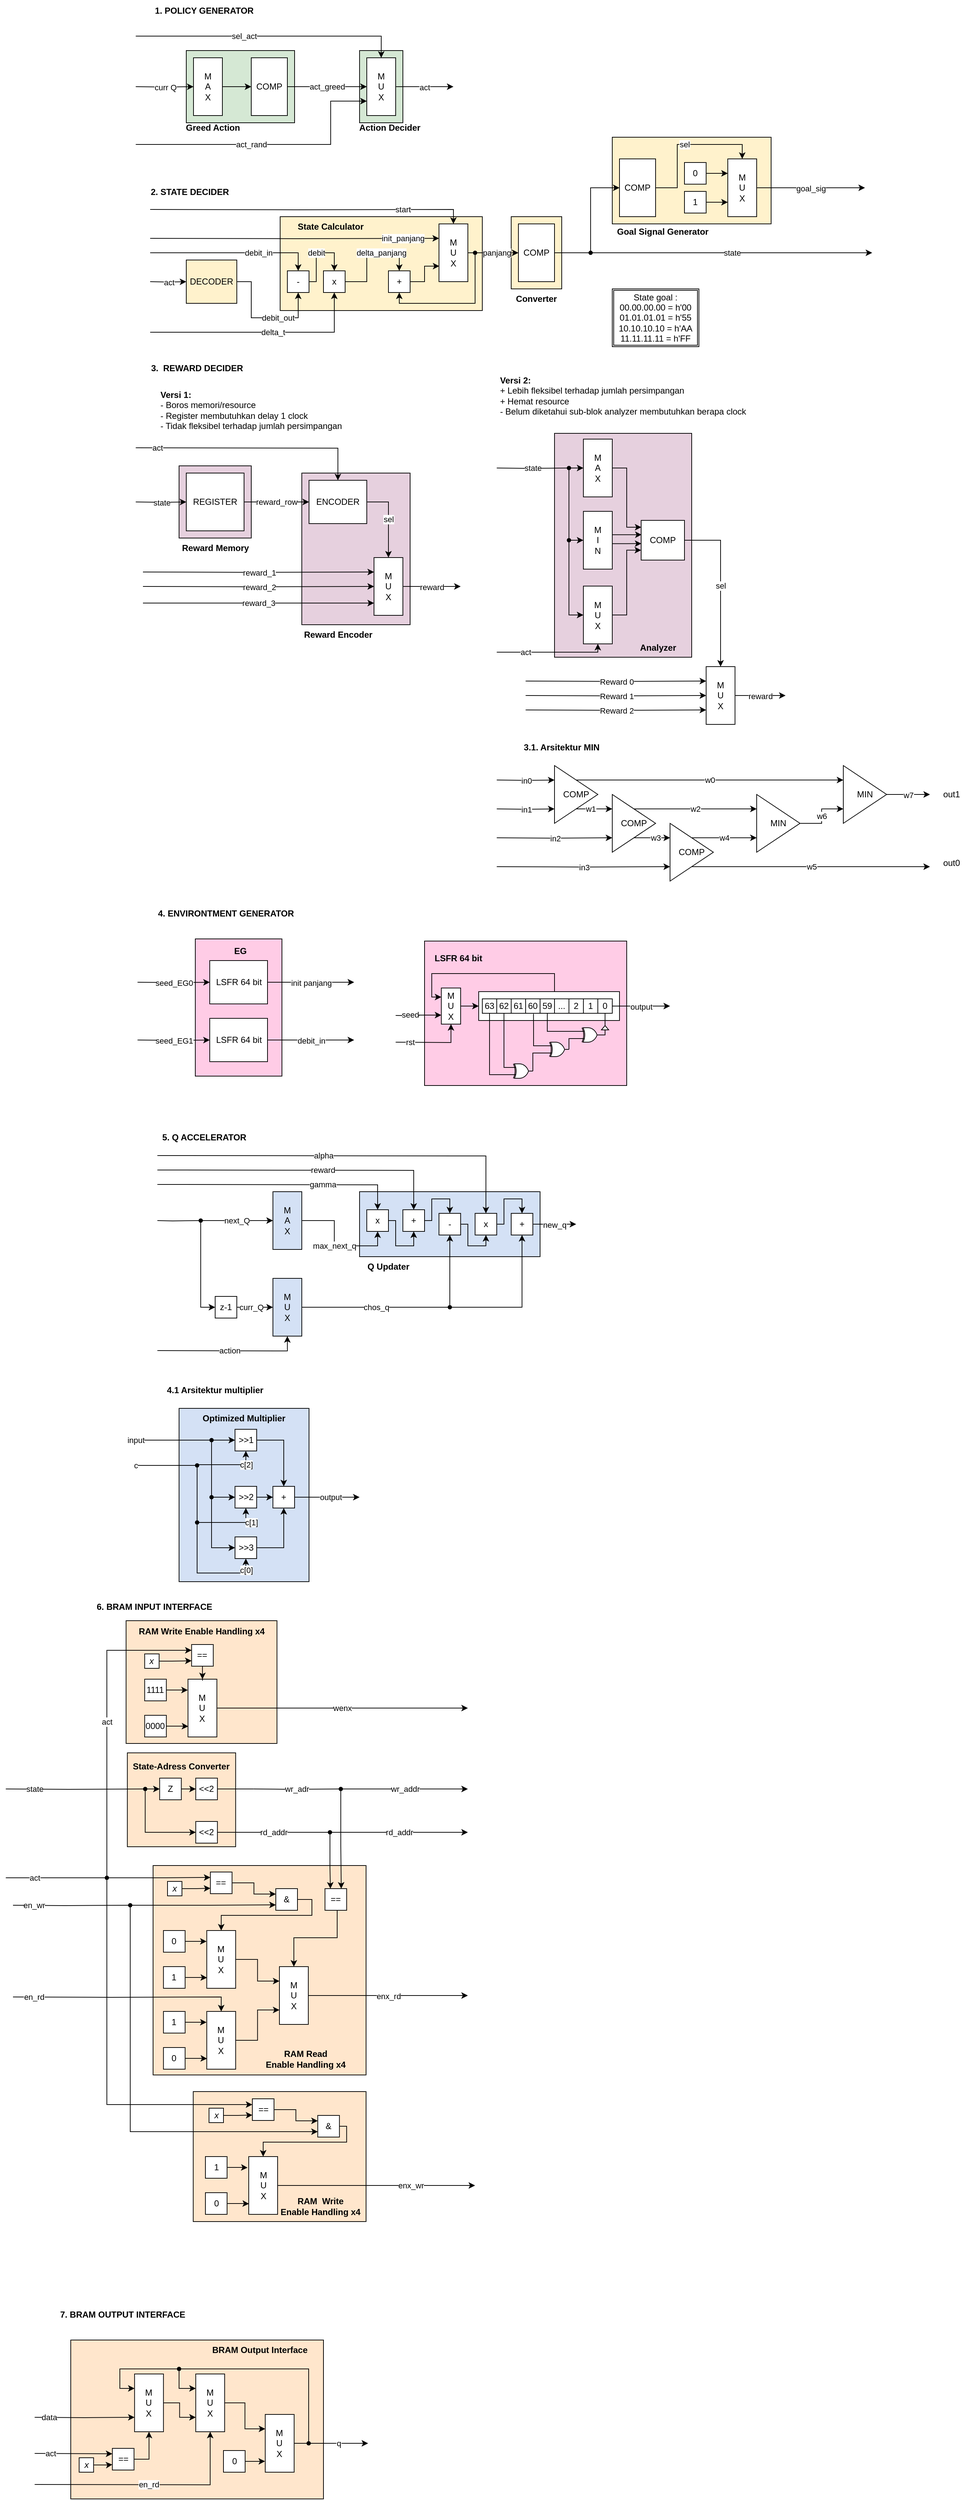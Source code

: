 <mxfile version="18.0.7" type="github" pages="4">
  <diagram id="ibiOQKyL-mADjhCVZYJ8" name="Sub-System">
    <mxGraphModel dx="1729" dy="377" grid="1" gridSize="10" guides="1" tooltips="1" connect="1" arrows="1" fold="1" page="1" pageScale="1" pageWidth="850" pageHeight="1100" math="0" shadow="0">
      <root>
        <mxCell id="0" />
        <mxCell id="1" parent="0" />
        <mxCell id="YMe0cI7dsolNZBHi7Z6t-125" value="" style="rounded=0;whiteSpace=wrap;html=1;fillColor=#FFE6CC;" vertex="1" parent="1">
          <mxGeometry x="-70" y="3280" width="350" height="220" as="geometry" />
        </mxCell>
        <mxCell id="YMe0cI7dsolNZBHi7Z6t-117" value="" style="rounded=0;whiteSpace=wrap;html=1;fillColor=#FFE6CC;" vertex="1" parent="1">
          <mxGeometry x="99.63" y="2936" width="239.37" height="180" as="geometry" />
        </mxCell>
        <mxCell id="YMe0cI7dsolNZBHi7Z6t-66" value="" style="rounded=0;whiteSpace=wrap;html=1;fillColor=#FFE6CC;" vertex="1" parent="1">
          <mxGeometry x="6.63" y="2284" width="209" height="170" as="geometry" />
        </mxCell>
        <mxCell id="VRf5KEbDuicnc331r6m9-169" value="" style="rounded=0;whiteSpace=wrap;html=1;fillColor=#FFCCE6;" parent="1" vertex="1">
          <mxGeometry x="102.5" y="1340" width="120" height="190" as="geometry" />
        </mxCell>
        <mxCell id="VRf5KEbDuicnc331r6m9-2" value="" style="rounded=0;whiteSpace=wrap;html=1;fillColor=#FFCCE6;" parent="1" vertex="1">
          <mxGeometry x="420" y="1343" width="280" height="200" as="geometry" />
        </mxCell>
        <mxCell id="VRf5KEbDuicnc331r6m9-162" style="edgeStyle=orthogonalEdgeStyle;rounded=0;orthogonalLoop=1;jettySize=auto;html=1;entryX=0;entryY=0.25;entryDx=0;entryDy=0;" parent="1" source="VRf5KEbDuicnc331r6m9-155" target="VRf5KEbDuicnc331r6m9-151" edge="1">
          <mxGeometry relative="1" as="geometry">
            <Array as="points">
              <mxPoint x="600" y="1388" />
              <mxPoint x="430" y="1388" />
              <mxPoint x="430" y="1421" />
            </Array>
          </mxGeometry>
        </mxCell>
        <mxCell id="VRf5KEbDuicnc331r6m9-155" value="" style="rounded=0;whiteSpace=wrap;html=1;" parent="1" vertex="1">
          <mxGeometry x="495" y="1413" width="195" height="40" as="geometry" />
        </mxCell>
        <mxCell id="RxYKYdI8n64CIUrCkolP-7" value="" style="rounded=0;whiteSpace=wrap;html=1;fillColor=#FFF2CC;" parent="1" vertex="1">
          <mxGeometry x="680" y="230" width="220" height="120" as="geometry" />
        </mxCell>
        <mxCell id="RxYKYdI8n64CIUrCkolP-15" value="sel" style="edgeStyle=orthogonalEdgeStyle;rounded=0;orthogonalLoop=1;jettySize=auto;html=1;entryX=0.5;entryY=0;entryDx=0;entryDy=0;" parent="1" source="RxYKYdI8n64CIUrCkolP-8" target="RxYKYdI8n64CIUrCkolP-12" edge="1">
          <mxGeometry relative="1" as="geometry">
            <Array as="points">
              <mxPoint x="770" y="300" />
              <mxPoint x="770" y="240" />
              <mxPoint x="860" y="240" />
            </Array>
          </mxGeometry>
        </mxCell>
        <mxCell id="RxYKYdI8n64CIUrCkolP-8" value="COMP" style="rounded=0;whiteSpace=wrap;html=1;" parent="1" vertex="1">
          <mxGeometry x="690" y="260" width="50" height="80" as="geometry" />
        </mxCell>
        <mxCell id="8x604wCygLvyvU7YE64j-14" value="" style="rounded=0;whiteSpace=wrap;html=1;fillColor=#E6D0DE;" parent="1" vertex="1">
          <mxGeometry x="600" y="640" width="190" height="310" as="geometry" />
        </mxCell>
        <mxCell id="8Y_S_hFf_7bJ75hY1ZtG-148" value="" style="rounded=0;whiteSpace=wrap;html=1;fillColor=#D4E1F5;" parent="1" vertex="1">
          <mxGeometry x="330" y="1690" width="250" height="90" as="geometry" />
        </mxCell>
        <mxCell id="8Y_S_hFf_7bJ75hY1ZtG-110" value="" style="rounded=0;whiteSpace=wrap;html=1;fillColor=#E6D0DE;" parent="1" vertex="1">
          <mxGeometry x="250" y="695" width="150" height="210" as="geometry" />
        </mxCell>
        <mxCell id="8Y_S_hFf_7bJ75hY1ZtG-94" value="" style="rounded=0;whiteSpace=wrap;html=1;fillColor=#E6D0DE;" parent="1" vertex="1">
          <mxGeometry x="80" y="685" width="100" height="100" as="geometry" />
        </mxCell>
        <mxCell id="8Y_S_hFf_7bJ75hY1ZtG-90" value="" style="rounded=0;whiteSpace=wrap;html=1;fillColor=#FFF2CC;" parent="1" vertex="1">
          <mxGeometry x="540" y="340" width="70" height="100" as="geometry" />
        </mxCell>
        <mxCell id="8Y_S_hFf_7bJ75hY1ZtG-87" value="" style="rounded=0;whiteSpace=wrap;html=1;fillColor=#FFF2CC;" parent="1" vertex="1">
          <mxGeometry x="220" y="340" width="280" height="130" as="geometry" />
        </mxCell>
        <mxCell id="8Y_S_hFf_7bJ75hY1ZtG-8" value="" style="rounded=0;whiteSpace=wrap;html=1;fillColor=#D5E8D4;" parent="1" vertex="1">
          <mxGeometry x="330" y="110" width="60" height="100" as="geometry" />
        </mxCell>
        <mxCell id="8Y_S_hFf_7bJ75hY1ZtG-7" value="" style="rounded=0;whiteSpace=wrap;html=1;fillColor=#D5E8D4;" parent="1" vertex="1">
          <mxGeometry x="90" y="110" width="150" height="100" as="geometry" />
        </mxCell>
        <mxCell id="8Y_S_hFf_7bJ75hY1ZtG-1" value="1. POLICY GENERATOR" style="text;html=1;strokeColor=none;fillColor=none;align=center;verticalAlign=middle;whiteSpace=wrap;rounded=0;fontStyle=1" parent="1" vertex="1">
          <mxGeometry x="40" y="40" width="150" height="30" as="geometry" />
        </mxCell>
        <mxCell id="8Y_S_hFf_7bJ75hY1ZtG-5" value="" style="edgeStyle=orthogonalEdgeStyle;rounded=0;orthogonalLoop=1;jettySize=auto;html=1;" parent="1" source="8Y_S_hFf_7bJ75hY1ZtG-2" target="8Y_S_hFf_7bJ75hY1ZtG-3" edge="1">
          <mxGeometry relative="1" as="geometry" />
        </mxCell>
        <mxCell id="8Y_S_hFf_7bJ75hY1ZtG-2" value="M&lt;br&gt;A&lt;br&gt;X" style="rounded=0;whiteSpace=wrap;html=1;" parent="1" vertex="1">
          <mxGeometry x="100" y="120" width="40" height="80" as="geometry" />
        </mxCell>
        <mxCell id="8Y_S_hFf_7bJ75hY1ZtG-6" value="act_greed" style="edgeStyle=orthogonalEdgeStyle;rounded=0;orthogonalLoop=1;jettySize=auto;html=1;" parent="1" source="8Y_S_hFf_7bJ75hY1ZtG-3" target="8Y_S_hFf_7bJ75hY1ZtG-4" edge="1">
          <mxGeometry relative="1" as="geometry" />
        </mxCell>
        <mxCell id="8Y_S_hFf_7bJ75hY1ZtG-3" value="COMP" style="rounded=0;whiteSpace=wrap;html=1;" parent="1" vertex="1">
          <mxGeometry x="180" y="120" width="50" height="80" as="geometry" />
        </mxCell>
        <mxCell id="8Y_S_hFf_7bJ75hY1ZtG-14" value="act" style="edgeStyle=orthogonalEdgeStyle;rounded=0;orthogonalLoop=1;jettySize=auto;html=1;" parent="1" source="8Y_S_hFf_7bJ75hY1ZtG-4" edge="1">
          <mxGeometry relative="1" as="geometry">
            <mxPoint x="460" y="160" as="targetPoint" />
          </mxGeometry>
        </mxCell>
        <mxCell id="8Y_S_hFf_7bJ75hY1ZtG-4" value="M&lt;br&gt;U&lt;br&gt;X" style="rounded=0;whiteSpace=wrap;html=1;" parent="1" vertex="1">
          <mxGeometry x="340" y="120" width="40" height="80" as="geometry" />
        </mxCell>
        <mxCell id="8Y_S_hFf_7bJ75hY1ZtG-11" value="curr Q" style="edgeStyle=orthogonalEdgeStyle;rounded=0;orthogonalLoop=1;jettySize=auto;html=1;entryX=0;entryY=0.5;entryDx=0;entryDy=0;" parent="1" target="8Y_S_hFf_7bJ75hY1ZtG-2" edge="1">
          <mxGeometry relative="1" as="geometry">
            <mxPoint x="20" y="160" as="sourcePoint" />
          </mxGeometry>
        </mxCell>
        <mxCell id="8Y_S_hFf_7bJ75hY1ZtG-15" value="&lt;b&gt;Greed Action&lt;/b&gt;" style="text;html=1;strokeColor=none;fillColor=none;align=center;verticalAlign=middle;whiteSpace=wrap;rounded=0;" parent="1" vertex="1">
          <mxGeometry x="87" y="204" width="80" height="26" as="geometry" />
        </mxCell>
        <mxCell id="8Y_S_hFf_7bJ75hY1ZtG-16" value="&lt;b&gt;Action Decider&lt;/b&gt;" style="text;html=1;strokeColor=none;fillColor=none;align=center;verticalAlign=middle;whiteSpace=wrap;rounded=0;" parent="1" vertex="1">
          <mxGeometry x="322" y="203" width="100" height="27" as="geometry" />
        </mxCell>
        <mxCell id="8Y_S_hFf_7bJ75hY1ZtG-18" value="sel_act" style="edgeStyle=orthogonalEdgeStyle;rounded=0;orthogonalLoop=1;jettySize=auto;html=1;entryX=0.5;entryY=0;entryDx=0;entryDy=0;" parent="1" target="8Y_S_hFf_7bJ75hY1ZtG-4" edge="1">
          <mxGeometry x="-0.189" relative="1" as="geometry">
            <mxPoint x="20" y="90" as="sourcePoint" />
            <Array as="points">
              <mxPoint x="20" y="90" />
              <mxPoint x="360" y="90" />
            </Array>
            <mxPoint as="offset" />
          </mxGeometry>
        </mxCell>
        <mxCell id="8Y_S_hFf_7bJ75hY1ZtG-20" value="act_rand" style="edgeStyle=orthogonalEdgeStyle;rounded=0;orthogonalLoop=1;jettySize=auto;html=1;entryX=0;entryY=0.75;entryDx=0;entryDy=0;" parent="1" target="8Y_S_hFf_7bJ75hY1ZtG-4" edge="1">
          <mxGeometry x="-0.158" relative="1" as="geometry">
            <mxPoint x="20" y="240" as="sourcePoint" />
            <Array as="points">
              <mxPoint x="20" y="240" />
              <mxPoint x="290" y="240" />
              <mxPoint x="290" y="180" />
            </Array>
            <mxPoint as="offset" />
          </mxGeometry>
        </mxCell>
        <mxCell id="8Y_S_hFf_7bJ75hY1ZtG-24" value="2. STATE DECIDER" style="text;html=1;strokeColor=none;fillColor=none;align=center;verticalAlign=middle;whiteSpace=wrap;rounded=0;fontStyle=1" parent="1" vertex="1">
          <mxGeometry x="20" y="291" width="150" height="30" as="geometry" />
        </mxCell>
        <mxCell id="8Y_S_hFf_7bJ75hY1ZtG-39" value="debit_out" style="edgeStyle=orthogonalEdgeStyle;rounded=0;orthogonalLoop=1;jettySize=auto;html=1;entryX=0.5;entryY=1;entryDx=0;entryDy=0;" parent="1" source="8Y_S_hFf_7bJ75hY1ZtG-36" target="8Y_S_hFf_7bJ75hY1ZtG-38" edge="1">
          <mxGeometry x="0.25" relative="1" as="geometry">
            <Array as="points">
              <mxPoint x="180" y="430" />
              <mxPoint x="180" y="480" />
              <mxPoint x="245" y="480" />
            </Array>
            <mxPoint as="offset" />
          </mxGeometry>
        </mxCell>
        <mxCell id="8Y_S_hFf_7bJ75hY1ZtG-36" value="DECODER" style="rounded=0;whiteSpace=wrap;html=1;fillColor=#FFF2CC;" parent="1" vertex="1">
          <mxGeometry x="90" y="400" width="70" height="60" as="geometry" />
        </mxCell>
        <mxCell id="8Y_S_hFf_7bJ75hY1ZtG-54" value="delta_panjang" style="edgeStyle=orthogonalEdgeStyle;rounded=0;orthogonalLoop=1;jettySize=auto;html=1;entryX=0.5;entryY=0;entryDx=0;entryDy=0;" parent="1" source="8Y_S_hFf_7bJ75hY1ZtG-37" target="8Y_S_hFf_7bJ75hY1ZtG-53" edge="1">
          <mxGeometry x="0.286" relative="1" as="geometry">
            <Array as="points">
              <mxPoint x="340" y="430" />
              <mxPoint x="340" y="390" />
              <mxPoint x="385" y="390" />
            </Array>
            <mxPoint as="offset" />
          </mxGeometry>
        </mxCell>
        <mxCell id="8Y_S_hFf_7bJ75hY1ZtG-37" value="x" style="rounded=0;whiteSpace=wrap;html=1;fillColor=#FFFFFF;" parent="1" vertex="1">
          <mxGeometry x="280" y="415" width="30" height="30" as="geometry" />
        </mxCell>
        <mxCell id="8Y_S_hFf_7bJ75hY1ZtG-42" value="debit" style="edgeStyle=orthogonalEdgeStyle;rounded=0;orthogonalLoop=1;jettySize=auto;html=1;" parent="1" source="8Y_S_hFf_7bJ75hY1ZtG-38" target="8Y_S_hFf_7bJ75hY1ZtG-37" edge="1">
          <mxGeometry relative="1" as="geometry">
            <Array as="points">
              <mxPoint x="270" y="430" />
              <mxPoint x="270" y="390" />
              <mxPoint x="295" y="390" />
            </Array>
          </mxGeometry>
        </mxCell>
        <mxCell id="8Y_S_hFf_7bJ75hY1ZtG-38" value="-" style="rounded=0;whiteSpace=wrap;html=1;fillColor=#FFFFFF;" parent="1" vertex="1">
          <mxGeometry x="230" y="415" width="30" height="30" as="geometry" />
        </mxCell>
        <mxCell id="8Y_S_hFf_7bJ75hY1ZtG-41" value="debit_in" style="edgeStyle=orthogonalEdgeStyle;rounded=0;orthogonalLoop=1;jettySize=auto;html=1;entryX=0.5;entryY=0;entryDx=0;entryDy=0;" parent="1" target="8Y_S_hFf_7bJ75hY1ZtG-38" edge="1">
          <mxGeometry x="0.304" relative="1" as="geometry">
            <mxPoint x="40" y="390" as="sourcePoint" />
            <mxPoint x="245" y="400" as="targetPoint" />
            <Array as="points">
              <mxPoint x="40" y="390" />
              <mxPoint x="245" y="390" />
            </Array>
            <mxPoint as="offset" />
          </mxGeometry>
        </mxCell>
        <mxCell id="8Y_S_hFf_7bJ75hY1ZtG-44" value="delta_t" style="edgeStyle=orthogonalEdgeStyle;rounded=0;orthogonalLoop=1;jettySize=auto;html=1;entryX=0.5;entryY=1;entryDx=0;entryDy=0;" parent="1" target="8Y_S_hFf_7bJ75hY1ZtG-37" edge="1">
          <mxGeometry x="0.097" relative="1" as="geometry">
            <mxPoint x="40" y="500" as="sourcePoint" />
            <Array as="points">
              <mxPoint x="40" y="500" />
              <mxPoint x="295" y="500" />
            </Array>
            <mxPoint as="offset" />
          </mxGeometry>
        </mxCell>
        <mxCell id="8Y_S_hFf_7bJ75hY1ZtG-57" value="" style="edgeStyle=orthogonalEdgeStyle;rounded=0;orthogonalLoop=1;jettySize=auto;html=1;endArrow=none;html=1;rounded=0;exitX=1;exitY=0.5;exitDx=0;exitDy=0;" parent="1" source="8Y_S_hFf_7bJ75hY1ZtG-45" target="8Y_S_hFf_7bJ75hY1ZtG-56" edge="1">
          <mxGeometry x="0.429" relative="1" as="geometry">
            <mxPoint x="466" y="390.012" as="sourcePoint" />
            <mxPoint x="511" y="390" as="targetPoint" />
            <mxPoint as="offset" />
          </mxGeometry>
        </mxCell>
        <mxCell id="8Y_S_hFf_7bJ75hY1ZtG-45" value="M&lt;br&gt;U&lt;br&gt;X" style="rounded=0;whiteSpace=wrap;html=1;fillColor=#FFFFFF;" parent="1" vertex="1">
          <mxGeometry x="440" y="350" width="40" height="80" as="geometry" />
        </mxCell>
        <mxCell id="8Y_S_hFf_7bJ75hY1ZtG-48" value="init_panjang" style="edgeStyle=orthogonalEdgeStyle;rounded=0;orthogonalLoop=1;jettySize=auto;html=1;entryX=0;entryY=0.25;entryDx=0;entryDy=0;" parent="1" target="8Y_S_hFf_7bJ75hY1ZtG-45" edge="1">
          <mxGeometry x="0.75" relative="1" as="geometry">
            <mxPoint x="40" y="370" as="sourcePoint" />
            <mxPoint as="offset" />
          </mxGeometry>
        </mxCell>
        <mxCell id="8Y_S_hFf_7bJ75hY1ZtG-50" value="act" style="edgeStyle=orthogonalEdgeStyle;rounded=0;orthogonalLoop=1;jettySize=auto;html=1;" parent="1" target="8Y_S_hFf_7bJ75hY1ZtG-36" edge="1">
          <mxGeometry relative="1" as="geometry">
            <mxPoint x="40.0" y="430" as="sourcePoint" />
          </mxGeometry>
        </mxCell>
        <mxCell id="8Y_S_hFf_7bJ75hY1ZtG-52" value="start" style="edgeStyle=orthogonalEdgeStyle;rounded=0;orthogonalLoop=1;jettySize=auto;html=1;entryX=0.5;entryY=0;entryDx=0;entryDy=0;" parent="1" target="8Y_S_hFf_7bJ75hY1ZtG-45" edge="1">
          <mxGeometry x="0.591" relative="1" as="geometry">
            <mxPoint x="40" y="330" as="sourcePoint" />
            <mxPoint as="offset" />
          </mxGeometry>
        </mxCell>
        <mxCell id="8Y_S_hFf_7bJ75hY1ZtG-66" style="edgeStyle=orthogonalEdgeStyle;rounded=0;orthogonalLoop=1;jettySize=auto;html=1;entryX=0.013;entryY=0.731;entryDx=0;entryDy=0;entryPerimeter=0;" parent="1" source="8Y_S_hFf_7bJ75hY1ZtG-53" target="8Y_S_hFf_7bJ75hY1ZtG-45" edge="1">
          <mxGeometry relative="1" as="geometry">
            <Array as="points">
              <mxPoint x="420" y="430" />
              <mxPoint x="420" y="408" />
            </Array>
          </mxGeometry>
        </mxCell>
        <mxCell id="8Y_S_hFf_7bJ75hY1ZtG-53" value="+" style="rounded=0;whiteSpace=wrap;html=1;fillColor=#FFFFFF;" parent="1" vertex="1">
          <mxGeometry x="370" y="415" width="30" height="30" as="geometry" />
        </mxCell>
        <mxCell id="8Y_S_hFf_7bJ75hY1ZtG-58" style="edgeStyle=orthogonalEdgeStyle;rounded=0;orthogonalLoop=1;jettySize=auto;html=1;entryX=0.5;entryY=1;entryDx=0;entryDy=0;" parent="1" source="8Y_S_hFf_7bJ75hY1ZtG-56" target="8Y_S_hFf_7bJ75hY1ZtG-53" edge="1">
          <mxGeometry relative="1" as="geometry">
            <Array as="points">
              <mxPoint x="490" y="460" />
              <mxPoint x="385" y="460" />
            </Array>
          </mxGeometry>
        </mxCell>
        <mxCell id="8Y_S_hFf_7bJ75hY1ZtG-59" value="panjang" style="edgeStyle=orthogonalEdgeStyle;rounded=0;orthogonalLoop=1;jettySize=auto;html=1;entryX=0;entryY=0.5;entryDx=0;entryDy=0;" parent="1" source="8Y_S_hFf_7bJ75hY1ZtG-56" target="8Y_S_hFf_7bJ75hY1ZtG-89" edge="1">
          <mxGeometry relative="1" as="geometry">
            <mxPoint x="560" y="390" as="targetPoint" />
            <mxPoint as="offset" />
          </mxGeometry>
        </mxCell>
        <mxCell id="8Y_S_hFf_7bJ75hY1ZtG-56" value="" style="shape=waypoint;sketch=0;fillStyle=solid;size=6;pointerEvents=1;points=[];fillColor=none;resizable=0;rotatable=0;perimeter=centerPerimeter;snapToPoint=1;" parent="1" vertex="1">
          <mxGeometry x="470" y="370" width="40" height="40" as="geometry" />
        </mxCell>
        <mxCell id="8Y_S_hFf_7bJ75hY1ZtG-86" value="3.&amp;nbsp; REWARD DECIDER" style="text;html=1;strokeColor=none;fillColor=none;align=center;verticalAlign=middle;whiteSpace=wrap;rounded=0;fontStyle=1" parent="1" vertex="1">
          <mxGeometry x="30" y="535" width="150" height="30" as="geometry" />
        </mxCell>
        <mxCell id="8Y_S_hFf_7bJ75hY1ZtG-88" value="&lt;b&gt;State Calculator&lt;/b&gt;" style="text;html=1;strokeColor=none;fillColor=none;align=center;verticalAlign=middle;whiteSpace=wrap;rounded=0;" parent="1" vertex="1">
          <mxGeometry x="220" y="340" width="140" height="27" as="geometry" />
        </mxCell>
        <mxCell id="8Y_S_hFf_7bJ75hY1ZtG-91" value="state" style="edgeStyle=orthogonalEdgeStyle;rounded=0;orthogonalLoop=1;jettySize=auto;html=1;startArrow=none;" parent="1" source="RxYKYdI8n64CIUrCkolP-1" edge="1">
          <mxGeometry relative="1" as="geometry">
            <mxPoint x="1040" y="390" as="targetPoint" />
          </mxGeometry>
        </mxCell>
        <mxCell id="8Y_S_hFf_7bJ75hY1ZtG-89" value="COMP" style="rounded=0;whiteSpace=wrap;html=1;" parent="1" vertex="1">
          <mxGeometry x="550" y="350" width="50" height="80" as="geometry" />
        </mxCell>
        <mxCell id="8Y_S_hFf_7bJ75hY1ZtG-92" value="&lt;b&gt;Converter&lt;/b&gt;" style="text;html=1;strokeColor=none;fillColor=none;align=center;verticalAlign=middle;whiteSpace=wrap;rounded=0;" parent="1" vertex="1">
          <mxGeometry x="540" y="440" width="70" height="27" as="geometry" />
        </mxCell>
        <mxCell id="8Y_S_hFf_7bJ75hY1ZtG-99" value="reward_row" style="edgeStyle=orthogonalEdgeStyle;rounded=0;orthogonalLoop=1;jettySize=auto;html=1;entryX=0;entryY=0.5;entryDx=0;entryDy=0;" parent="1" source="8Y_S_hFf_7bJ75hY1ZtG-93" target="8Y_S_hFf_7bJ75hY1ZtG-98" edge="1">
          <mxGeometry relative="1" as="geometry" />
        </mxCell>
        <mxCell id="8Y_S_hFf_7bJ75hY1ZtG-93" value="REGISTER" style="rounded=0;whiteSpace=wrap;html=1;fillColor=#FFFFFF;" parent="1" vertex="1">
          <mxGeometry x="90" y="695" width="80" height="80" as="geometry" />
        </mxCell>
        <mxCell id="8Y_S_hFf_7bJ75hY1ZtG-95" value="&lt;b&gt;Reward Memory&lt;/b&gt;" style="text;html=1;strokeColor=none;fillColor=none;align=center;verticalAlign=middle;whiteSpace=wrap;rounded=0;" parent="1" vertex="1">
          <mxGeometry x="76.5" y="785" width="107" height="27" as="geometry" />
        </mxCell>
        <mxCell id="8Y_S_hFf_7bJ75hY1ZtG-97" value="state" style="edgeStyle=orthogonalEdgeStyle;rounded=0;orthogonalLoop=1;jettySize=auto;html=1;entryX=0;entryY=0.5;entryDx=0;entryDy=0;" parent="1" target="8Y_S_hFf_7bJ75hY1ZtG-93" edge="1">
          <mxGeometry relative="1" as="geometry">
            <mxPoint x="20" y="735" as="sourcePoint" />
          </mxGeometry>
        </mxCell>
        <mxCell id="8Y_S_hFf_7bJ75hY1ZtG-102" value="sel" style="edgeStyle=orthogonalEdgeStyle;rounded=0;orthogonalLoop=1;jettySize=auto;html=1;entryX=0.5;entryY=0;entryDx=0;entryDy=0;" parent="1" source="8Y_S_hFf_7bJ75hY1ZtG-98" target="8Y_S_hFf_7bJ75hY1ZtG-101" edge="1">
          <mxGeometry relative="1" as="geometry" />
        </mxCell>
        <mxCell id="8Y_S_hFf_7bJ75hY1ZtG-98" value="ENCODER" style="rounded=0;whiteSpace=wrap;html=1;fillColor=#FFFFFF;" parent="1" vertex="1">
          <mxGeometry x="260" y="705" width="80" height="60" as="geometry" />
        </mxCell>
        <mxCell id="8Y_S_hFf_7bJ75hY1ZtG-109" value="reward" style="edgeStyle=orthogonalEdgeStyle;rounded=0;orthogonalLoop=1;jettySize=auto;html=1;" parent="1" source="8Y_S_hFf_7bJ75hY1ZtG-101" edge="1">
          <mxGeometry relative="1" as="geometry">
            <mxPoint x="470" y="852" as="targetPoint" />
          </mxGeometry>
        </mxCell>
        <mxCell id="8Y_S_hFf_7bJ75hY1ZtG-101" value="M&lt;br&gt;U&lt;br&gt;X" style="rounded=0;whiteSpace=wrap;html=1;fillColor=#FFFFFF;" parent="1" vertex="1">
          <mxGeometry x="350" y="812" width="40" height="80" as="geometry" />
        </mxCell>
        <mxCell id="8Y_S_hFf_7bJ75hY1ZtG-105" value="reward_1" style="edgeStyle=orthogonalEdgeStyle;rounded=0;orthogonalLoop=1;jettySize=auto;html=1;entryX=0;entryY=0.25;entryDx=0;entryDy=0;exitX=0.418;exitY=0.418;exitDx=0;exitDy=0;exitPerimeter=0;" parent="1" target="8Y_S_hFf_7bJ75hY1ZtG-101" edge="1">
          <mxGeometry relative="1" as="geometry">
            <mxPoint x="30" y="832" as="sourcePoint" />
          </mxGeometry>
        </mxCell>
        <mxCell id="8Y_S_hFf_7bJ75hY1ZtG-106" value="reward_2" style="edgeStyle=orthogonalEdgeStyle;rounded=0;orthogonalLoop=1;jettySize=auto;html=1;entryX=0;entryY=0.5;entryDx=0;entryDy=0;" parent="1" target="8Y_S_hFf_7bJ75hY1ZtG-101" edge="1">
          <mxGeometry relative="1" as="geometry">
            <mxPoint x="30" y="852" as="sourcePoint" />
            <mxPoint x="320" y="852" as="targetPoint" />
          </mxGeometry>
        </mxCell>
        <mxCell id="8Y_S_hFf_7bJ75hY1ZtG-108" value="reward_3" style="edgeStyle=orthogonalEdgeStyle;rounded=0;orthogonalLoop=1;jettySize=auto;html=1;" parent="1" edge="1">
          <mxGeometry relative="1" as="geometry">
            <mxPoint x="30" y="875" as="sourcePoint" />
            <mxPoint x="350" y="875" as="targetPoint" />
          </mxGeometry>
        </mxCell>
        <mxCell id="8Y_S_hFf_7bJ75hY1ZtG-111" value="&lt;b&gt;Reward Encoder&lt;/b&gt;" style="text;html=1;strokeColor=none;fillColor=none;align=center;verticalAlign=middle;whiteSpace=wrap;rounded=0;" parent="1" vertex="1">
          <mxGeometry x="246.5" y="905" width="107" height="27" as="geometry" />
        </mxCell>
        <mxCell id="8Y_S_hFf_7bJ75hY1ZtG-114" value="act" style="edgeStyle=orthogonalEdgeStyle;rounded=0;orthogonalLoop=1;jettySize=auto;html=1;" parent="1" target="8Y_S_hFf_7bJ75hY1ZtG-98" edge="1">
          <mxGeometry x="-0.815" relative="1" as="geometry">
            <mxPoint x="20" y="660" as="sourcePoint" />
            <mxPoint as="offset" />
          </mxGeometry>
        </mxCell>
        <mxCell id="8Y_S_hFf_7bJ75hY1ZtG-115" value="5. Q ACCELERATOR" style="text;html=1;strokeColor=none;fillColor=none;align=center;verticalAlign=middle;whiteSpace=wrap;rounded=0;fontStyle=1" parent="1" vertex="1">
          <mxGeometry x="40" y="1600" width="150" height="30" as="geometry" />
        </mxCell>
        <mxCell id="8Y_S_hFf_7bJ75hY1ZtG-126" value="max_next_q" style="edgeStyle=orthogonalEdgeStyle;rounded=0;orthogonalLoop=1;jettySize=auto;html=1;entryX=0.5;entryY=1;entryDx=0;entryDy=0;" parent="1" source="8Y_S_hFf_7bJ75hY1ZtG-117" target="8Y_S_hFf_7bJ75hY1ZtG-124" edge="1">
          <mxGeometry relative="1" as="geometry" />
        </mxCell>
        <mxCell id="8Y_S_hFf_7bJ75hY1ZtG-117" value="M&lt;br&gt;A&lt;br&gt;X" style="rounded=0;whiteSpace=wrap;html=1;fillColor=#D4E1F5;" parent="1" vertex="1">
          <mxGeometry x="210" y="1690" width="40" height="80" as="geometry" />
        </mxCell>
        <mxCell id="8Y_S_hFf_7bJ75hY1ZtG-135" value="" style="edgeStyle=orthogonalEdgeStyle;rounded=0;orthogonalLoop=1;jettySize=auto;html=1;entryX=0.5;entryY=1;entryDx=0;entryDy=0;startArrow=none;" parent="1" source="8Y_S_hFf_7bJ75hY1ZtG-143" target="8Y_S_hFf_7bJ75hY1ZtG-133" edge="1">
          <mxGeometry relative="1" as="geometry" />
        </mxCell>
        <mxCell id="8Y_S_hFf_7bJ75hY1ZtG-118" value="M&lt;br&gt;U&lt;br&gt;X" style="rounded=0;whiteSpace=wrap;html=1;fillColor=#D4E1F5;" parent="1" vertex="1">
          <mxGeometry x="210" y="1810" width="40" height="80" as="geometry" />
        </mxCell>
        <mxCell id="8Y_S_hFf_7bJ75hY1ZtG-123" value="curr_Q" style="edgeStyle=orthogonalEdgeStyle;rounded=0;orthogonalLoop=1;jettySize=auto;html=1;entryX=0;entryY=0.5;entryDx=0;entryDy=0;" parent="1" source="8Y_S_hFf_7bJ75hY1ZtG-119" target="8Y_S_hFf_7bJ75hY1ZtG-118" edge="1">
          <mxGeometry x="-0.2" relative="1" as="geometry">
            <mxPoint as="offset" />
          </mxGeometry>
        </mxCell>
        <mxCell id="8Y_S_hFf_7bJ75hY1ZtG-119" value="z-1" style="rounded=0;whiteSpace=wrap;html=1;fillColor=#FFFFFF;" parent="1" vertex="1">
          <mxGeometry x="130" y="1835" width="30" height="30" as="geometry" />
        </mxCell>
        <mxCell id="8Y_S_hFf_7bJ75hY1ZtG-121" value="next_Q" style="edgeStyle=orthogonalEdgeStyle;rounded=0;orthogonalLoop=1;jettySize=auto;html=1;" parent="1" source="8Y_S_hFf_7bJ75hY1ZtG-120" target="8Y_S_hFf_7bJ75hY1ZtG-117" edge="1">
          <mxGeometry relative="1" as="geometry" />
        </mxCell>
        <mxCell id="8Y_S_hFf_7bJ75hY1ZtG-122" style="edgeStyle=orthogonalEdgeStyle;rounded=0;orthogonalLoop=1;jettySize=auto;html=1;entryX=0;entryY=0.5;entryDx=0;entryDy=0;" parent="1" source="8Y_S_hFf_7bJ75hY1ZtG-120" target="8Y_S_hFf_7bJ75hY1ZtG-119" edge="1">
          <mxGeometry relative="1" as="geometry" />
        </mxCell>
        <mxCell id="8Y_S_hFf_7bJ75hY1ZtG-120" value="" style="shape=waypoint;sketch=0;fillStyle=solid;size=6;pointerEvents=1;points=[];fillColor=none;resizable=0;rotatable=0;perimeter=centerPerimeter;snapToPoint=1;" parent="1" vertex="1">
          <mxGeometry x="90" y="1710" width="40" height="40" as="geometry" />
        </mxCell>
        <mxCell id="8Y_S_hFf_7bJ75hY1ZtG-130" style="edgeStyle=orthogonalEdgeStyle;rounded=0;orthogonalLoop=1;jettySize=auto;html=1;entryX=0.5;entryY=1;entryDx=0;entryDy=0;" parent="1" source="8Y_S_hFf_7bJ75hY1ZtG-124" target="8Y_S_hFf_7bJ75hY1ZtG-129" edge="1">
          <mxGeometry relative="1" as="geometry">
            <Array as="points">
              <mxPoint x="380" y="1730" />
              <mxPoint x="380" y="1765" />
              <mxPoint x="405" y="1765" />
            </Array>
          </mxGeometry>
        </mxCell>
        <mxCell id="8Y_S_hFf_7bJ75hY1ZtG-124" value="x" style="rounded=0;whiteSpace=wrap;html=1;fillColor=#FFFFFF;" parent="1" vertex="1">
          <mxGeometry x="340" y="1715" width="30" height="30" as="geometry" />
        </mxCell>
        <mxCell id="8Y_S_hFf_7bJ75hY1ZtG-128" value="gamma" style="edgeStyle=orthogonalEdgeStyle;rounded=0;orthogonalLoop=1;jettySize=auto;html=1;" parent="1" target="8Y_S_hFf_7bJ75hY1ZtG-124" edge="1">
          <mxGeometry x="0.353" relative="1" as="geometry">
            <mxPoint x="50" y="1680" as="sourcePoint" />
            <mxPoint as="offset" />
          </mxGeometry>
        </mxCell>
        <mxCell id="8Y_S_hFf_7bJ75hY1ZtG-134" style="edgeStyle=orthogonalEdgeStyle;rounded=0;orthogonalLoop=1;jettySize=auto;html=1;entryX=0.5;entryY=0;entryDx=0;entryDy=0;" parent="1" source="8Y_S_hFf_7bJ75hY1ZtG-129" target="8Y_S_hFf_7bJ75hY1ZtG-133" edge="1">
          <mxGeometry relative="1" as="geometry">
            <Array as="points">
              <mxPoint x="430" y="1730" />
              <mxPoint x="430" y="1700" />
              <mxPoint x="455" y="1700" />
            </Array>
          </mxGeometry>
        </mxCell>
        <mxCell id="8Y_S_hFf_7bJ75hY1ZtG-129" value="+" style="rounded=0;whiteSpace=wrap;html=1;fillColor=#FFFFFF;" parent="1" vertex="1">
          <mxGeometry x="390" y="1715" width="30" height="30" as="geometry" />
        </mxCell>
        <mxCell id="8Y_S_hFf_7bJ75hY1ZtG-132" value="reward" style="edgeStyle=orthogonalEdgeStyle;rounded=0;orthogonalLoop=1;jettySize=auto;html=1;entryX=0.5;entryY=0;entryDx=0;entryDy=0;" parent="1" target="8Y_S_hFf_7bJ75hY1ZtG-129" edge="1">
          <mxGeometry x="0.122" relative="1" as="geometry">
            <mxPoint x="50" y="1660" as="sourcePoint" />
            <mxPoint as="offset" />
          </mxGeometry>
        </mxCell>
        <mxCell id="8Y_S_hFf_7bJ75hY1ZtG-138" style="edgeStyle=orthogonalEdgeStyle;rounded=0;orthogonalLoop=1;jettySize=auto;html=1;entryX=0.5;entryY=1;entryDx=0;entryDy=0;" parent="1" source="8Y_S_hFf_7bJ75hY1ZtG-133" target="8Y_S_hFf_7bJ75hY1ZtG-136" edge="1">
          <mxGeometry relative="1" as="geometry">
            <Array as="points">
              <mxPoint x="480" y="1735" />
              <mxPoint x="480" y="1765" />
              <mxPoint x="505" y="1765" />
            </Array>
          </mxGeometry>
        </mxCell>
        <mxCell id="8Y_S_hFf_7bJ75hY1ZtG-133" value="-" style="rounded=0;whiteSpace=wrap;html=1;fillColor=#FFFFFF;" parent="1" vertex="1">
          <mxGeometry x="440" y="1720" width="30" height="30" as="geometry" />
        </mxCell>
        <mxCell id="8Y_S_hFf_7bJ75hY1ZtG-142" style="edgeStyle=orthogonalEdgeStyle;rounded=0;orthogonalLoop=1;jettySize=auto;html=1;entryX=0.5;entryY=0;entryDx=0;entryDy=0;" parent="1" source="8Y_S_hFf_7bJ75hY1ZtG-136" target="8Y_S_hFf_7bJ75hY1ZtG-141" edge="1">
          <mxGeometry relative="1" as="geometry">
            <Array as="points">
              <mxPoint x="530" y="1735" />
              <mxPoint x="530" y="1700" />
              <mxPoint x="555" y="1700" />
            </Array>
          </mxGeometry>
        </mxCell>
        <mxCell id="8Y_S_hFf_7bJ75hY1ZtG-136" value="x" style="rounded=0;whiteSpace=wrap;html=1;fillColor=#FFFFFF;" parent="1" vertex="1">
          <mxGeometry x="490" y="1720" width="30" height="30" as="geometry" />
        </mxCell>
        <mxCell id="8Y_S_hFf_7bJ75hY1ZtG-140" value="alpha" style="edgeStyle=orthogonalEdgeStyle;rounded=0;orthogonalLoop=1;jettySize=auto;html=1;entryX=0.5;entryY=0;entryDx=0;entryDy=0;" parent="1" target="8Y_S_hFf_7bJ75hY1ZtG-136" edge="1">
          <mxGeometry x="-0.14" relative="1" as="geometry">
            <mxPoint x="50" y="1640" as="sourcePoint" />
            <mxPoint as="offset" />
          </mxGeometry>
        </mxCell>
        <mxCell id="8Y_S_hFf_7bJ75hY1ZtG-153" value="new_q" style="edgeStyle=orthogonalEdgeStyle;rounded=0;orthogonalLoop=1;jettySize=auto;html=1;" parent="1" source="8Y_S_hFf_7bJ75hY1ZtG-141" edge="1">
          <mxGeometry relative="1" as="geometry">
            <mxPoint x="630" y="1735" as="targetPoint" />
          </mxGeometry>
        </mxCell>
        <mxCell id="8Y_S_hFf_7bJ75hY1ZtG-141" value="+" style="rounded=0;whiteSpace=wrap;html=1;fillColor=#FFFFFF;" parent="1" vertex="1">
          <mxGeometry x="540" y="1720" width="30" height="30" as="geometry" />
        </mxCell>
        <mxCell id="8Y_S_hFf_7bJ75hY1ZtG-145" style="edgeStyle=orthogonalEdgeStyle;rounded=0;orthogonalLoop=1;jettySize=auto;html=1;entryX=0.5;entryY=1;entryDx=0;entryDy=0;" parent="1" source="8Y_S_hFf_7bJ75hY1ZtG-143" target="8Y_S_hFf_7bJ75hY1ZtG-141" edge="1">
          <mxGeometry relative="1" as="geometry" />
        </mxCell>
        <mxCell id="8Y_S_hFf_7bJ75hY1ZtG-143" value="" style="shape=waypoint;sketch=0;fillStyle=solid;size=6;pointerEvents=1;points=[];fillColor=none;resizable=0;rotatable=0;perimeter=centerPerimeter;snapToPoint=1;" parent="1" vertex="1">
          <mxGeometry x="435" y="1830" width="40" height="40" as="geometry" />
        </mxCell>
        <mxCell id="8Y_S_hFf_7bJ75hY1ZtG-144" value="chos_q" style="edgeStyle=orthogonalEdgeStyle;rounded=0;orthogonalLoop=1;jettySize=auto;html=1;entryDx=0;entryDy=0;endArrow=none;" parent="1" source="8Y_S_hFf_7bJ75hY1ZtG-118" target="8Y_S_hFf_7bJ75hY1ZtG-143" edge="1">
          <mxGeometry relative="1" as="geometry">
            <mxPoint x="250" y="1850.032" as="sourcePoint" />
            <mxPoint x="505" y="1745" as="targetPoint" />
          </mxGeometry>
        </mxCell>
        <mxCell id="8Y_S_hFf_7bJ75hY1ZtG-149" value="&lt;b&gt;Q Updater&lt;/b&gt;" style="text;html=1;strokeColor=none;fillColor=none;align=center;verticalAlign=middle;whiteSpace=wrap;rounded=0;" parent="1" vertex="1">
          <mxGeometry x="330" y="1780" width="80" height="27" as="geometry" />
        </mxCell>
        <mxCell id="8Y_S_hFf_7bJ75hY1ZtG-152" value="" style="edgeStyle=orthogonalEdgeStyle;rounded=0;orthogonalLoop=1;jettySize=auto;html=1;endArrow=none;" parent="1" target="8Y_S_hFf_7bJ75hY1ZtG-120" edge="1">
          <mxGeometry relative="1" as="geometry">
            <mxPoint x="50" y="1730" as="sourcePoint" />
          </mxGeometry>
        </mxCell>
        <mxCell id="8Y_S_hFf_7bJ75hY1ZtG-155" value="action" style="edgeStyle=orthogonalEdgeStyle;rounded=0;orthogonalLoop=1;jettySize=auto;html=1;entryX=0.5;entryY=1;entryDx=0;entryDy=0;" parent="1" target="8Y_S_hFf_7bJ75hY1ZtG-118" edge="1">
          <mxGeometry relative="1" as="geometry">
            <mxPoint x="50" y="1910" as="sourcePoint" />
          </mxGeometry>
        </mxCell>
        <mxCell id="8x604wCygLvyvU7YE64j-20" style="edgeStyle=orthogonalEdgeStyle;rounded=0;orthogonalLoop=1;jettySize=auto;html=1;entryX=0.005;entryY=0.172;entryDx=0;entryDy=0;entryPerimeter=0;" parent="1" source="8x604wCygLvyvU7YE64j-2" target="8x604wCygLvyvU7YE64j-19" edge="1">
          <mxGeometry relative="1" as="geometry" />
        </mxCell>
        <mxCell id="8x604wCygLvyvU7YE64j-2" value="M&lt;br&gt;A&lt;br&gt;X" style="rounded=0;whiteSpace=wrap;html=1;fillColor=#FFFFFF;" parent="1" vertex="1">
          <mxGeometry x="640" y="648" width="40" height="80" as="geometry" />
        </mxCell>
        <mxCell id="8x604wCygLvyvU7YE64j-21" style="edgeStyle=orthogonalEdgeStyle;rounded=0;orthogonalLoop=1;jettySize=auto;html=1;entryX=0.005;entryY=0.585;entryDx=0;entryDy=0;entryPerimeter=0;" parent="1" source="8x604wCygLvyvU7YE64j-3" target="8x604wCygLvyvU7YE64j-19" edge="1">
          <mxGeometry relative="1" as="geometry">
            <Array as="points">
              <mxPoint x="700" y="793" />
            </Array>
          </mxGeometry>
        </mxCell>
        <mxCell id="8x604wCygLvyvU7YE64j-38" style="edgeStyle=orthogonalEdgeStyle;rounded=0;orthogonalLoop=1;jettySize=auto;html=1;entryX=0.011;entryY=0.361;entryDx=0;entryDy=0;entryPerimeter=0;" parent="1" source="8x604wCygLvyvU7YE64j-3" target="8x604wCygLvyvU7YE64j-19" edge="1">
          <mxGeometry relative="1" as="geometry">
            <Array as="points">
              <mxPoint x="700" y="780" />
            </Array>
          </mxGeometry>
        </mxCell>
        <mxCell id="8x604wCygLvyvU7YE64j-3" value="M&lt;br&gt;I&lt;br&gt;N" style="rounded=0;whiteSpace=wrap;html=1;fillColor=#FFFFFF;" parent="1" vertex="1">
          <mxGeometry x="640" y="748" width="40" height="80" as="geometry" />
        </mxCell>
        <mxCell id="8x604wCygLvyvU7YE64j-22" style="edgeStyle=orthogonalEdgeStyle;rounded=0;orthogonalLoop=1;jettySize=auto;html=1;entryX=0;entryY=0.75;entryDx=0;entryDy=0;" parent="1" source="8x604wCygLvyvU7YE64j-4" target="8x604wCygLvyvU7YE64j-19" edge="1">
          <mxGeometry relative="1" as="geometry" />
        </mxCell>
        <mxCell id="8x604wCygLvyvU7YE64j-4" value="M&lt;br&gt;U&lt;br&gt;X" style="rounded=0;whiteSpace=wrap;html=1;fillColor=#FFFFFF;" parent="1" vertex="1">
          <mxGeometry x="640" y="851.5" width="40" height="80" as="geometry" />
        </mxCell>
        <mxCell id="8x604wCygLvyvU7YE64j-6" style="edgeStyle=orthogonalEdgeStyle;rounded=0;orthogonalLoop=1;jettySize=auto;html=1;entryX=0;entryY=0.5;entryDx=0;entryDy=0;startArrow=none;" parent="1" source="8x604wCygLvyvU7YE64j-7" target="8x604wCygLvyvU7YE64j-2" edge="1">
          <mxGeometry relative="1" as="geometry">
            <mxPoint x="520" y="688" as="sourcePoint" />
          </mxGeometry>
        </mxCell>
        <mxCell id="8x604wCygLvyvU7YE64j-17" style="edgeStyle=orthogonalEdgeStyle;rounded=0;orthogonalLoop=1;jettySize=auto;html=1;entryX=0;entryY=0.5;entryDx=0;entryDy=0;startArrow=none;" parent="1" source="8x604wCygLvyvU7YE64j-10" target="8x604wCygLvyvU7YE64j-3" edge="1">
          <mxGeometry relative="1" as="geometry" />
        </mxCell>
        <mxCell id="8x604wCygLvyvU7YE64j-7" value="" style="shape=waypoint;sketch=0;fillStyle=solid;size=6;pointerEvents=1;points=[];fillColor=none;resizable=0;rotatable=0;perimeter=centerPerimeter;snapToPoint=1;" parent="1" vertex="1">
          <mxGeometry x="600" y="668" width="40" height="40" as="geometry" />
        </mxCell>
        <mxCell id="8x604wCygLvyvU7YE64j-8" value="state" style="edgeStyle=orthogonalEdgeStyle;rounded=0;orthogonalLoop=1;jettySize=auto;html=1;entryDx=0;entryDy=0;endArrow=none;" parent="1" target="8x604wCygLvyvU7YE64j-7" edge="1">
          <mxGeometry relative="1" as="geometry">
            <mxPoint x="520" y="688" as="sourcePoint" />
            <mxPoint x="640" y="688" as="targetPoint" />
          </mxGeometry>
        </mxCell>
        <mxCell id="8x604wCygLvyvU7YE64j-12" style="edgeStyle=orthogonalEdgeStyle;rounded=0;orthogonalLoop=1;jettySize=auto;html=1;entryX=0;entryY=0.5;entryDx=0;entryDy=0;" parent="1" source="8x604wCygLvyvU7YE64j-10" target="8x604wCygLvyvU7YE64j-4" edge="1">
          <mxGeometry relative="1" as="geometry">
            <Array as="points">
              <mxPoint x="620" y="891" />
            </Array>
          </mxGeometry>
        </mxCell>
        <mxCell id="8x604wCygLvyvU7YE64j-11" value="" style="edgeStyle=orthogonalEdgeStyle;rounded=0;orthogonalLoop=1;jettySize=auto;html=1;entryDx=0;entryDy=0;endArrow=none;" parent="1" target="8x604wCygLvyvU7YE64j-10" edge="1">
          <mxGeometry relative="1" as="geometry">
            <mxPoint x="630" y="688" as="sourcePoint" />
            <mxPoint x="640" y="788" as="targetPoint" />
            <Array as="points">
              <mxPoint x="620" y="688" />
            </Array>
          </mxGeometry>
        </mxCell>
        <mxCell id="8x604wCygLvyvU7YE64j-10" value="" style="shape=waypoint;sketch=0;fillStyle=solid;size=6;pointerEvents=1;points=[];fillColor=none;resizable=0;rotatable=0;perimeter=centerPerimeter;snapToPoint=1;" parent="1" vertex="1">
          <mxGeometry x="600" y="768" width="40" height="40" as="geometry" />
        </mxCell>
        <mxCell id="8x604wCygLvyvU7YE64j-18" value="" style="edgeStyle=orthogonalEdgeStyle;rounded=0;orthogonalLoop=1;jettySize=auto;html=1;entryDx=0;entryDy=0;endArrow=none;" parent="1" source="8x604wCygLvyvU7YE64j-7" target="8x604wCygLvyvU7YE64j-10" edge="1">
          <mxGeometry relative="1" as="geometry">
            <mxPoint x="620" y="688" as="sourcePoint" />
            <mxPoint x="640" y="788" as="targetPoint" />
          </mxGeometry>
        </mxCell>
        <mxCell id="8x604wCygLvyvU7YE64j-27" value="sel" style="edgeStyle=orthogonalEdgeStyle;rounded=0;orthogonalLoop=1;jettySize=auto;html=1;entryX=0.5;entryY=0;entryDx=0;entryDy=0;" parent="1" source="8x604wCygLvyvU7YE64j-19" target="8x604wCygLvyvU7YE64j-26" edge="1">
          <mxGeometry relative="1" as="geometry" />
        </mxCell>
        <mxCell id="8x604wCygLvyvU7YE64j-19" value="COMP" style="rounded=0;whiteSpace=wrap;html=1;fillColor=#FFFFFF;" parent="1" vertex="1">
          <mxGeometry x="720" y="760.5" width="60" height="55" as="geometry" />
        </mxCell>
        <mxCell id="8x604wCygLvyvU7YE64j-24" value="act" style="edgeStyle=orthogonalEdgeStyle;rounded=0;orthogonalLoop=1;jettySize=auto;html=1;entryX=0.5;entryY=1;entryDx=0;entryDy=0;" parent="1" target="8x604wCygLvyvU7YE64j-4" edge="1">
          <mxGeometry x="-0.472" relative="1" as="geometry">
            <mxPoint x="520" y="943" as="sourcePoint" />
            <Array as="points">
              <mxPoint x="660" y="943" />
            </Array>
            <mxPoint as="offset" />
          </mxGeometry>
        </mxCell>
        <mxCell id="8x604wCygLvyvU7YE64j-25" value="&lt;b&gt;Analyzer&lt;/b&gt;" style="text;html=1;strokeColor=none;fillColor=none;align=center;verticalAlign=middle;whiteSpace=wrap;rounded=0;" parent="1" vertex="1">
          <mxGeometry x="690" y="923" width="107" height="27" as="geometry" />
        </mxCell>
        <mxCell id="8x604wCygLvyvU7YE64j-34" value="reward" style="edgeStyle=orthogonalEdgeStyle;rounded=0;orthogonalLoop=1;jettySize=auto;html=1;" parent="1" source="8x604wCygLvyvU7YE64j-26" edge="1">
          <mxGeometry relative="1" as="geometry">
            <mxPoint x="920" y="1003.0" as="targetPoint" />
          </mxGeometry>
        </mxCell>
        <mxCell id="8x604wCygLvyvU7YE64j-26" value="M&lt;br&gt;U&lt;br&gt;X" style="rounded=0;whiteSpace=wrap;html=1;fillColor=#FFFFFF;" parent="1" vertex="1">
          <mxGeometry x="810" y="963" width="40" height="80" as="geometry" />
        </mxCell>
        <mxCell id="8x604wCygLvyvU7YE64j-29" value="Reward 1" style="edgeStyle=orthogonalEdgeStyle;rounded=0;orthogonalLoop=1;jettySize=auto;html=1;entryX=0;entryY=0.5;entryDx=0;entryDy=0;" parent="1" target="8x604wCygLvyvU7YE64j-26" edge="1">
          <mxGeometry relative="1" as="geometry">
            <mxPoint x="560" y="1003" as="sourcePoint" />
          </mxGeometry>
        </mxCell>
        <mxCell id="8x604wCygLvyvU7YE64j-31" value="Reward 0" style="edgeStyle=orthogonalEdgeStyle;rounded=0;orthogonalLoop=1;jettySize=auto;html=1;entryX=0;entryY=0.25;entryDx=0;entryDy=0;" parent="1" target="8x604wCygLvyvU7YE64j-26" edge="1">
          <mxGeometry relative="1" as="geometry">
            <mxPoint x="560" y="983" as="sourcePoint" />
          </mxGeometry>
        </mxCell>
        <mxCell id="8x604wCygLvyvU7YE64j-33" value="Reward 2" style="edgeStyle=orthogonalEdgeStyle;rounded=0;orthogonalLoop=1;jettySize=auto;html=1;entryX=0;entryY=0.75;entryDx=0;entryDy=0;" parent="1" target="8x604wCygLvyvU7YE64j-26" edge="1">
          <mxGeometry relative="1" as="geometry">
            <mxPoint x="560" y="1023" as="sourcePoint" />
          </mxGeometry>
        </mxCell>
        <mxCell id="8x604wCygLvyvU7YE64j-36" value="&lt;div style=&quot;text-align: left&quot;&gt;&lt;span&gt;&lt;b&gt;Versi 1:&lt;/b&gt;&lt;/span&gt;&lt;/div&gt;&lt;div style=&quot;text-align: left&quot;&gt;&lt;span&gt;- Boros memori/resource&lt;/span&gt;&lt;br&gt;&lt;/div&gt;&lt;div style=&quot;text-align: left&quot;&gt;&lt;span&gt;- Register membutuhkan delay 1 clock&lt;/span&gt;&lt;/div&gt;&lt;div style=&quot;text-align: left&quot;&gt;&lt;span&gt;- Tidak fleksibel terhadap jumlah persimpangan&lt;/span&gt;&lt;/div&gt;" style="text;html=1;strokeColor=none;fillColor=none;align=center;verticalAlign=middle;whiteSpace=wrap;rounded=0;" parent="1" vertex="1">
          <mxGeometry x="50" y="580" width="260" height="55" as="geometry" />
        </mxCell>
        <mxCell id="8x604wCygLvyvU7YE64j-37" value="&lt;div style=&quot;text-align: left&quot;&gt;&lt;span&gt;&lt;b&gt;Versi 2:&lt;/b&gt;&lt;/span&gt;&lt;/div&gt;&lt;div style=&quot;text-align: left&quot;&gt;&lt;span&gt;+ Lebih fleksibel terhadap jumlah persimpangan&lt;/span&gt;&lt;/div&gt;&lt;div style=&quot;text-align: left&quot;&gt;&lt;span&gt;+ Hemat resource&amp;nbsp;&lt;/span&gt;&lt;/div&gt;&lt;div style=&quot;text-align: left&quot;&gt;- Belum diketahui sub-blok analyzer membutuhkan berapa clock&lt;/div&gt;" style="text;html=1;strokeColor=none;fillColor=none;align=center;verticalAlign=middle;whiteSpace=wrap;rounded=0;" parent="1" vertex="1">
          <mxGeometry x="510" y="560" width="370" height="55" as="geometry" />
        </mxCell>
        <mxCell id="Dpg-46v5No520pLJ-XSE-1" value="&lt;span style=&quot;font-weight: 700&quot;&gt;3.1. Arsitektur MIN&lt;/span&gt;" style="text;html=1;strokeColor=none;fillColor=none;align=center;verticalAlign=middle;whiteSpace=wrap;rounded=0;" parent="1" vertex="1">
          <mxGeometry x="520" y="1060" width="180" height="30" as="geometry" />
        </mxCell>
        <mxCell id="Dpg-46v5No520pLJ-XSE-8" value="w1" style="edgeStyle=orthogonalEdgeStyle;rounded=0;orthogonalLoop=1;jettySize=auto;html=1;entryX=0;entryY=0.25;entryDx=0;entryDy=0;exitX=0.5;exitY=1;exitDx=0;exitDy=0;" parent="1" source="Dpg-46v5No520pLJ-XSE-2" target="Dpg-46v5No520pLJ-XSE-7" edge="1">
          <mxGeometry x="-0.556" relative="1" as="geometry">
            <mxPoint as="offset" />
          </mxGeometry>
        </mxCell>
        <mxCell id="Dpg-46v5No520pLJ-XSE-20" value="w0" style="edgeStyle=orthogonalEdgeStyle;rounded=0;orthogonalLoop=1;jettySize=auto;html=1;exitX=0.5;exitY=0;exitDx=0;exitDy=0;entryX=0;entryY=0.25;entryDx=0;entryDy=0;" parent="1" source="Dpg-46v5No520pLJ-XSE-2" target="Dpg-46v5No520pLJ-XSE-18" edge="1">
          <mxGeometry relative="1" as="geometry" />
        </mxCell>
        <mxCell id="Dpg-46v5No520pLJ-XSE-2" value="COMP" style="triangle;whiteSpace=wrap;html=1;" parent="1" vertex="1">
          <mxGeometry x="600" y="1100" width="60" height="80" as="geometry" />
        </mxCell>
        <mxCell id="Dpg-46v5No520pLJ-XSE-4" value="in0" style="edgeStyle=orthogonalEdgeStyle;rounded=0;orthogonalLoop=1;jettySize=auto;html=1;entryX=0;entryY=0.25;entryDx=0;entryDy=0;" parent="1" target="Dpg-46v5No520pLJ-XSE-2" edge="1">
          <mxGeometry relative="1" as="geometry">
            <mxPoint x="520" y="1120" as="sourcePoint" />
          </mxGeometry>
        </mxCell>
        <mxCell id="Dpg-46v5No520pLJ-XSE-6" value="in1" style="edgeStyle=orthogonalEdgeStyle;rounded=0;orthogonalLoop=1;jettySize=auto;html=1;entryX=0;entryY=0.75;entryDx=0;entryDy=0;" parent="1" target="Dpg-46v5No520pLJ-XSE-2" edge="1">
          <mxGeometry relative="1" as="geometry">
            <mxPoint x="520" y="1160" as="sourcePoint" />
          </mxGeometry>
        </mxCell>
        <mxCell id="Dpg-46v5No520pLJ-XSE-12" value="w3" style="edgeStyle=orthogonalEdgeStyle;rounded=0;orthogonalLoop=1;jettySize=auto;html=1;entryX=0;entryY=0.25;entryDx=0;entryDy=0;exitX=0.5;exitY=1;exitDx=0;exitDy=0;" parent="1" source="Dpg-46v5No520pLJ-XSE-7" target="Dpg-46v5No520pLJ-XSE-11" edge="1">
          <mxGeometry x="0.556" relative="1" as="geometry">
            <mxPoint as="offset" />
          </mxGeometry>
        </mxCell>
        <mxCell id="Dpg-46v5No520pLJ-XSE-17" value="w2" style="edgeStyle=orthogonalEdgeStyle;rounded=0;orthogonalLoop=1;jettySize=auto;html=1;entryX=0;entryY=0.25;entryDx=0;entryDy=0;exitX=0.5;exitY=0;exitDx=0;exitDy=0;" parent="1" source="Dpg-46v5No520pLJ-XSE-7" target="Dpg-46v5No520pLJ-XSE-15" edge="1">
          <mxGeometry relative="1" as="geometry" />
        </mxCell>
        <mxCell id="Dpg-46v5No520pLJ-XSE-7" value="COMP" style="triangle;whiteSpace=wrap;html=1;" parent="1" vertex="1">
          <mxGeometry x="680" y="1140" width="60" height="80" as="geometry" />
        </mxCell>
        <mxCell id="Dpg-46v5No520pLJ-XSE-10" value="in2" style="edgeStyle=orthogonalEdgeStyle;rounded=0;orthogonalLoop=1;jettySize=auto;html=1;entryX=0;entryY=0.75;entryDx=0;entryDy=0;" parent="1" target="Dpg-46v5No520pLJ-XSE-7" edge="1">
          <mxGeometry relative="1" as="geometry">
            <mxPoint x="520" y="1200" as="sourcePoint" />
          </mxGeometry>
        </mxCell>
        <mxCell id="Dpg-46v5No520pLJ-XSE-16" value="w4" style="edgeStyle=orthogonalEdgeStyle;rounded=0;orthogonalLoop=1;jettySize=auto;html=1;entryX=0;entryY=0.75;entryDx=0;entryDy=0;exitX=0.5;exitY=0;exitDx=0;exitDy=0;" parent="1" source="Dpg-46v5No520pLJ-XSE-11" target="Dpg-46v5No520pLJ-XSE-15" edge="1">
          <mxGeometry relative="1" as="geometry" />
        </mxCell>
        <mxCell id="Dpg-46v5No520pLJ-XSE-22" value="w5" style="edgeStyle=orthogonalEdgeStyle;rounded=0;orthogonalLoop=1;jettySize=auto;html=1;exitX=0.5;exitY=1;exitDx=0;exitDy=0;" parent="1" source="Dpg-46v5No520pLJ-XSE-11" edge="1">
          <mxGeometry relative="1" as="geometry">
            <mxPoint x="1120" y="1240" as="targetPoint" />
          </mxGeometry>
        </mxCell>
        <mxCell id="Dpg-46v5No520pLJ-XSE-11" value="COMP" style="triangle;whiteSpace=wrap;html=1;" parent="1" vertex="1">
          <mxGeometry x="760" y="1180" width="60" height="80" as="geometry" />
        </mxCell>
        <mxCell id="Dpg-46v5No520pLJ-XSE-14" value="in3" style="edgeStyle=orthogonalEdgeStyle;rounded=0;orthogonalLoop=1;jettySize=auto;html=1;entryX=0;entryY=0.75;entryDx=0;entryDy=0;" parent="1" target="Dpg-46v5No520pLJ-XSE-11" edge="1">
          <mxGeometry relative="1" as="geometry">
            <mxPoint x="520" y="1240" as="sourcePoint" />
          </mxGeometry>
        </mxCell>
        <mxCell id="Dpg-46v5No520pLJ-XSE-19" value="w6" style="edgeStyle=orthogonalEdgeStyle;rounded=0;orthogonalLoop=1;jettySize=auto;html=1;entryX=0;entryY=0.75;entryDx=0;entryDy=0;" parent="1" source="Dpg-46v5No520pLJ-XSE-15" target="Dpg-46v5No520pLJ-XSE-18" edge="1">
          <mxGeometry relative="1" as="geometry" />
        </mxCell>
        <mxCell id="Dpg-46v5No520pLJ-XSE-15" value="MIN" style="triangle;whiteSpace=wrap;html=1;" parent="1" vertex="1">
          <mxGeometry x="880" y="1140" width="60" height="80" as="geometry" />
        </mxCell>
        <mxCell id="Dpg-46v5No520pLJ-XSE-23" value="w7" style="edgeStyle=orthogonalEdgeStyle;rounded=0;orthogonalLoop=1;jettySize=auto;html=1;" parent="1" source="Dpg-46v5No520pLJ-XSE-18" edge="1">
          <mxGeometry relative="1" as="geometry">
            <mxPoint x="1120" y="1140" as="targetPoint" />
          </mxGeometry>
        </mxCell>
        <mxCell id="Dpg-46v5No520pLJ-XSE-18" value="MIN" style="triangle;whiteSpace=wrap;html=1;" parent="1" vertex="1">
          <mxGeometry x="1000" y="1100" width="60" height="80" as="geometry" />
        </mxCell>
        <mxCell id="Dpg-46v5No520pLJ-XSE-25" value="out0" style="text;html=1;strokeColor=none;fillColor=none;align=center;verticalAlign=middle;whiteSpace=wrap;rounded=0;" parent="1" vertex="1">
          <mxGeometry x="1120" y="1220" width="60" height="30" as="geometry" />
        </mxCell>
        <mxCell id="Dpg-46v5No520pLJ-XSE-26" value="out1" style="text;html=1;strokeColor=none;fillColor=none;align=center;verticalAlign=middle;whiteSpace=wrap;rounded=0;" parent="1" vertex="1">
          <mxGeometry x="1120" y="1125" width="60" height="30" as="geometry" />
        </mxCell>
        <mxCell id="RxYKYdI8n64CIUrCkolP-9" style="edgeStyle=orthogonalEdgeStyle;rounded=0;orthogonalLoop=1;jettySize=auto;html=1;entryX=0;entryY=0.5;entryDx=0;entryDy=0;" parent="1" source="RxYKYdI8n64CIUrCkolP-1" target="RxYKYdI8n64CIUrCkolP-8" edge="1">
          <mxGeometry relative="1" as="geometry">
            <Array as="points">
              <mxPoint x="650" y="300" />
            </Array>
          </mxGeometry>
        </mxCell>
        <mxCell id="RxYKYdI8n64CIUrCkolP-1" value="" style="shape=waypoint;sketch=0;fillStyle=solid;size=6;pointerEvents=1;points=[];fillColor=none;resizable=0;rotatable=0;perimeter=centerPerimeter;snapToPoint=1;" parent="1" vertex="1">
          <mxGeometry x="630" y="370" width="40" height="40" as="geometry" />
        </mxCell>
        <mxCell id="RxYKYdI8n64CIUrCkolP-4" value="" style="edgeStyle=orthogonalEdgeStyle;rounded=0;orthogonalLoop=1;jettySize=auto;html=1;endArrow=none;" parent="1" source="8Y_S_hFf_7bJ75hY1ZtG-89" target="RxYKYdI8n64CIUrCkolP-1" edge="1">
          <mxGeometry relative="1" as="geometry">
            <mxPoint x="740" y="390" as="targetPoint" />
            <mxPoint x="600" y="390" as="sourcePoint" />
          </mxGeometry>
        </mxCell>
        <mxCell id="RxYKYdI8n64CIUrCkolP-14" value="goal_sig" style="edgeStyle=orthogonalEdgeStyle;rounded=0;orthogonalLoop=1;jettySize=auto;html=1;" parent="1" source="RxYKYdI8n64CIUrCkolP-12" edge="1">
          <mxGeometry relative="1" as="geometry">
            <mxPoint x="1030" y="300" as="targetPoint" />
          </mxGeometry>
        </mxCell>
        <mxCell id="RxYKYdI8n64CIUrCkolP-12" value="M&lt;br&gt;U&lt;br&gt;X" style="rounded=0;whiteSpace=wrap;html=1;fillColor=#FFFFFF;" parent="1" vertex="1">
          <mxGeometry x="840" y="260" width="40" height="80" as="geometry" />
        </mxCell>
        <mxCell id="RxYKYdI8n64CIUrCkolP-19" style="edgeStyle=orthogonalEdgeStyle;rounded=0;orthogonalLoop=1;jettySize=auto;html=1;entryX=0;entryY=0.25;entryDx=0;entryDy=0;" parent="1" source="RxYKYdI8n64CIUrCkolP-16" target="RxYKYdI8n64CIUrCkolP-12" edge="1">
          <mxGeometry relative="1" as="geometry" />
        </mxCell>
        <mxCell id="RxYKYdI8n64CIUrCkolP-16" value="0" style="rounded=0;whiteSpace=wrap;html=1;" parent="1" vertex="1">
          <mxGeometry x="780" y="265" width="30" height="30" as="geometry" />
        </mxCell>
        <mxCell id="RxYKYdI8n64CIUrCkolP-20" style="edgeStyle=orthogonalEdgeStyle;rounded=0;orthogonalLoop=1;jettySize=auto;html=1;entryX=0;entryY=0.75;entryDx=0;entryDy=0;" parent="1" source="RxYKYdI8n64CIUrCkolP-18" target="RxYKYdI8n64CIUrCkolP-12" edge="1">
          <mxGeometry relative="1" as="geometry" />
        </mxCell>
        <mxCell id="RxYKYdI8n64CIUrCkolP-18" value="1" style="rounded=0;whiteSpace=wrap;html=1;" parent="1" vertex="1">
          <mxGeometry x="780" y="305" width="30" height="30" as="geometry" />
        </mxCell>
        <mxCell id="RxYKYdI8n64CIUrCkolP-22" value="State goal :&lt;br&gt;00.00.00.00 = h&#39;00&lt;br&gt;01.01.01.01 = h&#39;55&lt;br&gt;10.10.10.10 = h&#39;AA&lt;br&gt;11.11.11.11 = h&#39;FF" style="shape=ext;double=1;rounded=0;whiteSpace=wrap;html=1;" parent="1" vertex="1">
          <mxGeometry x="680" y="440" width="120" height="80" as="geometry" />
        </mxCell>
        <mxCell id="RxYKYdI8n64CIUrCkolP-23" value="&lt;b&gt;Goal Signal Generator&lt;/b&gt;" style="text;html=1;strokeColor=none;fillColor=none;align=center;verticalAlign=middle;whiteSpace=wrap;rounded=0;" parent="1" vertex="1">
          <mxGeometry x="680" y="347" width="140" height="27" as="geometry" />
        </mxCell>
        <mxCell id="cFlyorapy1mI0I8Xop9y-1" value="&lt;span style=&quot;font-weight: 700&quot;&gt;4.1 Arsitektur multiplier&lt;/span&gt;" style="text;html=1;strokeColor=none;fillColor=none;align=center;verticalAlign=middle;whiteSpace=wrap;rounded=0;" parent="1" vertex="1">
          <mxGeometry x="40" y="1950" width="180" height="30" as="geometry" />
        </mxCell>
        <mxCell id="cFlyorapy1mI0I8Xop9y-2" value="" style="rounded=0;whiteSpace=wrap;html=1;fillColor=#D4E1F5;" parent="1" vertex="1">
          <mxGeometry x="80" y="1990" width="180" height="240" as="geometry" />
        </mxCell>
        <mxCell id="cFlyorapy1mI0I8Xop9y-3" style="edgeStyle=orthogonalEdgeStyle;rounded=0;orthogonalLoop=1;jettySize=auto;html=1;" parent="1" source="cFlyorapy1mI0I8Xop9y-4" target="cFlyorapy1mI0I8Xop9y-15" edge="1">
          <mxGeometry relative="1" as="geometry" />
        </mxCell>
        <mxCell id="cFlyorapy1mI0I8Xop9y-4" value="&amp;gt;&amp;gt;1" style="rounded=0;whiteSpace=wrap;html=1;fillColor=#FFFFFF;" parent="1" vertex="1">
          <mxGeometry x="157.5" y="2019" width="30" height="30" as="geometry" />
        </mxCell>
        <mxCell id="cFlyorapy1mI0I8Xop9y-5" value="c[2]" style="edgeStyle=orthogonalEdgeStyle;rounded=0;orthogonalLoop=1;jettySize=auto;html=1;entryX=0.5;entryY=1;entryDx=0;entryDy=0;" parent="1" source="cFlyorapy1mI0I8Xop9y-7" target="cFlyorapy1mI0I8Xop9y-4" edge="1">
          <mxGeometry x="0.561" relative="1" as="geometry">
            <Array as="points">
              <mxPoint x="172.5" y="2068" />
            </Array>
            <mxPoint as="offset" />
          </mxGeometry>
        </mxCell>
        <mxCell id="cFlyorapy1mI0I8Xop9y-6" value="c[0]" style="edgeStyle=orthogonalEdgeStyle;rounded=0;orthogonalLoop=1;jettySize=auto;html=1;entryX=0.5;entryY=1;entryDx=0;entryDy=0;startArrow=none;" parent="1" source="cFlyorapy1mI0I8Xop9y-13" target="cFlyorapy1mI0I8Xop9y-11" edge="1">
          <mxGeometry x="0.795" relative="1" as="geometry">
            <Array as="points">
              <mxPoint x="105" y="2218" />
              <mxPoint x="173" y="2218" />
            </Array>
            <mxPoint as="offset" />
          </mxGeometry>
        </mxCell>
        <mxCell id="cFlyorapy1mI0I8Xop9y-24" value="c" style="edgeStyle=orthogonalEdgeStyle;rounded=0;orthogonalLoop=1;jettySize=auto;html=1;endArrow=none;" parent="1" source="cFlyorapy1mI0I8Xop9y-7" edge="1">
          <mxGeometry x="1" relative="1" as="geometry">
            <mxPoint x="20.0" y="2069" as="targetPoint" />
            <mxPoint as="offset" />
          </mxGeometry>
        </mxCell>
        <mxCell id="cFlyorapy1mI0I8Xop9y-7" value="" style="shape=waypoint;sketch=0;fillStyle=solid;size=6;pointerEvents=1;points=[];fillColor=none;resizable=0;rotatable=0;perimeter=centerPerimeter;snapToPoint=1;" parent="1" vertex="1">
          <mxGeometry x="85" y="2049" width="40" height="40" as="geometry" />
        </mxCell>
        <mxCell id="cFlyorapy1mI0I8Xop9y-8" style="edgeStyle=orthogonalEdgeStyle;rounded=0;orthogonalLoop=1;jettySize=auto;html=1;entryX=0;entryY=0.5;entryDx=0;entryDy=0;" parent="1" source="cFlyorapy1mI0I8Xop9y-9" target="cFlyorapy1mI0I8Xop9y-15" edge="1">
          <mxGeometry relative="1" as="geometry" />
        </mxCell>
        <mxCell id="cFlyorapy1mI0I8Xop9y-9" value="&amp;gt;&amp;gt;2" style="rounded=0;whiteSpace=wrap;html=1;fillColor=#FFFFFF;" parent="1" vertex="1">
          <mxGeometry x="157.5" y="2098" width="30" height="30" as="geometry" />
        </mxCell>
        <mxCell id="cFlyorapy1mI0I8Xop9y-10" style="edgeStyle=orthogonalEdgeStyle;rounded=0;orthogonalLoop=1;jettySize=auto;html=1;entryX=0.5;entryY=1;entryDx=0;entryDy=0;" parent="1" source="cFlyorapy1mI0I8Xop9y-11" target="cFlyorapy1mI0I8Xop9y-15" edge="1">
          <mxGeometry relative="1" as="geometry" />
        </mxCell>
        <mxCell id="cFlyorapy1mI0I8Xop9y-11" value="&amp;gt;&amp;gt;3" style="rounded=0;whiteSpace=wrap;html=1;fillColor=#FFFFFF;" parent="1" vertex="1">
          <mxGeometry x="157.5" y="2168" width="30" height="30" as="geometry" />
        </mxCell>
        <mxCell id="cFlyorapy1mI0I8Xop9y-12" value="c[1]" style="edgeStyle=orthogonalEdgeStyle;rounded=0;orthogonalLoop=1;jettySize=auto;html=1;entryX=0.5;entryY=1;entryDx=0;entryDy=0;" parent="1" source="cFlyorapy1mI0I8Xop9y-13" target="cFlyorapy1mI0I8Xop9y-9" edge="1">
          <mxGeometry x="0.543" y="-7" relative="1" as="geometry">
            <mxPoint as="offset" />
          </mxGeometry>
        </mxCell>
        <mxCell id="cFlyorapy1mI0I8Xop9y-13" value="" style="shape=waypoint;sketch=0;fillStyle=solid;size=6;pointerEvents=1;points=[];fillColor=none;resizable=0;rotatable=0;perimeter=centerPerimeter;snapToPoint=1;" parent="1" vertex="1">
          <mxGeometry x="85" y="2128" width="40" height="40" as="geometry" />
        </mxCell>
        <mxCell id="cFlyorapy1mI0I8Xop9y-14" value="" style="edgeStyle=orthogonalEdgeStyle;rounded=0;orthogonalLoop=1;jettySize=auto;html=1;entryDx=0;entryDy=0;endArrow=none;" parent="1" source="cFlyorapy1mI0I8Xop9y-7" target="cFlyorapy1mI0I8Xop9y-13" edge="1">
          <mxGeometry relative="1" as="geometry">
            <mxPoint x="47.5" y="2068" as="sourcePoint" />
            <mxPoint x="152.5" y="2198" as="targetPoint" />
            <Array as="points" />
          </mxGeometry>
        </mxCell>
        <mxCell id="cFlyorapy1mI0I8Xop9y-25" value="output" style="edgeStyle=orthogonalEdgeStyle;rounded=0;orthogonalLoop=1;jettySize=auto;html=1;" parent="1" source="cFlyorapy1mI0I8Xop9y-15" edge="1">
          <mxGeometry x="0.111" relative="1" as="geometry">
            <mxPoint x="330" y="2113" as="targetPoint" />
            <mxPoint as="offset" />
          </mxGeometry>
        </mxCell>
        <mxCell id="cFlyorapy1mI0I8Xop9y-15" value="+" style="rounded=0;whiteSpace=wrap;html=1;fillColor=#FFFFFF;" parent="1" vertex="1">
          <mxGeometry x="210" y="2098" width="30" height="30" as="geometry" />
        </mxCell>
        <mxCell id="cFlyorapy1mI0I8Xop9y-16" style="edgeStyle=orthogonalEdgeStyle;rounded=0;orthogonalLoop=1;jettySize=auto;html=1;entryX=0;entryY=0.5;entryDx=0;entryDy=0;startArrow=none;" parent="1" source="cFlyorapy1mI0I8Xop9y-17" target="cFlyorapy1mI0I8Xop9y-4" edge="1">
          <mxGeometry relative="1" as="geometry" />
        </mxCell>
        <mxCell id="cFlyorapy1mI0I8Xop9y-23" value="input" style="edgeStyle=orthogonalEdgeStyle;rounded=0;orthogonalLoop=1;jettySize=auto;html=1;endArrow=none;" parent="1" source="cFlyorapy1mI0I8Xop9y-17" edge="1">
          <mxGeometry x="1" relative="1" as="geometry">
            <mxPoint x="20.0" y="2034" as="targetPoint" />
            <mxPoint as="offset" />
          </mxGeometry>
        </mxCell>
        <mxCell id="cFlyorapy1mI0I8Xop9y-17" value="" style="shape=waypoint;sketch=0;fillStyle=solid;size=6;pointerEvents=1;points=[];fillColor=none;resizable=0;rotatable=0;perimeter=centerPerimeter;snapToPoint=1;" parent="1" vertex="1">
          <mxGeometry x="105" y="2014" width="40" height="40" as="geometry" />
        </mxCell>
        <mxCell id="cFlyorapy1mI0I8Xop9y-18" style="edgeStyle=orthogonalEdgeStyle;rounded=0;orthogonalLoop=1;jettySize=auto;html=1;entryX=0;entryY=0.5;entryDx=0;entryDy=0;" parent="1" source="cFlyorapy1mI0I8Xop9y-20" target="cFlyorapy1mI0I8Xop9y-11" edge="1">
          <mxGeometry relative="1" as="geometry">
            <Array as="points">
              <mxPoint x="125" y="2183" />
            </Array>
          </mxGeometry>
        </mxCell>
        <mxCell id="cFlyorapy1mI0I8Xop9y-19" style="edgeStyle=orthogonalEdgeStyle;rounded=0;orthogonalLoop=1;jettySize=auto;html=1;entryX=0;entryY=0.5;entryDx=0;entryDy=0;" parent="1" source="cFlyorapy1mI0I8Xop9y-20" target="cFlyorapy1mI0I8Xop9y-9" edge="1">
          <mxGeometry relative="1" as="geometry" />
        </mxCell>
        <mxCell id="cFlyorapy1mI0I8Xop9y-20" value="" style="shape=waypoint;sketch=0;fillStyle=solid;size=6;pointerEvents=1;points=[];fillColor=none;resizable=0;rotatable=0;perimeter=centerPerimeter;snapToPoint=1;" parent="1" vertex="1">
          <mxGeometry x="105" y="2093" width="40" height="40" as="geometry" />
        </mxCell>
        <mxCell id="cFlyorapy1mI0I8Xop9y-21" value="" style="edgeStyle=orthogonalEdgeStyle;rounded=0;orthogonalLoop=1;jettySize=auto;html=1;entryDx=0;entryDy=0;endArrow=none;" parent="1" source="cFlyorapy1mI0I8Xop9y-17" target="cFlyorapy1mI0I8Xop9y-20" edge="1">
          <mxGeometry relative="1" as="geometry">
            <mxPoint x="97.5" y="2034" as="sourcePoint" />
            <mxPoint x="137.5" y="2113" as="targetPoint" />
            <Array as="points" />
          </mxGeometry>
        </mxCell>
        <mxCell id="cFlyorapy1mI0I8Xop9y-22" value="&lt;b&gt;Optimized Multiplier&lt;/b&gt;" style="text;html=1;strokeColor=none;fillColor=none;align=center;verticalAlign=middle;whiteSpace=wrap;rounded=0;" parent="1" vertex="1">
          <mxGeometry x="100" y="1990" width="140" height="27" as="geometry" />
        </mxCell>
        <mxCell id="VRf5KEbDuicnc331r6m9-1" value="4. ENVIRONTMENT GENERATOR" style="text;html=1;strokeColor=none;fillColor=none;align=center;verticalAlign=middle;whiteSpace=wrap;rounded=0;fontStyle=1" parent="1" vertex="1">
          <mxGeometry x="40" y="1290" width="210" height="30" as="geometry" />
        </mxCell>
        <mxCell id="VRf5KEbDuicnc331r6m9-21" value="" style="shape=table;html=1;whiteSpace=wrap;startSize=0;container=1;collapsible=0;childLayout=tableLayout;" parent="1" vertex="1">
          <mxGeometry x="500" y="1423" width="60" height="20" as="geometry" />
        </mxCell>
        <mxCell id="VRf5KEbDuicnc331r6m9-22" value="" style="shape=tableRow;horizontal=0;startSize=0;swimlaneHead=0;swimlaneBody=0;top=0;left=0;bottom=0;right=0;collapsible=0;dropTarget=0;fillColor=none;points=[[0,0.5],[1,0.5]];portConstraint=eastwest;" parent="VRf5KEbDuicnc331r6m9-21" vertex="1">
          <mxGeometry width="60" height="20" as="geometry" />
        </mxCell>
        <mxCell id="VRf5KEbDuicnc331r6m9-23" value="63" style="shape=partialRectangle;html=1;whiteSpace=wrap;connectable=0;fillColor=none;top=0;left=0;bottom=0;right=0;overflow=hidden;" parent="VRf5KEbDuicnc331r6m9-22" vertex="1">
          <mxGeometry width="20" height="20" as="geometry">
            <mxRectangle width="20" height="20" as="alternateBounds" />
          </mxGeometry>
        </mxCell>
        <mxCell id="VRf5KEbDuicnc331r6m9-24" value="62" style="shape=partialRectangle;html=1;whiteSpace=wrap;connectable=0;fillColor=none;top=0;left=0;bottom=0;right=0;overflow=hidden;" parent="VRf5KEbDuicnc331r6m9-22" vertex="1">
          <mxGeometry x="20" width="20" height="20" as="geometry">
            <mxRectangle width="20" height="20" as="alternateBounds" />
          </mxGeometry>
        </mxCell>
        <mxCell id="VRf5KEbDuicnc331r6m9-25" value="61" style="shape=partialRectangle;html=1;whiteSpace=wrap;connectable=0;fillColor=none;top=0;left=0;bottom=0;right=0;overflow=hidden;" parent="VRf5KEbDuicnc331r6m9-22" vertex="1">
          <mxGeometry x="40" width="20" height="20" as="geometry">
            <mxRectangle width="20" height="20" as="alternateBounds" />
          </mxGeometry>
        </mxCell>
        <mxCell id="VRf5KEbDuicnc331r6m9-55" value="" style="shape=table;html=1;whiteSpace=wrap;startSize=0;container=1;collapsible=0;childLayout=tableLayout;" parent="1" vertex="1">
          <mxGeometry x="560" y="1423" width="60" height="20" as="geometry" />
        </mxCell>
        <mxCell id="VRf5KEbDuicnc331r6m9-56" value="" style="shape=tableRow;horizontal=0;startSize=0;swimlaneHead=0;swimlaneBody=0;top=0;left=0;bottom=0;right=0;collapsible=0;dropTarget=0;fillColor=none;points=[[0,0.5],[1,0.5]];portConstraint=eastwest;" parent="VRf5KEbDuicnc331r6m9-55" vertex="1">
          <mxGeometry width="60" height="20" as="geometry" />
        </mxCell>
        <mxCell id="VRf5KEbDuicnc331r6m9-57" value="60" style="shape=partialRectangle;html=1;whiteSpace=wrap;connectable=0;fillColor=none;top=0;left=0;bottom=0;right=0;overflow=hidden;" parent="VRf5KEbDuicnc331r6m9-56" vertex="1">
          <mxGeometry width="20" height="20" as="geometry">
            <mxRectangle width="20" height="20" as="alternateBounds" />
          </mxGeometry>
        </mxCell>
        <mxCell id="VRf5KEbDuicnc331r6m9-58" value="59" style="shape=partialRectangle;html=1;whiteSpace=wrap;connectable=0;fillColor=none;top=0;left=0;bottom=0;right=0;overflow=hidden;" parent="VRf5KEbDuicnc331r6m9-56" vertex="1">
          <mxGeometry x="20" width="20" height="20" as="geometry">
            <mxRectangle width="20" height="20" as="alternateBounds" />
          </mxGeometry>
        </mxCell>
        <mxCell id="VRf5KEbDuicnc331r6m9-59" value="..." style="shape=partialRectangle;html=1;whiteSpace=wrap;connectable=0;fillColor=none;top=0;left=0;bottom=0;right=0;overflow=hidden;" parent="VRf5KEbDuicnc331r6m9-56" vertex="1">
          <mxGeometry x="40" width="20" height="20" as="geometry">
            <mxRectangle width="20" height="20" as="alternateBounds" />
          </mxGeometry>
        </mxCell>
        <mxCell id="VRf5KEbDuicnc331r6m9-60" value="" style="shape=table;html=1;whiteSpace=wrap;startSize=0;container=1;collapsible=0;childLayout=tableLayout;" parent="1" vertex="1">
          <mxGeometry x="620" y="1423" width="60" height="20" as="geometry" />
        </mxCell>
        <mxCell id="VRf5KEbDuicnc331r6m9-61" value="" style="shape=tableRow;horizontal=0;startSize=0;swimlaneHead=0;swimlaneBody=0;top=0;left=0;bottom=0;right=0;collapsible=0;dropTarget=0;fillColor=none;points=[[0,0.5],[1,0.5]];portConstraint=eastwest;" parent="VRf5KEbDuicnc331r6m9-60" vertex="1">
          <mxGeometry width="60" height="20" as="geometry" />
        </mxCell>
        <mxCell id="VRf5KEbDuicnc331r6m9-62" value="2" style="shape=partialRectangle;html=1;whiteSpace=wrap;connectable=0;fillColor=none;top=0;left=0;bottom=0;right=0;overflow=hidden;" parent="VRf5KEbDuicnc331r6m9-61" vertex="1">
          <mxGeometry width="20" height="20" as="geometry">
            <mxRectangle width="20" height="20" as="alternateBounds" />
          </mxGeometry>
        </mxCell>
        <mxCell id="VRf5KEbDuicnc331r6m9-63" value="1" style="shape=partialRectangle;html=1;whiteSpace=wrap;connectable=0;fillColor=none;top=0;left=0;bottom=0;right=0;overflow=hidden;" parent="VRf5KEbDuicnc331r6m9-61" vertex="1">
          <mxGeometry x="20" width="20" height="20" as="geometry">
            <mxRectangle width="20" height="20" as="alternateBounds" />
          </mxGeometry>
        </mxCell>
        <mxCell id="VRf5KEbDuicnc331r6m9-64" value="0" style="shape=partialRectangle;html=1;whiteSpace=wrap;connectable=0;fillColor=none;top=0;left=0;bottom=0;right=0;overflow=hidden;" parent="VRf5KEbDuicnc331r6m9-61" vertex="1">
          <mxGeometry x="40" width="20" height="20" as="geometry">
            <mxRectangle width="20" height="20" as="alternateBounds" />
          </mxGeometry>
        </mxCell>
        <mxCell id="VRf5KEbDuicnc331r6m9-74" style="edgeStyle=orthogonalEdgeStyle;rounded=0;orthogonalLoop=1;jettySize=auto;html=1;exitX=1;exitY=0.5;exitDx=0;exitDy=0;exitPerimeter=0;entryX=0;entryY=0.75;entryDx=0;entryDy=0;entryPerimeter=0;endArrow=0;" parent="1" source="VRf5KEbDuicnc331r6m9-68" target="VRf5KEbDuicnc331r6m9-73" edge="1">
          <mxGeometry relative="1" as="geometry">
            <Array as="points">
              <mxPoint x="570" y="1498" />
            </Array>
          </mxGeometry>
        </mxCell>
        <mxCell id="VRf5KEbDuicnc331r6m9-83" style="edgeStyle=orthogonalEdgeStyle;rounded=0;orthogonalLoop=1;jettySize=auto;html=1;exitX=0;exitY=0.25;exitDx=0;exitDy=0;exitPerimeter=0;entryX=0.5;entryY=1;entryDx=0;entryDy=0;entryPerimeter=0;endArrow=0;" parent="1" source="VRf5KEbDuicnc331r6m9-68" target="VRf5KEbDuicnc331r6m9-22" edge="1">
          <mxGeometry relative="1" as="geometry">
            <Array as="points">
              <mxPoint x="530" y="1518" />
            </Array>
          </mxGeometry>
        </mxCell>
        <mxCell id="VRf5KEbDuicnc331r6m9-84" style="edgeStyle=orthogonalEdgeStyle;rounded=0;orthogonalLoop=1;jettySize=auto;html=1;exitX=0;exitY=0.75;exitDx=0;exitDy=0;exitPerimeter=0;entryX=0.167;entryY=1;entryDx=0;entryDy=0;entryPerimeter=0;startArrow=0;endArrow=1;" parent="1" source="VRf5KEbDuicnc331r6m9-68" target="VRf5KEbDuicnc331r6m9-22" edge="1">
          <mxGeometry relative="1" as="geometry" />
        </mxCell>
        <mxCell id="VRf5KEbDuicnc331r6m9-68" value="" style="verticalLabelPosition=bottom;shadow=0;dashed=0;align=center;html=1;verticalAlign=top;shape=mxgraph.electrical.logic_gates.logic_gate;operation=xor;" parent="1" vertex="1">
          <mxGeometry x="540" y="1513" width="30" height="20" as="geometry" />
        </mxCell>
        <mxCell id="VRf5KEbDuicnc331r6m9-76" style="edgeStyle=orthogonalEdgeStyle;rounded=0;orthogonalLoop=1;jettySize=auto;html=1;exitX=0;exitY=0.25;exitDx=0;exitDy=0;exitPerimeter=0;entryX=0.181;entryY=1.037;entryDx=0;entryDy=0;entryPerimeter=0;endArrow=0;" parent="1" source="VRf5KEbDuicnc331r6m9-73" target="VRf5KEbDuicnc331r6m9-56" edge="1">
          <mxGeometry relative="1" as="geometry">
            <Array as="points">
              <mxPoint x="571" y="1488" />
              <mxPoint x="571" y="1463" />
            </Array>
          </mxGeometry>
        </mxCell>
        <mxCell id="VRf5KEbDuicnc331r6m9-78" style="edgeStyle=orthogonalEdgeStyle;rounded=0;orthogonalLoop=1;jettySize=auto;html=1;exitX=1;exitY=0.5;exitDx=0;exitDy=0;exitPerimeter=0;entryX=0;entryY=0.75;entryDx=0;entryDy=0;entryPerimeter=0;endArrow=0;" parent="1" source="VRf5KEbDuicnc331r6m9-73" target="VRf5KEbDuicnc331r6m9-77" edge="1">
          <mxGeometry relative="1" as="geometry">
            <Array as="points">
              <mxPoint x="620" y="1478" />
            </Array>
          </mxGeometry>
        </mxCell>
        <mxCell id="VRf5KEbDuicnc331r6m9-73" value="" style="verticalLabelPosition=bottom;shadow=0;dashed=0;align=center;html=1;verticalAlign=top;shape=mxgraph.electrical.logic_gates.logic_gate;operation=xor;" parent="1" vertex="1">
          <mxGeometry x="590" y="1483" width="30" height="20" as="geometry" />
        </mxCell>
        <mxCell id="VRf5KEbDuicnc331r6m9-81" style="edgeStyle=orthogonalEdgeStyle;rounded=0;orthogonalLoop=1;jettySize=auto;html=1;exitX=0;exitY=0.25;exitDx=0;exitDy=0;exitPerimeter=0;entryX=0.5;entryY=1;entryDx=0;entryDy=0;entryPerimeter=0;endArrow=0;" parent="1" source="VRf5KEbDuicnc331r6m9-77" target="VRf5KEbDuicnc331r6m9-56" edge="1">
          <mxGeometry relative="1" as="geometry" />
        </mxCell>
        <mxCell id="VRf5KEbDuicnc331r6m9-87" style="edgeStyle=orthogonalEdgeStyle;rounded=0;orthogonalLoop=1;jettySize=auto;html=1;entryX=0;entryY=0.5;entryDx=0;entryDy=0;endArrow=0;" parent="1" source="VRf5KEbDuicnc331r6m9-77" target="VRf5KEbDuicnc331r6m9-86" edge="1">
          <mxGeometry relative="1" as="geometry">
            <Array as="points">
              <mxPoint x="670" y="1473" />
            </Array>
          </mxGeometry>
        </mxCell>
        <mxCell id="VRf5KEbDuicnc331r6m9-77" value="" style="verticalLabelPosition=bottom;shadow=0;dashed=0;align=center;html=1;verticalAlign=top;shape=mxgraph.electrical.logic_gates.logic_gate;operation=xor;" parent="1" vertex="1">
          <mxGeometry x="635" y="1463" width="30" height="20" as="geometry" />
        </mxCell>
        <mxCell id="VRf5KEbDuicnc331r6m9-156" style="edgeStyle=orthogonalEdgeStyle;rounded=0;orthogonalLoop=1;jettySize=auto;html=1;entryX=0.836;entryY=1.044;entryDx=0;entryDy=0;entryPerimeter=0;endArrow=0;" parent="1" source="VRf5KEbDuicnc331r6m9-86" target="VRf5KEbDuicnc331r6m9-60" edge="1">
          <mxGeometry relative="1" as="geometry">
            <Array as="points">
              <mxPoint x="670" y="1443" />
              <mxPoint x="670" y="1443" />
            </Array>
          </mxGeometry>
        </mxCell>
        <mxCell id="VRf5KEbDuicnc331r6m9-86" value="" style="verticalLabelPosition=bottom;shadow=0;dashed=0;align=center;html=1;verticalAlign=top;shape=mxgraph.electrical.logic_gates.buffer2;rotation=-90;" parent="1" vertex="1">
          <mxGeometry x="665" y="1458" width="10" height="10" as="geometry" />
        </mxCell>
        <mxCell id="VRf5KEbDuicnc331r6m9-166" value="init panjang" style="edgeStyle=orthogonalEdgeStyle;rounded=0;orthogonalLoop=1;jettySize=auto;html=1;" parent="1" source="VRf5KEbDuicnc331r6m9-143" edge="1">
          <mxGeometry relative="1" as="geometry">
            <mxPoint x="322.5" y="1400" as="targetPoint" />
          </mxGeometry>
        </mxCell>
        <mxCell id="VRf5KEbDuicnc331r6m9-143" value="LSFR 64 bit" style="rounded=0;whiteSpace=wrap;html=1;" parent="1" vertex="1">
          <mxGeometry x="122.5" y="1370" width="80" height="60" as="geometry" />
        </mxCell>
        <mxCell id="VRf5KEbDuicnc331r6m9-168" value="debit_in" style="edgeStyle=orthogonalEdgeStyle;rounded=0;orthogonalLoop=1;jettySize=auto;html=1;" parent="1" source="VRf5KEbDuicnc331r6m9-144" edge="1">
          <mxGeometry relative="1" as="geometry">
            <mxPoint x="322.5" y="1480" as="targetPoint" />
          </mxGeometry>
        </mxCell>
        <mxCell id="VRf5KEbDuicnc331r6m9-144" value="LSFR 64 bit" style="rounded=0;whiteSpace=wrap;html=1;" parent="1" vertex="1">
          <mxGeometry x="122.5" y="1450" width="80" height="60" as="geometry" />
        </mxCell>
        <mxCell id="VRf5KEbDuicnc331r6m9-145" value="&lt;b&gt;LSFR 64 bit&lt;/b&gt;" style="text;html=1;strokeColor=none;fillColor=none;align=center;verticalAlign=middle;whiteSpace=wrap;rounded=0;" parent="1" vertex="1">
          <mxGeometry x="430" y="1353" width="73.5" height="27" as="geometry" />
        </mxCell>
        <mxCell id="VRf5KEbDuicnc331r6m9-150" value="output" style="edgeStyle=orthogonalEdgeStyle;rounded=0;orthogonalLoop=1;jettySize=auto;html=1;" parent="1" source="VRf5KEbDuicnc331r6m9-61" edge="1">
          <mxGeometry relative="1" as="geometry">
            <mxPoint x="760" y="1433" as="targetPoint" />
          </mxGeometry>
        </mxCell>
        <mxCell id="VRf5KEbDuicnc331r6m9-158" style="edgeStyle=orthogonalEdgeStyle;rounded=0;orthogonalLoop=1;jettySize=auto;html=1;entryX=0;entryY=0.5;entryDx=0;entryDy=0;" parent="1" source="VRf5KEbDuicnc331r6m9-151" target="VRf5KEbDuicnc331r6m9-155" edge="1">
          <mxGeometry relative="1" as="geometry" />
        </mxCell>
        <mxCell id="VRf5KEbDuicnc331r6m9-151" value="M&lt;br&gt;U&lt;br&gt;X" style="rounded=0;whiteSpace=wrap;html=1;fillColor=#FFFFFF;" parent="1" vertex="1">
          <mxGeometry x="443.25" y="1408" width="26.75" height="50" as="geometry" />
        </mxCell>
        <mxCell id="VRf5KEbDuicnc331r6m9-161" value="seed" style="edgeStyle=orthogonalEdgeStyle;rounded=0;orthogonalLoop=1;jettySize=auto;html=1;entryX=0;entryY=0.75;entryDx=0;entryDy=0;" parent="1" target="VRf5KEbDuicnc331r6m9-151" edge="1">
          <mxGeometry x="-0.372" y="1" relative="1" as="geometry">
            <mxPoint x="380" y="1446" as="sourcePoint" />
            <mxPoint as="offset" />
          </mxGeometry>
        </mxCell>
        <mxCell id="VRf5KEbDuicnc331r6m9-164" value="rst" style="edgeStyle=orthogonalEdgeStyle;rounded=0;orthogonalLoop=1;jettySize=auto;html=1;entryX=0.5;entryY=1;entryDx=0;entryDy=0;" parent="1" target="VRf5KEbDuicnc331r6m9-151" edge="1">
          <mxGeometry x="-0.606" relative="1" as="geometry">
            <mxPoint x="380" y="1483" as="sourcePoint" />
            <mxPoint as="offset" />
          </mxGeometry>
        </mxCell>
        <mxCell id="VRf5KEbDuicnc331r6m9-171" value="seed_EG0" style="edgeStyle=orthogonalEdgeStyle;rounded=0;orthogonalLoop=1;jettySize=auto;html=1;" parent="1" target="VRf5KEbDuicnc331r6m9-143" edge="1">
          <mxGeometry relative="1" as="geometry">
            <mxPoint x="22.5" y="1400" as="sourcePoint" />
          </mxGeometry>
        </mxCell>
        <mxCell id="VRf5KEbDuicnc331r6m9-173" value="seed_EG1" style="edgeStyle=orthogonalEdgeStyle;rounded=0;orthogonalLoop=1;jettySize=auto;html=1;" parent="1" target="VRf5KEbDuicnc331r6m9-144" edge="1">
          <mxGeometry relative="1" as="geometry">
            <mxPoint x="22.5" y="1480" as="sourcePoint" />
          </mxGeometry>
        </mxCell>
        <mxCell id="VRf5KEbDuicnc331r6m9-174" value="&lt;b&gt;EG&lt;/b&gt;" style="text;html=1;strokeColor=none;fillColor=none;align=center;verticalAlign=middle;whiteSpace=wrap;rounded=0;" parent="1" vertex="1">
          <mxGeometry x="127.5" y="1343" width="73.5" height="27" as="geometry" />
        </mxCell>
        <mxCell id="YMe0cI7dsolNZBHi7Z6t-1" value="6. BRAM INPUT INTERFACE" style="text;html=1;strokeColor=none;fillColor=none;align=center;verticalAlign=middle;whiteSpace=wrap;rounded=0;fontStyle=1" vertex="1" parent="1">
          <mxGeometry x="-48.75" y="2250" width="190" height="30" as="geometry" />
        </mxCell>
        <mxCell id="YMe0cI7dsolNZBHi7Z6t-2" value="" style="rounded=0;whiteSpace=wrap;html=1;fillColor=#FFE6CC;" vertex="1" parent="1">
          <mxGeometry x="8.38" y="2467" width="150" height="130" as="geometry" />
        </mxCell>
        <mxCell id="YMe0cI7dsolNZBHi7Z6t-7" style="edgeStyle=orthogonalEdgeStyle;rounded=0;orthogonalLoop=1;jettySize=auto;html=1;entryX=0;entryY=0.5;entryDx=0;entryDy=0;" edge="1" parent="1" source="YMe0cI7dsolNZBHi7Z6t-3" target="YMe0cI7dsolNZBHi7Z6t-4">
          <mxGeometry relative="1" as="geometry" />
        </mxCell>
        <mxCell id="YMe0cI7dsolNZBHi7Z6t-9" style="edgeStyle=orthogonalEdgeStyle;rounded=0;orthogonalLoop=1;jettySize=auto;html=1;entryX=0;entryY=0.5;entryDx=0;entryDy=0;" edge="1" parent="1" source="YMe0cI7dsolNZBHi7Z6t-3" target="YMe0cI7dsolNZBHi7Z6t-6">
          <mxGeometry relative="1" as="geometry">
            <Array as="points">
              <mxPoint x="33.13" y="2577" />
            </Array>
          </mxGeometry>
        </mxCell>
        <mxCell id="YMe0cI7dsolNZBHi7Z6t-3" value="" style="shape=waypoint;sketch=0;fillStyle=solid;size=6;pointerEvents=1;points=[];fillColor=none;resizable=0;rotatable=0;perimeter=centerPerimeter;snapToPoint=1;" vertex="1" parent="1">
          <mxGeometry x="13.13" y="2497" width="40" height="40" as="geometry" />
        </mxCell>
        <mxCell id="YMe0cI7dsolNZBHi7Z6t-8" style="edgeStyle=orthogonalEdgeStyle;rounded=0;orthogonalLoop=1;jettySize=auto;html=1;entryX=0;entryY=0.5;entryDx=0;entryDy=0;" edge="1" parent="1" source="YMe0cI7dsolNZBHi7Z6t-4" target="YMe0cI7dsolNZBHi7Z6t-5">
          <mxGeometry relative="1" as="geometry" />
        </mxCell>
        <mxCell id="YMe0cI7dsolNZBHi7Z6t-4" value="Z" style="rounded=0;whiteSpace=wrap;html=1;fillColor=#FFFFFF;" vertex="1" parent="1">
          <mxGeometry x="53.13" y="2502" width="30" height="30" as="geometry" />
        </mxCell>
        <mxCell id="YMe0cI7dsolNZBHi7Z6t-5" value="&amp;lt;&amp;lt;2" style="rounded=0;whiteSpace=wrap;html=1;fillColor=#FFFFFF;" vertex="1" parent="1">
          <mxGeometry x="103.13" y="2502" width="30" height="30" as="geometry" />
        </mxCell>
        <mxCell id="YMe0cI7dsolNZBHi7Z6t-13" value="rd_addr" style="edgeStyle=orthogonalEdgeStyle;rounded=0;orthogonalLoop=1;jettySize=auto;html=1;startArrow=none;" edge="1" parent="1" source="YMe0cI7dsolNZBHi7Z6t-82">
          <mxGeometry relative="1" as="geometry">
            <mxPoint x="480" y="2577" as="targetPoint" />
          </mxGeometry>
        </mxCell>
        <mxCell id="YMe0cI7dsolNZBHi7Z6t-6" value="&amp;lt;&amp;lt;2" style="rounded=0;whiteSpace=wrap;html=1;fillColor=#FFFFFF;" vertex="1" parent="1">
          <mxGeometry x="103.13" y="2562" width="30" height="30" as="geometry" />
        </mxCell>
        <mxCell id="YMe0cI7dsolNZBHi7Z6t-11" value="state" style="edgeStyle=orthogonalEdgeStyle;rounded=0;orthogonalLoop=1;jettySize=auto;html=1;endArrow=0;" edge="1" parent="1" target="YMe0cI7dsolNZBHi7Z6t-3">
          <mxGeometry x="-0.586" relative="1" as="geometry">
            <mxPoint x="-160" y="2517" as="sourcePoint" />
            <mxPoint as="offset" />
          </mxGeometry>
        </mxCell>
        <mxCell id="YMe0cI7dsolNZBHi7Z6t-14" value="&lt;b&gt;State-Adress Converter&lt;/b&gt;" style="text;html=1;strokeColor=none;fillColor=none;align=center;verticalAlign=middle;whiteSpace=wrap;rounded=0;" vertex="1" parent="1">
          <mxGeometry x="13.13" y="2472" width="140" height="27" as="geometry" />
        </mxCell>
        <mxCell id="YMe0cI7dsolNZBHi7Z6t-15" value="" style="rounded=0;whiteSpace=wrap;html=1;fillColor=#FFE6CC;" vertex="1" parent="1">
          <mxGeometry x="44" y="2623" width="295" height="290" as="geometry" />
        </mxCell>
        <mxCell id="YMe0cI7dsolNZBHi7Z6t-29" value="enx_wr" style="edgeStyle=orthogonalEdgeStyle;rounded=0;orthogonalLoop=1;jettySize=auto;html=1;" edge="1" parent="1" source="YMe0cI7dsolNZBHi7Z6t-17">
          <mxGeometry x="0.342" relative="1" as="geometry">
            <mxPoint x="490" y="3066" as="targetPoint" />
            <Array as="points">
              <mxPoint x="390" y="3066" />
              <mxPoint x="390" y="3066" />
            </Array>
            <mxPoint x="1" as="offset" />
          </mxGeometry>
        </mxCell>
        <mxCell id="YMe0cI7dsolNZBHi7Z6t-17" value="M&lt;br&gt;U&lt;br&gt;X" style="rounded=0;whiteSpace=wrap;html=1;fillColor=#FFFFFF;" vertex="1" parent="1">
          <mxGeometry x="176.5" y="3026" width="40" height="80" as="geometry" />
        </mxCell>
        <mxCell id="YMe0cI7dsolNZBHi7Z6t-21" style="edgeStyle=orthogonalEdgeStyle;rounded=0;orthogonalLoop=1;jettySize=auto;html=1;entryX=-0.04;entryY=0.192;entryDx=0;entryDy=0;entryPerimeter=0;" edge="1" parent="1" source="YMe0cI7dsolNZBHi7Z6t-19" target="YMe0cI7dsolNZBHi7Z6t-17">
          <mxGeometry relative="1" as="geometry">
            <mxPoint x="179" y="3041" as="targetPoint" />
          </mxGeometry>
        </mxCell>
        <mxCell id="YMe0cI7dsolNZBHi7Z6t-19" value="1" style="rounded=0;whiteSpace=wrap;html=1;fillColor=#FFFFFF;" vertex="1" parent="1">
          <mxGeometry x="116.5" y="3026" width="30" height="30" as="geometry" />
        </mxCell>
        <mxCell id="YMe0cI7dsolNZBHi7Z6t-22" style="edgeStyle=orthogonalEdgeStyle;rounded=0;orthogonalLoop=1;jettySize=auto;html=1;entryX=0.01;entryY=0.817;entryDx=0;entryDy=0;entryPerimeter=0;" edge="1" parent="1" source="YMe0cI7dsolNZBHi7Z6t-20" target="YMe0cI7dsolNZBHi7Z6t-17">
          <mxGeometry relative="1" as="geometry" />
        </mxCell>
        <mxCell id="YMe0cI7dsolNZBHi7Z6t-20" value="0" style="rounded=0;whiteSpace=wrap;html=1;fillColor=#FFFFFF;" vertex="1" parent="1">
          <mxGeometry x="116.5" y="3076" width="30" height="30" as="geometry" />
        </mxCell>
        <mxCell id="YMe0cI7dsolNZBHi7Z6t-177" style="edgeStyle=orthogonalEdgeStyle;rounded=0;orthogonalLoop=1;jettySize=auto;html=1;entryX=0.5;entryY=0;entryDx=0;entryDy=0;" edge="1" parent="1" source="YMe0cI7dsolNZBHi7Z6t-31" target="YMe0cI7dsolNZBHi7Z6t-168">
          <mxGeometry relative="1" as="geometry">
            <Array as="points">
              <mxPoint x="299" y="2723" />
              <mxPoint x="239" y="2723" />
            </Array>
          </mxGeometry>
        </mxCell>
        <mxCell id="YMe0cI7dsolNZBHi7Z6t-31" value="==" style="rounded=0;whiteSpace=wrap;html=1;fillColor=#FFFFFF;" vertex="1" parent="1">
          <mxGeometry x="282.12" y="2655" width="30" height="30" as="geometry" />
        </mxCell>
        <mxCell id="YMe0cI7dsolNZBHi7Z6t-169" style="edgeStyle=orthogonalEdgeStyle;rounded=0;orthogonalLoop=1;jettySize=auto;html=1;entryX=0;entryY=0.25;entryDx=0;entryDy=0;" edge="1" parent="1" source="YMe0cI7dsolNZBHi7Z6t-38" target="YMe0cI7dsolNZBHi7Z6t-168">
          <mxGeometry relative="1" as="geometry" />
        </mxCell>
        <mxCell id="YMe0cI7dsolNZBHi7Z6t-38" value="M&lt;br&gt;U&lt;br&gt;X" style="rounded=0;whiteSpace=wrap;html=1;fillColor=#FFFFFF;" vertex="1" parent="1">
          <mxGeometry x="118.38" y="2713" width="40" height="80" as="geometry" />
        </mxCell>
        <mxCell id="YMe0cI7dsolNZBHi7Z6t-39" style="edgeStyle=orthogonalEdgeStyle;rounded=0;orthogonalLoop=1;jettySize=auto;html=1;entryX=-0.006;entryY=0.189;entryDx=0;entryDy=0;entryPerimeter=0;" edge="1" parent="1" source="YMe0cI7dsolNZBHi7Z6t-40" target="YMe0cI7dsolNZBHi7Z6t-38">
          <mxGeometry relative="1" as="geometry" />
        </mxCell>
        <mxCell id="YMe0cI7dsolNZBHi7Z6t-40" value="0" style="rounded=0;whiteSpace=wrap;html=1;fillColor=#FFFFFF;" vertex="1" parent="1">
          <mxGeometry x="58.38" y="2713" width="30" height="30" as="geometry" />
        </mxCell>
        <mxCell id="YMe0cI7dsolNZBHi7Z6t-41" style="edgeStyle=orthogonalEdgeStyle;rounded=0;orthogonalLoop=1;jettySize=auto;html=1;entryX=0.01;entryY=0.817;entryDx=0;entryDy=0;entryPerimeter=0;" edge="1" parent="1" source="YMe0cI7dsolNZBHi7Z6t-42" target="YMe0cI7dsolNZBHi7Z6t-38">
          <mxGeometry relative="1" as="geometry" />
        </mxCell>
        <mxCell id="YMe0cI7dsolNZBHi7Z6t-42" value="1" style="rounded=0;whiteSpace=wrap;html=1;fillColor=#FFFFFF;" vertex="1" parent="1">
          <mxGeometry x="58.38" y="2763" width="30" height="30" as="geometry" />
        </mxCell>
        <mxCell id="YMe0cI7dsolNZBHi7Z6t-43" style="edgeStyle=orthogonalEdgeStyle;rounded=0;orthogonalLoop=1;jettySize=auto;html=1;entryX=0.5;entryY=0;entryDx=0;entryDy=0;exitX=1;exitY=0.5;exitDx=0;exitDy=0;" edge="1" parent="1" source="YMe0cI7dsolNZBHi7Z6t-44" target="YMe0cI7dsolNZBHi7Z6t-38">
          <mxGeometry relative="1" as="geometry">
            <Array as="points">
              <mxPoint x="264" y="2670" />
              <mxPoint x="264" y="2692" />
              <mxPoint x="138" y="2692" />
            </Array>
          </mxGeometry>
        </mxCell>
        <mxCell id="YMe0cI7dsolNZBHi7Z6t-44" value="&amp;amp;" style="rounded=0;whiteSpace=wrap;html=1;fillColor=#FFFFFF;" vertex="1" parent="1">
          <mxGeometry x="214" y="2655" width="30" height="30" as="geometry" />
        </mxCell>
        <mxCell id="YMe0cI7dsolNZBHi7Z6t-193" style="edgeStyle=orthogonalEdgeStyle;rounded=0;orthogonalLoop=1;jettySize=auto;html=1;entryX=0;entryY=0.25;entryDx=0;entryDy=0;" edge="1" parent="1" source="YMe0cI7dsolNZBHi7Z6t-46" target="YMe0cI7dsolNZBHi7Z6t-108">
          <mxGeometry relative="1" as="geometry">
            <Array as="points">
              <mxPoint x="-20" y="2954" />
              <mxPoint x="182" y="2954" />
            </Array>
          </mxGeometry>
        </mxCell>
        <mxCell id="Q3MNdnKR2D_xb8Ww53i7-7" style="edgeStyle=orthogonalEdgeStyle;rounded=0;orthogonalLoop=1;jettySize=auto;html=1;entryX=0;entryY=0.25;entryDx=0;entryDy=0;" edge="1" parent="1" source="YMe0cI7dsolNZBHi7Z6t-46" target="YMe0cI7dsolNZBHi7Z6t-85">
          <mxGeometry relative="1" as="geometry" />
        </mxCell>
        <mxCell id="YMe0cI7dsolNZBHi7Z6t-46" value="" style="shape=waypoint;sketch=0;fillStyle=solid;size=6;pointerEvents=1;points=[];fillColor=none;resizable=0;rotatable=0;perimeter=centerPerimeter;snapToPoint=1;" vertex="1" parent="1">
          <mxGeometry x="-40" y="2620" width="40" height="40" as="geometry" />
        </mxCell>
        <mxCell id="YMe0cI7dsolNZBHi7Z6t-52" value="&lt;b&gt;RAM&amp;nbsp; Write &lt;br&gt;Enable Handling x4&lt;/b&gt;" style="text;html=1;strokeColor=none;fillColor=none;align=center;verticalAlign=middle;whiteSpace=wrap;rounded=0;" vertex="1" parent="1">
          <mxGeometry x="185.5" y="3081" width="180" height="27" as="geometry" />
        </mxCell>
        <mxCell id="YMe0cI7dsolNZBHi7Z6t-65" value="wenx" style="edgeStyle=orthogonalEdgeStyle;rounded=0;orthogonalLoop=1;jettySize=auto;html=1;" edge="1" parent="1" source="YMe0cI7dsolNZBHi7Z6t-53">
          <mxGeometry relative="1" as="geometry">
            <mxPoint x="480" y="2405" as="targetPoint" />
            <Array as="points">
              <mxPoint x="156.88" y="2405" />
              <mxPoint x="156.88" y="2405" />
            </Array>
          </mxGeometry>
        </mxCell>
        <mxCell id="YMe0cI7dsolNZBHi7Z6t-53" value="M&lt;br&gt;U&lt;br&gt;X" style="rounded=0;whiteSpace=wrap;html=1;fillColor=#FFFFFF;" vertex="1" parent="1">
          <mxGeometry x="92.38" y="2365" width="40" height="80" as="geometry" />
        </mxCell>
        <mxCell id="YMe0cI7dsolNZBHi7Z6t-54" style="edgeStyle=orthogonalEdgeStyle;rounded=0;orthogonalLoop=1;jettySize=auto;html=1;entryX=-0.006;entryY=0.189;entryDx=0;entryDy=0;entryPerimeter=0;" edge="1" parent="1" source="YMe0cI7dsolNZBHi7Z6t-55" target="YMe0cI7dsolNZBHi7Z6t-53">
          <mxGeometry relative="1" as="geometry" />
        </mxCell>
        <mxCell id="YMe0cI7dsolNZBHi7Z6t-55" value="1111" style="rounded=0;whiteSpace=wrap;html=1;fillColor=#FFFFFF;" vertex="1" parent="1">
          <mxGeometry x="32.38" y="2365" width="30" height="30" as="geometry" />
        </mxCell>
        <mxCell id="YMe0cI7dsolNZBHi7Z6t-56" style="edgeStyle=orthogonalEdgeStyle;rounded=0;orthogonalLoop=1;jettySize=auto;html=1;entryX=0.01;entryY=0.817;entryDx=0;entryDy=0;entryPerimeter=0;" edge="1" parent="1" source="YMe0cI7dsolNZBHi7Z6t-57" target="YMe0cI7dsolNZBHi7Z6t-53">
          <mxGeometry relative="1" as="geometry" />
        </mxCell>
        <mxCell id="YMe0cI7dsolNZBHi7Z6t-57" value="0000" style="rounded=0;whiteSpace=wrap;html=1;fillColor=#FFFFFF;" vertex="1" parent="1">
          <mxGeometry x="32.38" y="2415" width="30" height="30" as="geometry" />
        </mxCell>
        <mxCell id="YMe0cI7dsolNZBHi7Z6t-64" value="" style="edgeStyle=orthogonalEdgeStyle;rounded=0;orthogonalLoop=1;jettySize=auto;html=1;" edge="1" parent="1" source="YMe0cI7dsolNZBHi7Z6t-60" target="YMe0cI7dsolNZBHi7Z6t-53">
          <mxGeometry relative="1" as="geometry" />
        </mxCell>
        <mxCell id="YMe0cI7dsolNZBHi7Z6t-60" value="==" style="rounded=0;whiteSpace=wrap;html=1;fillColor=#FFFFFF;" vertex="1" parent="1">
          <mxGeometry x="97.38" y="2317" width="30" height="30" as="geometry" />
        </mxCell>
        <mxCell id="YMe0cI7dsolNZBHi7Z6t-61" value="act" style="edgeStyle=orthogonalEdgeStyle;rounded=0;orthogonalLoop=1;jettySize=auto;html=1;entryX=0;entryY=0.25;entryDx=0;entryDy=0;startArrow=none;exitX=0.608;exitY=0.395;exitDx=0;exitDy=0;exitPerimeter=0;" edge="1" parent="1" source="YMe0cI7dsolNZBHi7Z6t-46" target="YMe0cI7dsolNZBHi7Z6t-60">
          <mxGeometry relative="1" as="geometry">
            <mxPoint x="-30" y="2850" as="sourcePoint" />
            <Array as="points">
              <mxPoint x="-20" y="2325" />
              <mxPoint x="97" y="2325" />
            </Array>
          </mxGeometry>
        </mxCell>
        <mxCell id="YMe0cI7dsolNZBHi7Z6t-63" value="" style="edgeStyle=orthogonalEdgeStyle;rounded=0;orthogonalLoop=1;jettySize=auto;html=1;entryX=0;entryY=0.75;entryDx=0;entryDy=0;startArrow=none;" edge="1" parent="1" target="YMe0cI7dsolNZBHi7Z6t-60" source="YMe0cI7dsolNZBHi7Z6t-78">
          <mxGeometry relative="1" as="geometry">
            <mxPoint x="-27.62" y="2339" as="sourcePoint" />
            <Array as="points">
              <mxPoint x="70" y="2340" />
              <mxPoint x="70" y="2340" />
            </Array>
          </mxGeometry>
        </mxCell>
        <mxCell id="YMe0cI7dsolNZBHi7Z6t-68" value="&lt;b&gt;RAM Write Enable Handling x4&lt;/b&gt;" style="text;html=1;strokeColor=none;fillColor=none;align=center;verticalAlign=middle;whiteSpace=wrap;rounded=0;" vertex="1" parent="1">
          <mxGeometry x="19.88" y="2285" width="182.5" height="27" as="geometry" />
        </mxCell>
        <mxCell id="YMe0cI7dsolNZBHi7Z6t-73" value="wr_addr" style="edgeStyle=orthogonalEdgeStyle;rounded=0;orthogonalLoop=1;jettySize=auto;html=1;startArrow=none;" edge="1" parent="1" source="YMe0cI7dsolNZBHi7Z6t-180">
          <mxGeometry relative="1" as="geometry">
            <mxPoint x="480" y="2517" as="targetPoint" />
            <mxPoint x="183.13" y="2517" as="sourcePoint" />
          </mxGeometry>
        </mxCell>
        <mxCell id="YMe0cI7dsolNZBHi7Z6t-71" value="" style="edgeStyle=orthogonalEdgeStyle;rounded=0;orthogonalLoop=1;jettySize=auto;html=1;endArrow=none;" edge="1" parent="1" source="YMe0cI7dsolNZBHi7Z6t-5">
          <mxGeometry relative="1" as="geometry">
            <mxPoint x="183.13" y="2517" as="targetPoint" />
            <mxPoint x="133.13" y="2517" as="sourcePoint" />
          </mxGeometry>
        </mxCell>
        <mxCell id="YMe0cI7dsolNZBHi7Z6t-78" value="&lt;i&gt;x&lt;/i&gt;" style="rounded=0;whiteSpace=wrap;html=1;fillColor=#FFFFFF;" vertex="1" parent="1">
          <mxGeometry x="32.38" y="2330" width="20" height="20" as="geometry" />
        </mxCell>
        <mxCell id="YMe0cI7dsolNZBHi7Z6t-91" style="edgeStyle=orthogonalEdgeStyle;rounded=0;orthogonalLoop=1;jettySize=auto;html=1;entryX=0;entryY=0.25;entryDx=0;entryDy=0;" edge="1" parent="1" source="YMe0cI7dsolNZBHi7Z6t-85" target="YMe0cI7dsolNZBHi7Z6t-44">
          <mxGeometry relative="1" as="geometry" />
        </mxCell>
        <mxCell id="YMe0cI7dsolNZBHi7Z6t-85" value="==" style="rounded=0;whiteSpace=wrap;html=1;fillColor=#FFFFFF;" vertex="1" parent="1">
          <mxGeometry x="123.38" y="2632" width="30" height="30" as="geometry" />
        </mxCell>
        <mxCell id="YMe0cI7dsolNZBHi7Z6t-87" value="act" style="edgeStyle=orthogonalEdgeStyle;rounded=0;orthogonalLoop=1;jettySize=auto;html=1;endArrow=0;" edge="1" parent="1" target="YMe0cI7dsolNZBHi7Z6t-46">
          <mxGeometry x="-0.429" relative="1" as="geometry">
            <mxPoint x="-160" y="2640" as="sourcePoint" />
            <Array as="points">
              <mxPoint x="-160" y="2640" />
            </Array>
            <mxPoint as="offset" />
          </mxGeometry>
        </mxCell>
        <mxCell id="YMe0cI7dsolNZBHi7Z6t-114" style="edgeStyle=orthogonalEdgeStyle;rounded=0;orthogonalLoop=1;jettySize=auto;html=1;entryX=0.5;entryY=0;entryDx=0;entryDy=0;" edge="1" parent="1" source="YMe0cI7dsolNZBHi7Z6t-106" target="YMe0cI7dsolNZBHi7Z6t-17">
          <mxGeometry relative="1" as="geometry">
            <Array as="points">
              <mxPoint x="312.12" y="2984" />
              <mxPoint x="312.12" y="3006" />
              <mxPoint x="196.12" y="3006" />
            </Array>
          </mxGeometry>
        </mxCell>
        <mxCell id="YMe0cI7dsolNZBHi7Z6t-106" value="&amp;amp;" style="rounded=0;whiteSpace=wrap;html=1;fillColor=#FFFFFF;" vertex="1" parent="1">
          <mxGeometry x="272.12" y="2969" width="30" height="30" as="geometry" />
        </mxCell>
        <mxCell id="YMe0cI7dsolNZBHi7Z6t-107" style="edgeStyle=orthogonalEdgeStyle;rounded=0;orthogonalLoop=1;jettySize=auto;html=1;entryX=0;entryY=0.25;entryDx=0;entryDy=0;" edge="1" parent="1" source="YMe0cI7dsolNZBHi7Z6t-108" target="YMe0cI7dsolNZBHi7Z6t-106">
          <mxGeometry relative="1" as="geometry" />
        </mxCell>
        <mxCell id="YMe0cI7dsolNZBHi7Z6t-108" value="==" style="rounded=0;whiteSpace=wrap;html=1;fillColor=#FFFFFF;" vertex="1" parent="1">
          <mxGeometry x="181.5" y="2946" width="30" height="30" as="geometry" />
        </mxCell>
        <mxCell id="YMe0cI7dsolNZBHi7Z6t-116" value="&lt;b&gt;RAM Read &lt;br&gt;Enable Handling x4&lt;/b&gt;" style="text;html=1;strokeColor=none;fillColor=none;align=center;verticalAlign=middle;whiteSpace=wrap;rounded=0;" vertex="1" parent="1">
          <mxGeometry x="164.12" y="2877" width="182.5" height="27" as="geometry" />
        </mxCell>
        <mxCell id="YMe0cI7dsolNZBHi7Z6t-119" style="edgeStyle=orthogonalEdgeStyle;rounded=0;orthogonalLoop=1;jettySize=auto;html=1;entryX=0;entryY=0.75;entryDx=0;entryDy=0;" edge="1" parent="1" source="YMe0cI7dsolNZBHi7Z6t-118" target="YMe0cI7dsolNZBHi7Z6t-85">
          <mxGeometry relative="1" as="geometry" />
        </mxCell>
        <mxCell id="YMe0cI7dsolNZBHi7Z6t-118" value="&lt;i&gt;x&lt;/i&gt;" style="rounded=0;whiteSpace=wrap;html=1;fillColor=#FFFFFF;" vertex="1" parent="1">
          <mxGeometry x="64" y="2645" width="20" height="20" as="geometry" />
        </mxCell>
        <mxCell id="YMe0cI7dsolNZBHi7Z6t-121" style="edgeStyle=orthogonalEdgeStyle;rounded=0;orthogonalLoop=1;jettySize=auto;html=1;entryX=0;entryY=0.75;entryDx=0;entryDy=0;" edge="1" parent="1" source="YMe0cI7dsolNZBHi7Z6t-120" target="YMe0cI7dsolNZBHi7Z6t-108">
          <mxGeometry relative="1" as="geometry" />
        </mxCell>
        <mxCell id="YMe0cI7dsolNZBHi7Z6t-120" value="&lt;i&gt;x&lt;/i&gt;" style="rounded=0;whiteSpace=wrap;html=1;fillColor=#FFFFFF;" vertex="1" parent="1">
          <mxGeometry x="121.5" y="2959" width="20" height="20" as="geometry" />
        </mxCell>
        <mxCell id="YMe0cI7dsolNZBHi7Z6t-123" value="7. BRAM OUTPUT INTERFACE" style="text;html=1;strokeColor=none;fillColor=none;align=center;verticalAlign=middle;whiteSpace=wrap;rounded=0;fontStyle=1" vertex="1" parent="1">
          <mxGeometry x="-92.62" y="3230" width="190" height="30" as="geometry" />
        </mxCell>
        <mxCell id="YMe0cI7dsolNZBHi7Z6t-205" value="q" style="edgeStyle=orthogonalEdgeStyle;rounded=0;orthogonalLoop=1;jettySize=auto;html=1;startArrow=none;" edge="1" parent="1" source="YMe0cI7dsolNZBHi7Z6t-206">
          <mxGeometry relative="1" as="geometry">
            <mxPoint x="341.87" y="3423" as="targetPoint" />
          </mxGeometry>
        </mxCell>
        <mxCell id="Q3MNdnKR2D_xb8Ww53i7-1" style="edgeStyle=orthogonalEdgeStyle;rounded=0;orthogonalLoop=1;jettySize=auto;html=1;endArrow=0;" edge="1" parent="1" source="YMe0cI7dsolNZBHi7Z6t-129" target="YMe0cI7dsolNZBHi7Z6t-206">
          <mxGeometry relative="1" as="geometry" />
        </mxCell>
        <mxCell id="YMe0cI7dsolNZBHi7Z6t-129" value="M&lt;br&gt;U&lt;br&gt;X" style="rounded=0;whiteSpace=wrap;html=1;fillColor=#FFFFFF;" vertex="1" parent="1">
          <mxGeometry x="199.37" y="3383" width="40" height="80" as="geometry" />
        </mxCell>
        <mxCell id="YMe0cI7dsolNZBHi7Z6t-170" style="edgeStyle=orthogonalEdgeStyle;rounded=0;orthogonalLoop=1;jettySize=auto;html=1;entryX=0;entryY=0.75;entryDx=0;entryDy=0;" edge="1" parent="1" source="YMe0cI7dsolNZBHi7Z6t-160" target="YMe0cI7dsolNZBHi7Z6t-168">
          <mxGeometry relative="1" as="geometry" />
        </mxCell>
        <mxCell id="YMe0cI7dsolNZBHi7Z6t-160" value="M&lt;br&gt;U&lt;br&gt;X" style="rounded=0;whiteSpace=wrap;html=1;fillColor=#FFFFFF;" vertex="1" parent="1">
          <mxGeometry x="118.38" y="2825" width="40" height="80" as="geometry" />
        </mxCell>
        <mxCell id="YMe0cI7dsolNZBHi7Z6t-161" style="edgeStyle=orthogonalEdgeStyle;rounded=0;orthogonalLoop=1;jettySize=auto;html=1;entryX=-0.006;entryY=0.189;entryDx=0;entryDy=0;entryPerimeter=0;" edge="1" parent="1" source="YMe0cI7dsolNZBHi7Z6t-162" target="YMe0cI7dsolNZBHi7Z6t-160">
          <mxGeometry relative="1" as="geometry" />
        </mxCell>
        <mxCell id="YMe0cI7dsolNZBHi7Z6t-162" value="1" style="rounded=0;whiteSpace=wrap;html=1;fillColor=#FFFFFF;" vertex="1" parent="1">
          <mxGeometry x="58.38" y="2825" width="30" height="30" as="geometry" />
        </mxCell>
        <mxCell id="YMe0cI7dsolNZBHi7Z6t-163" style="edgeStyle=orthogonalEdgeStyle;rounded=0;orthogonalLoop=1;jettySize=auto;html=1;entryX=0.01;entryY=0.817;entryDx=0;entryDy=0;entryPerimeter=0;" edge="1" parent="1" source="YMe0cI7dsolNZBHi7Z6t-164" target="YMe0cI7dsolNZBHi7Z6t-160">
          <mxGeometry relative="1" as="geometry" />
        </mxCell>
        <mxCell id="YMe0cI7dsolNZBHi7Z6t-164" value="0" style="rounded=0;whiteSpace=wrap;html=1;fillColor=#FFFFFF;" vertex="1" parent="1">
          <mxGeometry x="58.38" y="2875" width="30" height="30" as="geometry" />
        </mxCell>
        <mxCell id="YMe0cI7dsolNZBHi7Z6t-167" style="edgeStyle=orthogonalEdgeStyle;rounded=0;orthogonalLoop=1;jettySize=auto;html=1;entryX=0;entryY=0.75;entryDx=0;entryDy=0;" edge="1" parent="1" source="YMe0cI7dsolNZBHi7Z6t-165" target="YMe0cI7dsolNZBHi7Z6t-106">
          <mxGeometry relative="1" as="geometry">
            <Array as="points">
              <mxPoint x="12" y="2991" />
            </Array>
          </mxGeometry>
        </mxCell>
        <mxCell id="Q3MNdnKR2D_xb8Ww53i7-5" style="edgeStyle=orthogonalEdgeStyle;rounded=0;orthogonalLoop=1;jettySize=auto;html=1;entryX=0;entryY=0.75;entryDx=0;entryDy=0;" edge="1" parent="1" source="YMe0cI7dsolNZBHi7Z6t-165" target="YMe0cI7dsolNZBHi7Z6t-44">
          <mxGeometry relative="1" as="geometry" />
        </mxCell>
        <mxCell id="YMe0cI7dsolNZBHi7Z6t-165" value="" style="shape=waypoint;sketch=0;fillStyle=solid;size=6;pointerEvents=1;points=[];fillColor=none;resizable=0;rotatable=0;perimeter=centerPerimeter;snapToPoint=1;" vertex="1" parent="1">
          <mxGeometry x="-7.62" y="2658" width="40" height="40" as="geometry" />
        </mxCell>
        <mxCell id="YMe0cI7dsolNZBHi7Z6t-183" value="enx_rd" style="edgeStyle=orthogonalEdgeStyle;rounded=0;orthogonalLoop=1;jettySize=auto;html=1;" edge="1" parent="1" source="YMe0cI7dsolNZBHi7Z6t-168">
          <mxGeometry relative="1" as="geometry">
            <mxPoint x="480" y="2803" as="targetPoint" />
          </mxGeometry>
        </mxCell>
        <mxCell id="YMe0cI7dsolNZBHi7Z6t-168" value="M&lt;br&gt;U&lt;br&gt;X" style="rounded=0;whiteSpace=wrap;html=1;fillColor=#FFFFFF;" vertex="1" parent="1">
          <mxGeometry x="219" y="2763" width="40" height="80" as="geometry" />
        </mxCell>
        <mxCell id="YMe0cI7dsolNZBHi7Z6t-179" style="edgeStyle=orthogonalEdgeStyle;rounded=0;orthogonalLoop=1;jettySize=auto;html=1;entryX=0.25;entryY=0;entryDx=0;entryDy=0;" edge="1" parent="1" source="YMe0cI7dsolNZBHi7Z6t-82" target="YMe0cI7dsolNZBHi7Z6t-31">
          <mxGeometry relative="1" as="geometry" />
        </mxCell>
        <mxCell id="YMe0cI7dsolNZBHi7Z6t-82" value="" style="shape=waypoint;sketch=0;fillStyle=solid;size=6;pointerEvents=1;points=[];fillColor=none;resizable=0;rotatable=0;perimeter=centerPerimeter;snapToPoint=1;" vertex="1" parent="1">
          <mxGeometry x="269" y="2557" width="40" height="40" as="geometry" />
        </mxCell>
        <mxCell id="YMe0cI7dsolNZBHi7Z6t-178" value="rd_addr" style="edgeStyle=orthogonalEdgeStyle;rounded=0;orthogonalLoop=1;jettySize=auto;html=1;endArrow=none;" edge="1" parent="1" source="YMe0cI7dsolNZBHi7Z6t-6" target="YMe0cI7dsolNZBHi7Z6t-82">
          <mxGeometry relative="1" as="geometry">
            <mxPoint x="636.88" y="2577" as="targetPoint" />
            <mxPoint x="133.13" y="2577" as="sourcePoint" />
          </mxGeometry>
        </mxCell>
        <mxCell id="YMe0cI7dsolNZBHi7Z6t-182" style="edgeStyle=orthogonalEdgeStyle;rounded=0;orthogonalLoop=1;jettySize=auto;html=1;entryX=0.75;entryY=0;entryDx=0;entryDy=0;" edge="1" parent="1" source="YMe0cI7dsolNZBHi7Z6t-180" target="YMe0cI7dsolNZBHi7Z6t-31">
          <mxGeometry relative="1" as="geometry" />
        </mxCell>
        <mxCell id="YMe0cI7dsolNZBHi7Z6t-180" value="" style="shape=waypoint;sketch=0;fillStyle=solid;size=6;pointerEvents=1;points=[];fillColor=none;resizable=0;rotatable=0;perimeter=centerPerimeter;snapToPoint=1;" vertex="1" parent="1">
          <mxGeometry x="284" y="2497" width="40" height="40" as="geometry" />
        </mxCell>
        <mxCell id="YMe0cI7dsolNZBHi7Z6t-181" value="wr_adr" style="edgeStyle=orthogonalEdgeStyle;rounded=0;orthogonalLoop=1;jettySize=auto;html=1;endArrow=none;" edge="1" parent="1" target="YMe0cI7dsolNZBHi7Z6t-180">
          <mxGeometry relative="1" as="geometry">
            <mxPoint x="636.88" y="2517" as="targetPoint" />
            <mxPoint x="183.13" y="2517" as="sourcePoint" />
          </mxGeometry>
        </mxCell>
        <mxCell id="YMe0cI7dsolNZBHi7Z6t-186" value="en_wr" style="edgeStyle=orthogonalEdgeStyle;rounded=0;orthogonalLoop=1;jettySize=auto;html=1;endArrow=0;" edge="1" parent="1" target="YMe0cI7dsolNZBHi7Z6t-165">
          <mxGeometry x="-0.636" relative="1" as="geometry">
            <mxPoint x="-150" y="2678" as="sourcePoint" />
            <mxPoint as="offset" />
          </mxGeometry>
        </mxCell>
        <mxCell id="YMe0cI7dsolNZBHi7Z6t-188" value="en_rd" style="edgeStyle=orthogonalEdgeStyle;rounded=0;orthogonalLoop=1;jettySize=auto;html=1;entryX=0.5;entryY=0;entryDx=0;entryDy=0;" edge="1" parent="1" target="YMe0cI7dsolNZBHi7Z6t-160">
          <mxGeometry x="-0.809" relative="1" as="geometry">
            <mxPoint x="-150" y="2805" as="sourcePoint" />
            <mxPoint as="offset" />
          </mxGeometry>
        </mxCell>
        <mxCell id="YMe0cI7dsolNZBHi7Z6t-212" style="edgeStyle=orthogonalEdgeStyle;rounded=0;orthogonalLoop=1;jettySize=auto;html=1;entryX=0;entryY=0.75;entryDx=0;entryDy=0;" edge="1" parent="1" source="YMe0cI7dsolNZBHi7Z6t-190" target="YMe0cI7dsolNZBHi7Z6t-211">
          <mxGeometry relative="1" as="geometry" />
        </mxCell>
        <mxCell id="YMe0cI7dsolNZBHi7Z6t-190" value="M&lt;br&gt;U&lt;br&gt;X" style="rounded=0;whiteSpace=wrap;html=1;fillColor=#FFFFFF;" vertex="1" parent="1">
          <mxGeometry x="18.38" y="3327" width="40" height="80" as="geometry" />
        </mxCell>
        <mxCell id="YMe0cI7dsolNZBHi7Z6t-196" value="data" style="edgeStyle=orthogonalEdgeStyle;rounded=0;orthogonalLoop=1;jettySize=auto;html=1;entryX=0;entryY=0.75;entryDx=0;entryDy=0;" edge="1" parent="1" target="YMe0cI7dsolNZBHi7Z6t-190">
          <mxGeometry x="-0.711" relative="1" as="geometry">
            <mxPoint x="-120" y="3387" as="sourcePoint" />
            <mxPoint as="offset" />
          </mxGeometry>
        </mxCell>
        <mxCell id="YMe0cI7dsolNZBHi7Z6t-198" style="edgeStyle=orthogonalEdgeStyle;rounded=0;orthogonalLoop=1;jettySize=auto;html=1;entryX=-0.008;entryY=0.811;entryDx=0;entryDy=0;entryPerimeter=0;" edge="1" parent="1" source="YMe0cI7dsolNZBHi7Z6t-197" target="YMe0cI7dsolNZBHi7Z6t-129">
          <mxGeometry relative="1" as="geometry" />
        </mxCell>
        <mxCell id="YMe0cI7dsolNZBHi7Z6t-197" value="0" style="rounded=0;whiteSpace=wrap;html=1;fillColor=#FFFFFF;" vertex="1" parent="1">
          <mxGeometry x="141.5" y="3433" width="30" height="30" as="geometry" />
        </mxCell>
        <mxCell id="YMe0cI7dsolNZBHi7Z6t-202" style="edgeStyle=orthogonalEdgeStyle;rounded=0;orthogonalLoop=1;jettySize=auto;html=1;entryX=0.5;entryY=1;entryDx=0;entryDy=0;" edge="1" parent="1" source="YMe0cI7dsolNZBHi7Z6t-199" target="YMe0cI7dsolNZBHi7Z6t-190">
          <mxGeometry relative="1" as="geometry" />
        </mxCell>
        <mxCell id="YMe0cI7dsolNZBHi7Z6t-199" value="==" style="rounded=0;whiteSpace=wrap;html=1;fillColor=#FFFFFF;" vertex="1" parent="1">
          <mxGeometry x="-12.37" y="3430" width="30" height="30" as="geometry" />
        </mxCell>
        <mxCell id="YMe0cI7dsolNZBHi7Z6t-200" style="edgeStyle=orthogonalEdgeStyle;rounded=0;orthogonalLoop=1;jettySize=auto;html=1;entryX=0;entryY=0.75;entryDx=0;entryDy=0;" edge="1" parent="1" source="YMe0cI7dsolNZBHi7Z6t-201" target="YMe0cI7dsolNZBHi7Z6t-199">
          <mxGeometry relative="1" as="geometry" />
        </mxCell>
        <mxCell id="YMe0cI7dsolNZBHi7Z6t-201" value="&lt;i&gt;x&lt;/i&gt;" style="rounded=0;whiteSpace=wrap;html=1;fillColor=#FFFFFF;" vertex="1" parent="1">
          <mxGeometry x="-58.37" y="3443" width="20" height="20" as="geometry" />
        </mxCell>
        <mxCell id="YMe0cI7dsolNZBHi7Z6t-204" value="act" style="edgeStyle=orthogonalEdgeStyle;rounded=0;orthogonalLoop=1;jettySize=auto;html=1;entryX=0;entryY=0.25;entryDx=0;entryDy=0;" edge="1" parent="1" target="YMe0cI7dsolNZBHi7Z6t-199">
          <mxGeometry x="-0.588" relative="1" as="geometry">
            <mxPoint x="-120" y="3437" as="sourcePoint" />
            <mxPoint as="offset" />
          </mxGeometry>
        </mxCell>
        <mxCell id="YMe0cI7dsolNZBHi7Z6t-214" style="edgeStyle=orthogonalEdgeStyle;rounded=0;orthogonalLoop=1;jettySize=auto;html=1;entryX=0;entryY=0.25;entryDx=0;entryDy=0;startArrow=none;" edge="1" parent="1" source="YMe0cI7dsolNZBHi7Z6t-215" target="YMe0cI7dsolNZBHi7Z6t-190">
          <mxGeometry relative="1" as="geometry">
            <Array as="points">
              <mxPoint x="-2" y="3320" />
              <mxPoint x="-2" y="3347" />
            </Array>
          </mxGeometry>
        </mxCell>
        <mxCell id="Q3MNdnKR2D_xb8Ww53i7-2" style="edgeStyle=orthogonalEdgeStyle;rounded=0;orthogonalLoop=1;jettySize=auto;html=1;entryX=0.558;entryY=0.538;entryDx=0;entryDy=0;entryPerimeter=0;endArrow=0;" edge="1" parent="1" source="YMe0cI7dsolNZBHi7Z6t-206" target="YMe0cI7dsolNZBHi7Z6t-215">
          <mxGeometry relative="1" as="geometry">
            <Array as="points">
              <mxPoint x="260" y="3320" />
            </Array>
          </mxGeometry>
        </mxCell>
        <mxCell id="YMe0cI7dsolNZBHi7Z6t-206" value="" style="shape=waypoint;sketch=0;fillStyle=solid;size=6;pointerEvents=1;points=[];fillColor=none;resizable=0;rotatable=0;perimeter=centerPerimeter;snapToPoint=1;" vertex="1" parent="1">
          <mxGeometry x="239.5" y="3403" width="40" height="40" as="geometry" />
        </mxCell>
        <mxCell id="YMe0cI7dsolNZBHi7Z6t-213" style="edgeStyle=orthogonalEdgeStyle;rounded=0;orthogonalLoop=1;jettySize=auto;html=1;entryX=0;entryY=0.25;entryDx=0;entryDy=0;" edge="1" parent="1" source="YMe0cI7dsolNZBHi7Z6t-211" target="YMe0cI7dsolNZBHi7Z6t-129">
          <mxGeometry relative="1" as="geometry" />
        </mxCell>
        <mxCell id="YMe0cI7dsolNZBHi7Z6t-211" value="M&lt;br&gt;U&lt;br&gt;X" style="rounded=0;whiteSpace=wrap;html=1;fillColor=#FFFFFF;" vertex="1" parent="1">
          <mxGeometry x="103.13" y="3327" width="40" height="80" as="geometry" />
        </mxCell>
        <mxCell id="Q3MNdnKR2D_xb8Ww53i7-3" style="edgeStyle=orthogonalEdgeStyle;rounded=0;orthogonalLoop=1;jettySize=auto;html=1;entryX=0;entryY=0.25;entryDx=0;entryDy=0;" edge="1" parent="1" source="YMe0cI7dsolNZBHi7Z6t-215" target="YMe0cI7dsolNZBHi7Z6t-211">
          <mxGeometry relative="1" as="geometry">
            <Array as="points">
              <mxPoint x="80" y="3347" />
            </Array>
          </mxGeometry>
        </mxCell>
        <mxCell id="YMe0cI7dsolNZBHi7Z6t-215" value="" style="shape=waypoint;sketch=0;fillStyle=solid;size=6;pointerEvents=1;points=[];fillColor=none;resizable=0;rotatable=0;perimeter=centerPerimeter;snapToPoint=1;" vertex="1" parent="1">
          <mxGeometry x="60" y="3300" width="40" height="40" as="geometry" />
        </mxCell>
        <mxCell id="YMe0cI7dsolNZBHi7Z6t-220" value="en_rd" style="edgeStyle=orthogonalEdgeStyle;rounded=0;orthogonalLoop=1;jettySize=auto;html=1;entryX=0.5;entryY=1;entryDx=0;entryDy=0;" edge="1" parent="1" target="YMe0cI7dsolNZBHi7Z6t-211">
          <mxGeometry relative="1" as="geometry">
            <mxPoint x="-120" y="3480" as="sourcePoint" />
          </mxGeometry>
        </mxCell>
        <mxCell id="Q3MNdnKR2D_xb8Ww53i7-4" value="&lt;b&gt;BRAM Output Interface&lt;/b&gt;" style="text;html=1;strokeColor=none;fillColor=none;align=center;verticalAlign=middle;whiteSpace=wrap;rounded=0;" vertex="1" parent="1">
          <mxGeometry x="102.12" y="3280" width="180" height="27" as="geometry" />
        </mxCell>
      </root>
    </mxGraphModel>
  </diagram>
  <diagram id="XxKkxJ1hMtVCM8JQQj3H" name="Sytem">
    <mxGraphModel dx="1356" dy="1637" grid="1" gridSize="10" guides="1" tooltips="1" connect="1" arrows="1" fold="1" page="1" pageScale="1" pageWidth="850" pageHeight="1100" math="0" shadow="0">
      <root>
        <mxCell id="vbypYGKFuF1T8CInu5kI-0" />
        <mxCell id="vbypYGKFuF1T8CInu5kI-1" parent="vbypYGKFuF1T8CInu5kI-0" />
        <mxCell id="iQgRcsAXcGoKBRRk1b9T-33" value="" style="shape=ext;double=1;rounded=0;whiteSpace=wrap;html=1;fillColor=none;" parent="vbypYGKFuF1T8CInu5kI-1" vertex="1">
          <mxGeometry x="-170" y="-128.13" width="1050" height="600" as="geometry" />
        </mxCell>
        <mxCell id="mA241MX1p5l0qD7avvpq-3" value="action" style="edgeStyle=orthogonalEdgeStyle;rounded=0;orthogonalLoop=1;jettySize=auto;html=1;startArrow=none;endArrow=none;" parent="vbypYGKFuF1T8CInu5kI-1" source="cK0jDmYRkh_bEvdJNihz-3" target="mA241MX1p5l0qD7avvpq-2" edge="1">
          <mxGeometry relative="1" as="geometry" />
        </mxCell>
        <mxCell id="Q9H7LNK76k-XrzWW3lbc-1" value="&lt;b&gt;PG&lt;/b&gt;" style="rounded=0;whiteSpace=wrap;html=1;fillColor=#D5E8D4;" parent="vbypYGKFuF1T8CInu5kI-1" vertex="1">
          <mxGeometry x="700" y="120" width="80" height="70" as="geometry" />
        </mxCell>
        <mxCell id="mA241MX1p5l0qD7avvpq-1" value="next_state" style="edgeStyle=orthogonalEdgeStyle;rounded=0;orthogonalLoop=1;jettySize=auto;html=1;entryX=0;entryY=0.25;entryDx=0;entryDy=0;startArrow=none;" parent="vbypYGKFuF1T8CInu5kI-1" source="zS5jO89h7qMmuxZa1-SU-2" target="Q9H7LNK76k-XrzWW3lbc-3" edge="1">
          <mxGeometry relative="1" as="geometry">
            <Array as="points">
              <mxPoint x="293" y="330" />
              <mxPoint x="160" y="330" />
              <mxPoint x="160" y="383" />
            </Array>
          </mxGeometry>
        </mxCell>
        <mxCell id="iQgRcsAXcGoKBRRk1b9T-15" style="edgeStyle=orthogonalEdgeStyle;rounded=0;orthogonalLoop=1;jettySize=auto;html=1;strokeColor=#000000;" parent="vbypYGKFuF1T8CInu5kI-1" source="Q9H7LNK76k-XrzWW3lbc-2" target="zS5jO89h7qMmuxZa1-SU-2" edge="1">
          <mxGeometry relative="1" as="geometry" />
        </mxCell>
        <mxCell id="Q9H7LNK76k-XrzWW3lbc-2" value="&lt;b&gt;SD&lt;/b&gt;" style="rounded=0;whiteSpace=wrap;html=1;fillColor=#FFF2CC;" parent="vbypYGKFuF1T8CInu5kI-1" vertex="1">
          <mxGeometry x="180" y="250" width="80" height="70" as="geometry" />
        </mxCell>
        <mxCell id="zS5jO89h7qMmuxZa1-SU-11" value="curr_reward" style="edgeStyle=orthogonalEdgeStyle;rounded=0;orthogonalLoop=1;jettySize=auto;html=1;entryX=0.5;entryY=1;entryDx=0;entryDy=0;startArrow=none;exitX=1;exitY=0.5;exitDx=0;exitDy=0;" parent="vbypYGKFuF1T8CInu5kI-1" source="Q9H7LNK76k-XrzWW3lbc-3" target="Q9H7LNK76k-XrzWW3lbc-4" edge="1">
          <mxGeometry relative="1" as="geometry">
            <mxPoint x="290" y="400" as="sourcePoint" />
          </mxGeometry>
        </mxCell>
        <mxCell id="Q9H7LNK76k-XrzWW3lbc-3" value="&lt;b&gt;RD&lt;/b&gt;" style="rounded=0;whiteSpace=wrap;html=1;fillColor=#E6D0DE;" parent="vbypYGKFuF1T8CInu5kI-1" vertex="1">
          <mxGeometry x="180" y="365" width="80" height="70" as="geometry" />
        </mxCell>
        <mxCell id="pYGXb_RvbT-8H8Dr4onX-18" value="qNew" style="edgeStyle=orthogonalEdgeStyle;rounded=0;orthogonalLoop=1;jettySize=auto;html=1;entryX=0;entryY=0.25;entryDx=0;entryDy=0;strokeColor=#000000;" parent="vbypYGKFuF1T8CInu5kI-1" source="Q9H7LNK76k-XrzWW3lbc-4" target="pYGXb_RvbT-8H8Dr4onX-13" edge="1">
          <mxGeometry relative="1" as="geometry">
            <Array as="points">
              <mxPoint x="810" y="260" />
              <mxPoint x="810" y="200" />
              <mxPoint x="320" y="200" />
              <mxPoint x="320" y="250" />
            </Array>
          </mxGeometry>
        </mxCell>
        <mxCell id="Q9H7LNK76k-XrzWW3lbc-4" value="&lt;b&gt;QA&lt;/b&gt;" style="rounded=0;whiteSpace=wrap;html=1;fillColor=#D4E1F5;" parent="vbypYGKFuF1T8CInu5kI-1" vertex="1">
          <mxGeometry x="710" y="231.25" width="80" height="70" as="geometry" />
        </mxCell>
        <mxCell id="mA241MX1p5l0qD7avvpq-5" style="edgeStyle=orthogonalEdgeStyle;rounded=0;orthogonalLoop=1;jettySize=auto;html=1;endArrow=none;" parent="vbypYGKFuF1T8CInu5kI-1" source="mA241MX1p5l0qD7avvpq-2" target="mA241MX1p5l0qD7avvpq-4" edge="1">
          <mxGeometry relative="1" as="geometry">
            <Array as="points">
              <mxPoint x="80" y="145" />
            </Array>
          </mxGeometry>
        </mxCell>
        <mxCell id="cK0jDmYRkh_bEvdJNihz-5" style="edgeStyle=orthogonalEdgeStyle;rounded=0;orthogonalLoop=1;jettySize=auto;html=1;entryX=-0.009;entryY=0.561;entryDx=0;entryDy=0;entryPerimeter=0;" parent="vbypYGKFuF1T8CInu5kI-1" source="mA241MX1p5l0qD7avvpq-2" target="pYGXb_RvbT-8H8Dr4onX-13" edge="1">
          <mxGeometry relative="1" as="geometry">
            <Array as="points">
              <mxPoint x="310" y="270" />
              <mxPoint x="330" y="270" />
            </Array>
            <mxPoint x="350" y="235" as="targetPoint" />
          </mxGeometry>
        </mxCell>
        <mxCell id="mA241MX1p5l0qD7avvpq-2" value="" style="shape=waypoint;sketch=0;fillStyle=solid;size=6;pointerEvents=1;points=[];fillColor=none;resizable=0;rotatable=0;perimeter=centerPerimeter;snapToPoint=1;" parent="vbypYGKFuF1T8CInu5kI-1" vertex="1">
          <mxGeometry x="290" y="125" width="40" height="40" as="geometry" />
        </mxCell>
        <mxCell id="mA241MX1p5l0qD7avvpq-6" value="action" style="edgeStyle=orthogonalEdgeStyle;rounded=0;orthogonalLoop=1;jettySize=auto;html=1;" parent="vbypYGKFuF1T8CInu5kI-1" source="mA241MX1p5l0qD7avvpq-4" edge="1">
          <mxGeometry relative="1" as="geometry">
            <mxPoint x="180" y="285" as="targetPoint" />
            <Array as="points">
              <mxPoint x="180" y="285" />
            </Array>
          </mxGeometry>
        </mxCell>
        <mxCell id="iQgRcsAXcGoKBRRk1b9T-26" style="edgeStyle=orthogonalEdgeStyle;rounded=0;orthogonalLoop=1;jettySize=auto;html=1;entryX=0;entryY=0.5;entryDx=0;entryDy=0;strokeColor=#000000;" parent="vbypYGKFuF1T8CInu5kI-1" source="mA241MX1p5l0qD7avvpq-4" target="iQgRcsAXcGoKBRRk1b9T-20" edge="1">
          <mxGeometry relative="1" as="geometry" />
        </mxCell>
        <mxCell id="mA241MX1p5l0qD7avvpq-4" value="" style="shape=waypoint;sketch=0;fillStyle=solid;size=6;pointerEvents=1;points=[];fillColor=none;resizable=0;rotatable=0;perimeter=centerPerimeter;snapToPoint=1;" parent="vbypYGKFuF1T8CInu5kI-1" vertex="1">
          <mxGeometry x="60" y="265" width="40" height="40" as="geometry" />
        </mxCell>
        <mxCell id="4HJmmX2HY7QQFCWzfDoy-1" value="" style="edgeStyle=orthogonalEdgeStyle;rounded=0;orthogonalLoop=1;jettySize=auto;html=1;entryX=0;entryY=0.5;entryDx=0;entryDy=0;startArrow=none;" parent="vbypYGKFuF1T8CInu5kI-1" source="cK0jDmYRkh_bEvdJNihz-0" target="Q9H7LNK76k-XrzWW3lbc-4" edge="1">
          <mxGeometry relative="1" as="geometry" />
        </mxCell>
        <mxCell id="pYGXb_RvbT-8H8Dr4onX-20" value="dout" style="edgeStyle=orthogonalEdgeStyle;rounded=0;orthogonalLoop=1;jettySize=auto;html=1;entryX=0;entryY=0.5;entryDx=0;entryDy=0;strokeColor=#000000;" parent="vbypYGKFuF1T8CInu5kI-1" source="mA241MX1p5l0qD7avvpq-9" target="pYGXb_RvbT-8H8Dr4onX-14" edge="1">
          <mxGeometry x="-0.2" y="3" relative="1" as="geometry">
            <mxPoint as="offset" />
          </mxGeometry>
        </mxCell>
        <mxCell id="mA241MX1p5l0qD7avvpq-9" value="&lt;b&gt;B&lt;br&gt;R&lt;br&gt;A&lt;br&gt;M&lt;br&gt;&lt;/b&gt;" style="rounded=0;whiteSpace=wrap;html=1;fillColor=#FFFFFF;" parent="vbypYGKFuF1T8CInu5kI-1" vertex="1">
          <mxGeometry x="455" y="216.25" width="40" height="100" as="geometry" />
        </mxCell>
        <mxCell id="iQgRcsAXcGoKBRRk1b9T-14" style="edgeStyle=orthogonalEdgeStyle;rounded=0;orthogonalLoop=1;jettySize=auto;html=1;entryX=-0.006;entryY=0.786;entryDx=0;entryDy=0;entryPerimeter=0;strokeColor=#000000;" parent="vbypYGKFuF1T8CInu5kI-1" source="zS5jO89h7qMmuxZa1-SU-2" target="pYGXb_RvbT-8H8Dr4onX-13" edge="1">
          <mxGeometry relative="1" as="geometry" />
        </mxCell>
        <mxCell id="zS5jO89h7qMmuxZa1-SU-2" value="" style="shape=waypoint;sketch=0;fillStyle=solid;size=6;pointerEvents=1;points=[];fillColor=none;resizable=0;rotatable=0;perimeter=centerPerimeter;snapToPoint=1;" parent="vbypYGKFuF1T8CInu5kI-1" vertex="1">
          <mxGeometry x="273" y="265" width="40" height="40" as="geometry" />
        </mxCell>
        <mxCell id="nutHyn7MRDedwqP2VX83-4" style="edgeStyle=orthogonalEdgeStyle;rounded=0;orthogonalLoop=1;jettySize=auto;html=1;entryX=0.004;entryY=0.716;entryDx=0;entryDy=0;entryPerimeter=0;" parent="vbypYGKFuF1T8CInu5kI-1" target="Q9H7LNK76k-XrzWW3lbc-3" edge="1">
          <mxGeometry relative="1" as="geometry">
            <mxPoint x="160" y="415" as="sourcePoint" />
          </mxGeometry>
        </mxCell>
        <mxCell id="CcYDsbXf91_XvF0UR1id-1" value="" style="edgeStyle=orthogonalEdgeStyle;rounded=0;orthogonalLoop=1;jettySize=auto;html=1;entryDx=0;entryDy=0;endArrow=none;" parent="vbypYGKFuF1T8CInu5kI-1" source="mA241MX1p5l0qD7avvpq-4" edge="1">
          <mxGeometry x="0.623" relative="1" as="geometry">
            <Array as="points">
              <mxPoint x="80" y="415" />
            </Array>
            <mxPoint as="offset" />
            <mxPoint x="160.0" y="285" as="sourcePoint" />
            <mxPoint x="160" y="415" as="targetPoint" />
          </mxGeometry>
        </mxCell>
        <mxCell id="1EqHlRrc8KDRiucETeRv-2" value="action" style="edgeStyle=orthogonalEdgeStyle;rounded=0;orthogonalLoop=1;jettySize=auto;html=1;entryX=-0.002;entryY=0.21;entryDx=0;entryDy=0;exitX=0.6;exitY=0.662;exitDx=0;exitDy=0;exitPerimeter=0;entryPerimeter=0;" parent="vbypYGKFuF1T8CInu5kI-1" source="cK0jDmYRkh_bEvdJNihz-3" target="Q9H7LNK76k-XrzWW3lbc-4" edge="1">
          <mxGeometry relative="1" as="geometry">
            <Array as="points">
              <mxPoint x="670" y="246" />
            </Array>
          </mxGeometry>
        </mxCell>
        <mxCell id="1EqHlRrc8KDRiucETeRv-3" value="" style="endArrow=none;dashed=1;html=1;dashPattern=1 3;strokeWidth=2;rounded=0;" parent="vbypYGKFuF1T8CInu5kI-1" edge="1">
          <mxGeometry width="50" height="50" relative="1" as="geometry">
            <mxPoint x="640" y="470" as="sourcePoint" />
            <mxPoint x="640" y="40" as="targetPoint" />
          </mxGeometry>
        </mxCell>
        <mxCell id="1EqHlRrc8KDRiucETeRv-4" value="" style="endArrow=none;dashed=1;html=1;dashPattern=1 3;strokeWidth=2;rounded=0;" parent="vbypYGKFuF1T8CInu5kI-1" edge="1">
          <mxGeometry width="50" height="50" relative="1" as="geometry">
            <mxPoint x="290" y="470" as="sourcePoint" />
            <mxPoint x="290" y="40" as="targetPoint" />
          </mxGeometry>
        </mxCell>
        <mxCell id="1EqHlRrc8KDRiucETeRv-6" value="&lt;b&gt;ENVIRONMENT&lt;/b&gt;" style="text;html=1;strokeColor=none;fillColor=none;align=center;verticalAlign=middle;whiteSpace=wrap;rounded=0;" parent="vbypYGKFuF1T8CInu5kI-1" vertex="1">
          <mxGeometry x="120" y="50" width="60" height="30" as="geometry" />
        </mxCell>
        <mxCell id="1EqHlRrc8KDRiucETeRv-7" value="&lt;b&gt;MEMORY&lt;/b&gt;" style="text;html=1;strokeColor=none;fillColor=none;align=center;verticalAlign=middle;whiteSpace=wrap;rounded=0;" parent="vbypYGKFuF1T8CInu5kI-1" vertex="1">
          <mxGeometry x="435" y="50" width="60" height="30" as="geometry" />
        </mxCell>
        <mxCell id="1EqHlRrc8KDRiucETeRv-8" value="&lt;b&gt;AGENT&lt;/b&gt;" style="text;html=1;strokeColor=none;fillColor=none;align=center;verticalAlign=middle;whiteSpace=wrap;rounded=0;" parent="vbypYGKFuF1T8CInu5kI-1" vertex="1">
          <mxGeometry x="710" y="50" width="60" height="30" as="geometry" />
        </mxCell>
        <mxCell id="cK0jDmYRkh_bEvdJNihz-2" style="edgeStyle=orthogonalEdgeStyle;rounded=0;orthogonalLoop=1;jettySize=auto;html=1;entryX=1;entryY=0.5;entryDx=0;entryDy=0;" parent="vbypYGKFuF1T8CInu5kI-1" source="cK0jDmYRkh_bEvdJNihz-0" target="Q9H7LNK76k-XrzWW3lbc-1" edge="1">
          <mxGeometry relative="1" as="geometry">
            <Array as="points">
              <mxPoint x="670" y="320" />
              <mxPoint x="840" y="320" />
              <mxPoint x="840" y="155" />
            </Array>
          </mxGeometry>
        </mxCell>
        <mxCell id="cK0jDmYRkh_bEvdJNihz-0" value="" style="shape=waypoint;sketch=0;fillStyle=solid;size=6;pointerEvents=1;points=[];fillColor=none;resizable=0;rotatable=0;perimeter=centerPerimeter;snapToPoint=1;" parent="vbypYGKFuF1T8CInu5kI-1" vertex="1">
          <mxGeometry x="650" y="246.25" width="40" height="40" as="geometry" />
        </mxCell>
        <mxCell id="cK0jDmYRkh_bEvdJNihz-1" value="nextQ" style="edgeStyle=orthogonalEdgeStyle;rounded=0;orthogonalLoop=1;jettySize=auto;html=1;endArrow=none;startArrow=none;exitX=1;exitY=0.5;exitDx=0;exitDy=0;" parent="vbypYGKFuF1T8CInu5kI-1" source="pYGXb_RvbT-8H8Dr4onX-14" target="cK0jDmYRkh_bEvdJNihz-0" edge="1">
          <mxGeometry relative="1" as="geometry">
            <mxPoint x="625" y="253.75" as="sourcePoint" />
            <mxPoint x="645.0" y="266.25" as="targetPoint" />
            <Array as="points" />
          </mxGeometry>
        </mxCell>
        <mxCell id="cK0jDmYRkh_bEvdJNihz-3" value="" style="shape=waypoint;sketch=0;fillStyle=solid;size=6;pointerEvents=1;points=[];fillColor=none;resizable=0;rotatable=0;perimeter=centerPerimeter;snapToPoint=1;" parent="vbypYGKFuF1T8CInu5kI-1" vertex="1">
          <mxGeometry x="650" y="125" width="40" height="40" as="geometry" />
        </mxCell>
        <mxCell id="cK0jDmYRkh_bEvdJNihz-4" value="" style="edgeStyle=orthogonalEdgeStyle;rounded=0;orthogonalLoop=1;jettySize=auto;html=1;endArrow=none;exitX=0.005;exitY=0.356;exitDx=0;exitDy=0;exitPerimeter=0;" parent="vbypYGKFuF1T8CInu5kI-1" source="Q9H7LNK76k-XrzWW3lbc-1" target="cK0jDmYRkh_bEvdJNihz-3" edge="1">
          <mxGeometry relative="1" as="geometry">
            <mxPoint x="770" y="45" as="sourcePoint" />
            <mxPoint x="400" y="180" as="targetPoint" />
          </mxGeometry>
        </mxCell>
        <mxCell id="pYGXb_RvbT-8H8Dr4onX-1" value="&lt;b&gt;CU&lt;/b&gt;" style="rounded=0;whiteSpace=wrap;html=1;fillColor=#F8CECC;" parent="vbypYGKFuF1T8CInu5kI-1" vertex="1">
          <mxGeometry x="427" y="-80" width="70" height="62.5" as="geometry" />
        </mxCell>
        <mxCell id="pYGXb_RvbT-8H8Dr4onX-9" value="" style="edgeStyle=orthogonalEdgeStyle;rounded=0;orthogonalLoop=1;jettySize=auto;html=1;entryX=0.25;entryY=0;entryDx=0;entryDy=0;strokeColor=#808080;" parent="vbypYGKFuF1T8CInu5kI-1" target="Q9H7LNK76k-XrzWW3lbc-2" edge="1">
          <mxGeometry relative="1" as="geometry">
            <mxPoint x="200" y="220" as="sourcePoint" />
          </mxGeometry>
        </mxCell>
        <mxCell id="pYGXb_RvbT-8H8Dr4onX-12" value="" style="edgeStyle=orthogonalEdgeStyle;rounded=0;orthogonalLoop=1;jettySize=auto;html=1;entryX=0.25;entryY=0;entryDx=0;entryDy=0;strokeColor=#808080;" parent="vbypYGKFuF1T8CInu5kI-1" target="Q9H7LNK76k-XrzWW3lbc-3" edge="1">
          <mxGeometry x="-0.273" relative="1" as="geometry">
            <mxPoint x="200" y="340" as="sourcePoint" />
            <mxPoint as="offset" />
          </mxGeometry>
        </mxCell>
        <mxCell id="pYGXb_RvbT-8H8Dr4onX-19" value="din" style="edgeStyle=orthogonalEdgeStyle;rounded=0;orthogonalLoop=1;jettySize=auto;html=1;entryX=0;entryY=0.52;entryDx=0;entryDy=0;entryPerimeter=0;strokeColor=#000000;" parent="vbypYGKFuF1T8CInu5kI-1" source="pYGXb_RvbT-8H8Dr4onX-13" target="mA241MX1p5l0qD7avvpq-9" edge="1">
          <mxGeometry relative="1" as="geometry" />
        </mxCell>
        <mxCell id="pYGXb_RvbT-8H8Dr4onX-24" value="addr" style="edgeStyle=orthogonalEdgeStyle;rounded=0;orthogonalLoop=1;jettySize=auto;html=1;entryX=-0.01;entryY=0.368;entryDx=0;entryDy=0;entryPerimeter=0;strokeColor=#000000;" parent="vbypYGKFuF1T8CInu5kI-1" source="pYGXb_RvbT-8H8Dr4onX-13" target="mA241MX1p5l0qD7avvpq-9" edge="1">
          <mxGeometry relative="1" as="geometry">
            <Array as="points">
              <mxPoint x="420" y="253.75" />
            </Array>
          </mxGeometry>
        </mxCell>
        <mxCell id="pYGXb_RvbT-8H8Dr4onX-25" value="en" style="edgeStyle=orthogonalEdgeStyle;rounded=0;orthogonalLoop=1;jettySize=auto;html=1;entryX=-0.026;entryY=0.678;entryDx=0;entryDy=0;entryPerimeter=0;strokeColor=#000000;" parent="vbypYGKFuF1T8CInu5kI-1" source="pYGXb_RvbT-8H8Dr4onX-13" target="mA241MX1p5l0qD7avvpq-9" edge="1">
          <mxGeometry relative="1" as="geometry">
            <Array as="points">
              <mxPoint x="420" y="283.75" />
            </Array>
          </mxGeometry>
        </mxCell>
        <mxCell id="pYGXb_RvbT-8H8Dr4onX-13" value="&lt;b&gt;BRAM Input Interface&lt;br&gt;&lt;/b&gt;" style="rounded=0;whiteSpace=wrap;html=1;fillColor=#FFFFFF;" parent="vbypYGKFuF1T8CInu5kI-1" vertex="1">
          <mxGeometry x="340" y="233.75" width="70" height="65" as="geometry" />
        </mxCell>
        <mxCell id="pYGXb_RvbT-8H8Dr4onX-14" value="&lt;b&gt;BRAM Output Interface&lt;br&gt;&lt;/b&gt;" style="rounded=0;whiteSpace=wrap;html=1;fillColor=#FFFFFF;" parent="vbypYGKFuF1T8CInu5kI-1" vertex="1">
          <mxGeometry x="535" y="233.75" width="70" height="65" as="geometry" />
        </mxCell>
        <mxCell id="pYGXb_RvbT-8H8Dr4onX-27" style="edgeStyle=orthogonalEdgeStyle;rounded=0;orthogonalLoop=1;jettySize=auto;html=1;entryX=0.5;entryY=0;entryDx=0;entryDy=0;strokeColor=#808080;dashed=1;" parent="vbypYGKFuF1T8CInu5kI-1" target="pYGXb_RvbT-8H8Dr4onX-13" edge="1">
          <mxGeometry relative="1" as="geometry">
            <mxPoint x="375" y="210" as="sourcePoint" />
          </mxGeometry>
        </mxCell>
        <mxCell id="pYGXb_RvbT-8H8Dr4onX-29" style="edgeStyle=orthogonalEdgeStyle;rounded=0;orthogonalLoop=1;jettySize=auto;html=1;entryX=0.5;entryY=0;entryDx=0;entryDy=0;strokeColor=#808080;dashed=1;" parent="vbypYGKFuF1T8CInu5kI-1" target="pYGXb_RvbT-8H8Dr4onX-14" edge="1">
          <mxGeometry relative="1" as="geometry">
            <mxPoint x="570" y="203.75" as="sourcePoint" />
          </mxGeometry>
        </mxCell>
        <mxCell id="pYGXb_RvbT-8H8Dr4onX-31" style="edgeStyle=orthogonalEdgeStyle;rounded=0;orthogonalLoop=1;jettySize=auto;html=1;strokeColor=#808080;entryX=0.25;entryY=0;entryDx=0;entryDy=0;" parent="vbypYGKFuF1T8CInu5kI-1" target="Q9H7LNK76k-XrzWW3lbc-4" edge="1">
          <mxGeometry relative="1" as="geometry">
            <mxPoint x="730" y="211" as="sourcePoint" />
          </mxGeometry>
        </mxCell>
        <mxCell id="pYGXb_RvbT-8H8Dr4onX-33" style="edgeStyle=orthogonalEdgeStyle;rounded=0;orthogonalLoop=1;jettySize=auto;html=1;strokeColor=#808080;dashed=1;" parent="vbypYGKFuF1T8CInu5kI-1" target="Q9H7LNK76k-XrzWW3lbc-1" edge="1">
          <mxGeometry relative="1" as="geometry">
            <mxPoint x="740" y="90" as="sourcePoint" />
          </mxGeometry>
        </mxCell>
        <mxCell id="XEBth9_N8dSgW5ZWDaGz-5" value="" style="edgeStyle=orthogonalEdgeStyle;rounded=0;orthogonalLoop=1;jettySize=auto;html=1;entryX=0.75;entryY=0;entryDx=0;entryDy=0;strokeColor=#808080;dashed=1;" parent="vbypYGKFuF1T8CInu5kI-1" target="Q9H7LNK76k-XrzWW3lbc-2" edge="1">
          <mxGeometry relative="1" as="geometry">
            <mxPoint x="240" y="220" as="sourcePoint" />
            <mxPoint x="210" y="260" as="targetPoint" />
          </mxGeometry>
        </mxCell>
        <mxCell id="XEBth9_N8dSgW5ZWDaGz-6" value="" style="edgeStyle=orthogonalEdgeStyle;rounded=0;orthogonalLoop=1;jettySize=auto;html=1;entryX=0.75;entryY=0;entryDx=0;entryDy=0;strokeColor=#808080;dashed=1;" parent="vbypYGKFuF1T8CInu5kI-1" target="Q9H7LNK76k-XrzWW3lbc-3" edge="1">
          <mxGeometry relative="1" as="geometry">
            <mxPoint x="240" y="340" as="sourcePoint" />
            <mxPoint x="240" y="365" as="targetPoint" />
          </mxGeometry>
        </mxCell>
        <mxCell id="XEBth9_N8dSgW5ZWDaGz-7" style="edgeStyle=orthogonalEdgeStyle;rounded=0;orthogonalLoop=1;jettySize=auto;html=1;strokeColor=#808080;entryX=0.75;entryY=0;entryDx=0;entryDy=0;dashed=1;" parent="vbypYGKFuF1T8CInu5kI-1" target="Q9H7LNK76k-XrzWW3lbc-4" edge="1">
          <mxGeometry relative="1" as="geometry">
            <mxPoint x="770" y="210" as="sourcePoint" />
            <mxPoint x="800" y="245" as="targetPoint" />
          </mxGeometry>
        </mxCell>
        <mxCell id="A3RfL55-tNoVCMppTaMA-4" value="env" style="edgeStyle=orthogonalEdgeStyle;rounded=0;orthogonalLoop=1;jettySize=auto;html=1;exitX=0.75;exitY=1;exitDx=0;exitDy=0;entryX=0;entryY=0.25;entryDx=0;entryDy=0;" parent="vbypYGKFuF1T8CInu5kI-1" source="A3RfL55-tNoVCMppTaMA-0" target="Q9H7LNK76k-XrzWW3lbc-2" edge="1">
          <mxGeometry relative="1" as="geometry" />
        </mxCell>
        <mxCell id="A3RfL55-tNoVCMppTaMA-0" value="&lt;b&gt;EG&lt;/b&gt;" style="rounded=0;whiteSpace=wrap;html=1;fillColor=#FFCCE6;" parent="vbypYGKFuF1T8CInu5kI-1" vertex="1">
          <mxGeometry x="110" y="190" width="40" height="40" as="geometry" />
        </mxCell>
        <mxCell id="A3RfL55-tNoVCMppTaMA-6" value="" style="edgeStyle=orthogonalEdgeStyle;rounded=0;orthogonalLoop=1;jettySize=auto;html=1;entryX=0.25;entryY=0;entryDx=0;entryDy=0;strokeColor=#808080;" parent="vbypYGKFuF1T8CInu5kI-1" edge="1">
          <mxGeometry relative="1" as="geometry">
            <mxPoint x="129.88" y="160" as="sourcePoint" />
            <mxPoint x="129.88" y="190" as="targetPoint" />
          </mxGeometry>
        </mxCell>
        <mxCell id="A3RfL55-tNoVCMppTaMA-9" value="control signal" style="edgeStyle=orthogonalEdgeStyle;rounded=0;orthogonalLoop=1;jettySize=auto;html=1;strokeColor=#808080;dashed=1;exitX=0.213;exitY=0.992;exitDx=0;exitDy=0;exitPerimeter=0;" parent="vbypYGKFuF1T8CInu5kI-1" source="pYGXb_RvbT-8H8Dr4onX-1" edge="1">
          <mxGeometry relative="1" as="geometry">
            <mxPoint x="420" y="-47" as="sourcePoint" />
            <mxPoint x="140" y="40" as="targetPoint" />
            <Array as="points">
              <mxPoint x="445" />
              <mxPoint x="140" />
            </Array>
          </mxGeometry>
        </mxCell>
        <mxCell id="iQgRcsAXcGoKBRRk1b9T-0" value="" style="endArrow=none;dashed=1;html=1;dashPattern=1 3;strokeWidth=2;rounded=0;" parent="vbypYGKFuF1T8CInu5kI-1" edge="1">
          <mxGeometry width="50" height="50" relative="1" as="geometry">
            <mxPoint x="20" y="470" as="sourcePoint" />
            <mxPoint x="20" y="40.0" as="targetPoint" />
          </mxGeometry>
        </mxCell>
        <mxCell id="iQgRcsAXcGoKBRRk1b9T-1" value="&lt;b&gt;CONTROL UNIT&lt;br&gt;&lt;/b&gt;" style="text;html=1;strokeColor=none;fillColor=none;align=center;verticalAlign=middle;whiteSpace=wrap;rounded=0;" parent="vbypYGKFuF1T8CInu5kI-1" vertex="1">
          <mxGeometry x="415" y="-113" width="100" height="30" as="geometry" />
        </mxCell>
        <mxCell id="iQgRcsAXcGoKBRRk1b9T-2" value="" style="endArrow=none;dashed=1;html=1;dashPattern=1 3;strokeWidth=2;rounded=0;" parent="vbypYGKFuF1T8CInu5kI-1" edge="1">
          <mxGeometry width="50" height="50" relative="1" as="geometry">
            <mxPoint x="880" y="40" as="sourcePoint" />
            <mxPoint x="20" y="40" as="targetPoint" />
          </mxGeometry>
        </mxCell>
        <mxCell id="iQgRcsAXcGoKBRRk1b9T-3" value="control signal" style="edgeStyle=orthogonalEdgeStyle;rounded=0;orthogonalLoop=1;jettySize=auto;html=1;strokeColor=#808080;dashed=1;exitX=0.459;exitY=1.013;exitDx=0;exitDy=0;exitPerimeter=0;" parent="vbypYGKFuF1T8CInu5kI-1" edge="1">
          <mxGeometry x="0.543" relative="1" as="geometry">
            <mxPoint x="463.13" y="-16.688" as="sourcePoint" />
            <mxPoint x="462.89" y="40" as="targetPoint" />
            <Array as="points">
              <mxPoint x="463" y="-10" />
            </Array>
            <mxPoint as="offset" />
          </mxGeometry>
        </mxCell>
        <mxCell id="iQgRcsAXcGoKBRRk1b9T-4" value="control signal" style="edgeStyle=orthogonalEdgeStyle;rounded=0;orthogonalLoop=1;jettySize=auto;html=1;strokeColor=#808080;dashed=1;exitX=0.717;exitY=0.995;exitDx=0;exitDy=0;exitPerimeter=0;" parent="vbypYGKFuF1T8CInu5kI-1" source="pYGXb_RvbT-8H8Dr4onX-1" edge="1">
          <mxGeometry relative="1" as="geometry">
            <mxPoint x="480.0" y="-47.5" as="sourcePoint" />
            <mxPoint x="810" y="40" as="targetPoint" />
            <Array as="points">
              <mxPoint x="480" />
              <mxPoint x="810" />
            </Array>
          </mxGeometry>
        </mxCell>
        <mxCell id="iQgRcsAXcGoKBRRk1b9T-6" value="" style="endArrow=none;dashed=1;html=1;dashPattern=1 3;strokeWidth=2;rounded=0;" parent="vbypYGKFuF1T8CInu5kI-1" edge="1">
          <mxGeometry width="50" height="50" relative="1" as="geometry">
            <mxPoint x="880" y="470" as="sourcePoint" />
            <mxPoint x="880" y="40.0" as="targetPoint" />
          </mxGeometry>
        </mxCell>
        <mxCell id="iQgRcsAXcGoKBRRk1b9T-8" value="" style="endArrow=none;dashed=1;html=1;dashPattern=1 3;strokeWidth=2;rounded=0;" parent="vbypYGKFuF1T8CInu5kI-1" edge="1">
          <mxGeometry width="50" height="50" relative="1" as="geometry">
            <mxPoint x="20" y="40" as="sourcePoint" />
            <mxPoint x="20" y="-130" as="targetPoint" />
          </mxGeometry>
        </mxCell>
        <mxCell id="iQgRcsAXcGoKBRRk1b9T-9" value="" style="endArrow=none;dashed=1;html=1;dashPattern=1 3;strokeWidth=2;rounded=0;" parent="vbypYGKFuF1T8CInu5kI-1" edge="1">
          <mxGeometry width="50" height="50" relative="1" as="geometry">
            <mxPoint x="880" y="40.0" as="sourcePoint" />
            <mxPoint x="880" y="-130" as="targetPoint" />
          </mxGeometry>
        </mxCell>
        <mxCell id="iQgRcsAXcGoKBRRk1b9T-17" value="&lt;b&gt;PARAMETER MEMORY&lt;/b&gt;" style="text;html=1;strokeColor=none;fillColor=none;align=center;verticalAlign=middle;whiteSpace=wrap;rounded=0;" parent="vbypYGKFuF1T8CInu5kI-1" vertex="1">
          <mxGeometry x="-120" y="-113" width="60" height="30" as="geometry" />
        </mxCell>
        <mxCell id="iQgRcsAXcGoKBRRk1b9T-18" value="&lt;b&gt;ADAPTATION MEMORY&lt;/b&gt;" style="text;html=1;strokeColor=none;fillColor=none;align=center;verticalAlign=middle;whiteSpace=wrap;rounded=0;" parent="vbypYGKFuF1T8CInu5kI-1" vertex="1">
          <mxGeometry x="-110" y="216.25" width="60" height="30" as="geometry" />
        </mxCell>
        <mxCell id="iQgRcsAXcGoKBRRk1b9T-19" value="&lt;b&gt;IP CORE MEMORY&lt;br&gt;&lt;/b&gt;" style="rounded=0;whiteSpace=wrap;html=1;fillColor=#FFFFFF;" parent="vbypYGKFuF1T8CInu5kI-1" vertex="1">
          <mxGeometry x="-130" y="-10" width="80" height="100" as="geometry" />
        </mxCell>
        <mxCell id="iQgRcsAXcGoKBRRk1b9T-25" value="state_adapt" style="edgeStyle=orthogonalEdgeStyle;rounded=0;orthogonalLoop=1;jettySize=auto;html=1;entryX=0;entryY=0.75;entryDx=0;entryDy=0;strokeColor=#000000;" parent="vbypYGKFuF1T8CInu5kI-1" source="iQgRcsAXcGoKBRRk1b9T-20" target="Q9H7LNK76k-XrzWW3lbc-2" edge="1">
          <mxGeometry relative="1" as="geometry">
            <Array as="points">
              <mxPoint x="120" y="379" />
              <mxPoint x="120" y="303" />
            </Array>
          </mxGeometry>
        </mxCell>
        <mxCell id="iQgRcsAXcGoKBRRk1b9T-20" value="&lt;b&gt;IP CORE MEMORY&lt;br&gt;&lt;/b&gt;" style="rounded=0;whiteSpace=wrap;html=1;fillColor=#FFFFFF;" parent="vbypYGKFuF1T8CInu5kI-1" vertex="1">
          <mxGeometry x="-120" y="316.25" width="80" height="100" as="geometry" />
        </mxCell>
        <mxCell id="iQgRcsAXcGoKBRRk1b9T-21" value="" style="endArrow=none;dashed=1;html=1;dashPattern=1 3;strokeWidth=2;rounded=0;" parent="vbypYGKFuF1T8CInu5kI-1" edge="1">
          <mxGeometry width="50" height="50" relative="1" as="geometry">
            <mxPoint x="20" y="190" as="sourcePoint" />
            <mxPoint x="-170" y="190" as="targetPoint" />
          </mxGeometry>
        </mxCell>
        <mxCell id="iQgRcsAXcGoKBRRk1b9T-22" value="parameter &lt;br&gt;input" style="edgeStyle=orthogonalEdgeStyle;rounded=0;orthogonalLoop=1;jettySize=auto;html=1;strokeColor=#808080;exitX=1;exitY=0.5;exitDx=0;exitDy=0;" parent="vbypYGKFuF1T8CInu5kI-1" source="iQgRcsAXcGoKBRRk1b9T-19" edge="1">
          <mxGeometry relative="1" as="geometry">
            <mxPoint x="-102" y="41.0" as="sourcePoint" />
            <mxPoint x="18" y="41" as="targetPoint" />
          </mxGeometry>
        </mxCell>
        <mxCell id="iQgRcsAXcGoKBRRk1b9T-34" value="&lt;b&gt;PROCESSING SYSTEM&lt;/b&gt;" style="shape=ext;double=1;rounded=0;whiteSpace=wrap;html=1;fillColor=none;" parent="vbypYGKFuF1T8CInu5kI-1" vertex="1">
          <mxGeometry x="-320" y="-128.75" width="120" height="600" as="geometry" />
        </mxCell>
        <mxCell id="iQgRcsAXcGoKBRRk1b9T-35" value="&lt;b&gt;A&lt;br&gt;X&lt;br&gt;I&lt;br&gt;&amp;nbsp;&lt;br&gt;B&lt;br&gt;U&lt;br&gt;S&lt;/b&gt;" style="rounded=0;whiteSpace=wrap;html=1;fillColor=none;" parent="vbypYGKFuF1T8CInu5kI-1" vertex="1">
          <mxGeometry x="-200" y="-127.5" width="30" height="598.75" as="geometry" />
        </mxCell>
      </root>
    </mxGraphModel>
  </diagram>
  <diagram id="8VhmESSBEO1YSoiqolJ2" name="FSM_c2">
    <mxGraphModel dx="1274" dy="547" grid="1" gridSize="10" guides="1" tooltips="1" connect="1" arrows="1" fold="1" page="1" pageScale="1" pageWidth="850" pageHeight="1100" math="0" shadow="0">
      <root>
        <mxCell id="PFJ0Y-Jn6b590tiQlFoa-0" />
        <mxCell id="PFJ0Y-Jn6b590tiQlFoa-1" parent="PFJ0Y-Jn6b590tiQlFoa-0" />
        <mxCell id="wVuASz2uVPwFr6equwz_-0" value="S_IDLE" style="ellipse;whiteSpace=wrap;html=1;aspect=fixed;" parent="PFJ0Y-Jn6b590tiQlFoa-1" vertex="1">
          <mxGeometry x="90" y="110" width="80" height="80" as="geometry" />
        </mxCell>
        <mxCell id="OaIcSo6YCNASwP-ACiZM-4" value="IDLE" style="verticalLabelPosition=middle;verticalAlign=middle;html=1;shape=mxgraph.flowchart.on-page_reference;labelPosition=center;align=center;" parent="PFJ0Y-Jn6b590tiQlFoa-1" vertex="1">
          <mxGeometry x="60" y="590" width="110" height="110" as="geometry" />
        </mxCell>
        <mxCell id="wVuASz2uVPwFr6equwz_-5" value="S_INIT" style="ellipse;whiteSpace=wrap;html=1;aspect=fixed;" parent="PFJ0Y-Jn6b590tiQlFoa-1" vertex="1">
          <mxGeometry x="240" y="160" width="80" height="80" as="geometry" />
        </mxCell>
        <mxCell id="OaIcSo6YCNASwP-ACiZM-6" value="L2" style="verticalLabelPosition=middle;verticalAlign=middle;html=1;shape=mxgraph.flowchart.on-page_reference;labelPosition=center;align=center;" parent="PFJ0Y-Jn6b590tiQlFoa-1" vertex="1">
          <mxGeometry x="830" y="590" width="110" height="110" as="geometry" />
        </mxCell>
        <mxCell id="wVuASz2uVPwFr6equwz_-6" value="start = 0" style="curved=1;endArrow=classic;html=1;rounded=0;exitX=0;exitY=1;exitDx=0;exitDy=0;entryX=0.268;entryY=0.927;entryDx=0;entryDy=0;entryPerimeter=0;" parent="PFJ0Y-Jn6b590tiQlFoa-1" source="wVuASz2uVPwFr6equwz_-0" target="wVuASz2uVPwFr6equwz_-0" edge="1">
          <mxGeometry width="50" height="50" relative="1" as="geometry">
            <mxPoint x="168.284" y="131.716" as="sourcePoint" />
            <mxPoint x="110" y="180" as="targetPoint" />
            <Array as="points">
              <mxPoint x="50" y="170" />
              <mxPoint x="70" y="230" />
              <mxPoint x="110" y="230" />
            </Array>
          </mxGeometry>
        </mxCell>
        <mxCell id="OaIcSo6YCNASwP-ACiZM-7" value="L1" style="verticalLabelPosition=middle;verticalAlign=middle;html=1;shape=mxgraph.flowchart.on-page_reference;labelPosition=center;align=center;" parent="PFJ0Y-Jn6b590tiQlFoa-1" vertex="1">
          <mxGeometry x="690" y="590" width="110" height="110" as="geometry" />
        </mxCell>
        <mxCell id="wVuASz2uVPwFr6equwz_-7" value="S_L0" style="ellipse;whiteSpace=wrap;html=1;aspect=fixed;fillColor=#FFF4C3;" parent="PFJ0Y-Jn6b590tiQlFoa-1" vertex="1">
          <mxGeometry x="400" y="160" width="80" height="80" as="geometry" />
        </mxCell>
        <mxCell id="OaIcSo6YCNASwP-ACiZM-8" value="L0" style="verticalLabelPosition=middle;verticalAlign=middle;html=1;shape=mxgraph.flowchart.on-page_reference;labelPosition=center;align=center;" parent="PFJ0Y-Jn6b590tiQlFoa-1" vertex="1">
          <mxGeometry x="530" y="590" width="110" height="110" as="geometry" />
        </mxCell>
        <mxCell id="wVuASz2uVPwFr6equwz_-8" value="S_L1" style="ellipse;whiteSpace=wrap;html=1;aspect=fixed;fillColor=#FFF4C3;" parent="PFJ0Y-Jn6b590tiQlFoa-1" vertex="1">
          <mxGeometry x="560" y="160" width="80" height="80" as="geometry" />
        </mxCell>
        <mxCell id="OaIcSo6YCNASwP-ACiZM-9" value="DONE" style="verticalLabelPosition=middle;verticalAlign=middle;html=1;shape=mxgraph.flowchart.on-page_reference;labelPosition=center;align=center;" parent="PFJ0Y-Jn6b590tiQlFoa-1" vertex="1">
          <mxGeometry x="150" y="720" width="110" height="110" as="geometry" />
        </mxCell>
        <mxCell id="wVuASz2uVPwFr6equwz_-9" value="S_L2" style="ellipse;whiteSpace=wrap;html=1;aspect=fixed;fillColor=#FFF4C3;" parent="PFJ0Y-Jn6b590tiQlFoa-1" vertex="1">
          <mxGeometry x="720" y="160" width="80" height="80" as="geometry" />
        </mxCell>
        <mxCell id="OaIcSo6YCNASwP-ACiZM-10" value="INIT" style="verticalLabelPosition=middle;verticalAlign=middle;html=1;shape=mxgraph.flowchart.on-page_reference;labelPosition=center;align=center;" parent="PFJ0Y-Jn6b590tiQlFoa-1" vertex="1">
          <mxGeometry x="320" y="590" width="110" height="110" as="geometry" />
        </mxCell>
        <mxCell id="wVuASz2uVPwFr6equwz_-10" value="S_L3" style="ellipse;whiteSpace=wrap;html=1;aspect=fixed;fillColor=#D4E1F5;" parent="PFJ0Y-Jn6b590tiQlFoa-1" vertex="1">
          <mxGeometry x="840" y="240" width="80" height="80" as="geometry" />
        </mxCell>
        <mxCell id="OaIcSo6YCNASwP-ACiZM-12" value="L5" style="verticalLabelPosition=middle;verticalAlign=middle;html=1;shape=mxgraph.flowchart.on-page_reference;labelPosition=center;align=center;" parent="PFJ0Y-Jn6b590tiQlFoa-1" vertex="1">
          <mxGeometry x="410" y="745" width="110" height="110" as="geometry" />
        </mxCell>
        <mxCell id="wVuASz2uVPwFr6equwz_-11" value="S_L4" style="ellipse;whiteSpace=wrap;html=1;aspect=fixed;fillColor=#D5E8D4;" parent="PFJ0Y-Jn6b590tiQlFoa-1" vertex="1">
          <mxGeometry x="720" y="320" width="80" height="80" as="geometry" />
        </mxCell>
        <mxCell id="OaIcSo6YCNASwP-ACiZM-13" value="L4" style="verticalLabelPosition=middle;verticalAlign=middle;html=1;shape=mxgraph.flowchart.on-page_reference;labelPosition=center;align=center;" parent="PFJ0Y-Jn6b590tiQlFoa-1" vertex="1">
          <mxGeometry x="600" y="755" width="110" height="110" as="geometry" />
        </mxCell>
        <mxCell id="wVuASz2uVPwFr6equwz_-12" value="S_L5" style="ellipse;whiteSpace=wrap;html=1;aspect=fixed;fillColor=#D5E8D4;" parent="PFJ0Y-Jn6b590tiQlFoa-1" vertex="1">
          <mxGeometry x="560" y="320" width="80" height="80" as="geometry" />
        </mxCell>
        <mxCell id="OaIcSo6YCNASwP-ACiZM-14" value="L3" style="verticalLabelPosition=middle;verticalAlign=middle;html=1;shape=mxgraph.flowchart.on-page_reference;labelPosition=center;align=center;" parent="PFJ0Y-Jn6b590tiQlFoa-1" vertex="1">
          <mxGeometry x="790" y="735" width="110" height="110" as="geometry" />
        </mxCell>
        <mxCell id="wVuASz2uVPwFr6equwz_-13" value="S_L6" style="ellipse;whiteSpace=wrap;html=1;aspect=fixed;fillColor=#D5E8D4;" parent="PFJ0Y-Jn6b590tiQlFoa-1" vertex="1">
          <mxGeometry x="400" y="320" width="80" height="80" as="geometry" />
        </mxCell>
        <mxCell id="OaIcSo6YCNASwP-ACiZM-16" value="else" style="curved=1;endArrow=classic;html=1;rounded=0;entryX=1;entryY=0.5;entryDx=0;entryDy=0;entryPerimeter=0;exitX=0.318;exitY=0.973;exitDx=0;exitDy=0;exitPerimeter=0;fontSize=12;" parent="PFJ0Y-Jn6b590tiQlFoa-1" source="OaIcSo6YCNASwP-ACiZM-10" target="OaIcSo6YCNASwP-ACiZM-9" edge="1">
          <mxGeometry width="50" height="50" relative="1" as="geometry">
            <mxPoint x="400" y="460" as="sourcePoint" />
            <mxPoint x="450" y="410" as="targetPoint" />
            <Array as="points">
              <mxPoint x="330" y="780" />
              <mxPoint x="310" y="790" />
            </Array>
          </mxGeometry>
        </mxCell>
        <mxCell id="wVuASz2uVPwFr6equwz_-14" value="S_L7" style="ellipse;whiteSpace=wrap;html=1;aspect=fixed;fillColor=#D5E8D4;" parent="PFJ0Y-Jn6b590tiQlFoa-1" vertex="1">
          <mxGeometry x="240" y="320" width="80" height="80" as="geometry" />
        </mxCell>
        <mxCell id="OaIcSo6YCNASwP-ACiZM-17" value="" style="curved=1;endArrow=classic;html=1;rounded=0;entryX=0.145;entryY=0.855;entryDx=0;entryDy=0;entryPerimeter=0;exitX=0;exitY=0.5;exitDx=0;exitDy=0;exitPerimeter=0;fontSize=12;" parent="PFJ0Y-Jn6b590tiQlFoa-1" source="OaIcSo6YCNASwP-ACiZM-9" target="OaIcSo6YCNASwP-ACiZM-4" edge="1">
          <mxGeometry width="50" height="50" relative="1" as="geometry">
            <mxPoint x="315.95" y="694.05" as="sourcePoint" />
            <mxPoint x="280" y="825" as="targetPoint" />
            <Array as="points">
              <mxPoint x="100" y="780" />
              <mxPoint x="60" y="710" />
            </Array>
          </mxGeometry>
        </mxCell>
        <mxCell id="wVuASz2uVPwFr6equwz_-15" value="ec &amp;lt; maxEpisode" style="curved=1;endArrow=classic;html=1;rounded=0;exitX=1;exitY=0;exitDx=0;exitDy=0;entryX=0;entryY=0;entryDx=0;entryDy=0;" parent="PFJ0Y-Jn6b590tiQlFoa-1" source="wVuASz2uVPwFr6equwz_-5" target="wVuASz2uVPwFr6equwz_-7" edge="1">
          <mxGeometry width="50" height="50" relative="1" as="geometry">
            <mxPoint x="168.284" y="131.716" as="sourcePoint" />
            <mxPoint x="290" y="170" as="targetPoint" />
            <Array as="points">
              <mxPoint x="340" y="140" />
              <mxPoint x="380" y="140" />
            </Array>
          </mxGeometry>
        </mxCell>
        <mxCell id="OaIcSo6YCNASwP-ACiZM-18" value="" style="curved=1;endArrow=classic;html=1;rounded=0;exitX=1;exitY=0.5;exitDx=0;exitDy=0;exitPerimeter=0;fontSize=12;entryX=0;entryY=0.5;entryDx=0;entryDy=0;entryPerimeter=0;" parent="PFJ0Y-Jn6b590tiQlFoa-1" source="OaIcSo6YCNASwP-ACiZM-4" target="OaIcSo6YCNASwP-ACiZM-10" edge="1">
          <mxGeometry width="50" height="50" relative="1" as="geometry">
            <mxPoint x="170" y="465" as="sourcePoint" />
            <mxPoint x="95.95" y="374.05" as="targetPoint" />
            <Array as="points">
              <mxPoint x="230" y="530" />
              <mxPoint x="290" y="580" />
            </Array>
          </mxGeometry>
        </mxCell>
        <mxCell id="OaIcSo6YCNASwP-ACiZM-19" value="start = 1" style="edgeLabel;html=1;align=center;verticalAlign=middle;resizable=0;points=[];fontSize=12;" parent="OaIcSo6YCNASwP-ACiZM-18" connectable="0" vertex="1">
          <mxGeometry x="-0.075" y="-9" relative="1" as="geometry">
            <mxPoint x="-2" as="offset" />
          </mxGeometry>
        </mxCell>
        <mxCell id="wVuASz2uVPwFr6equwz_-19" value="start = 1" style="curved=1;endArrow=classic;html=1;rounded=0;exitX=1;exitY=0;exitDx=0;exitDy=0;entryX=0;entryY=0;entryDx=0;entryDy=0;" parent="PFJ0Y-Jn6b590tiQlFoa-1" source="wVuASz2uVPwFr6equwz_-0" target="wVuASz2uVPwFr6equwz_-5" edge="1">
          <mxGeometry width="50" height="50" relative="1" as="geometry">
            <mxPoint x="180.004" y="131.716" as="sourcePoint" />
            <mxPoint x="283.436" y="131.716" as="targetPoint" />
            <Array as="points">
              <mxPoint x="190" y="110" />
              <mxPoint x="230" y="130" />
            </Array>
          </mxGeometry>
        </mxCell>
        <mxCell id="OaIcSo6YCNASwP-ACiZM-20" value="start = 0" style="curved=1;endArrow=classic;html=1;rounded=0;entryX=0.145;entryY=0.145;entryDx=0;entryDy=0;entryPerimeter=0;exitX=0.855;exitY=0.145;exitDx=0;exitDy=0;exitPerimeter=0;fontSize=12;" parent="PFJ0Y-Jn6b590tiQlFoa-1" source="OaIcSo6YCNASwP-ACiZM-4" target="OaIcSo6YCNASwP-ACiZM-4" edge="1">
          <mxGeometry width="50" height="50" relative="1" as="geometry">
            <mxPoint x="170" y="795" as="sourcePoint" />
            <mxPoint x="95.95" y="704.05" as="targetPoint" />
            <Array as="points">
              <mxPoint x="160" y="570" />
              <mxPoint x="110" y="530" />
              <mxPoint x="50" y="570" />
            </Array>
          </mxGeometry>
        </mxCell>
        <mxCell id="wVuASz2uVPwFr6equwz_-20" value="1 clock" style="curved=1;endArrow=classic;html=1;rounded=0;exitX=0.752;exitY=0.057;exitDx=0;exitDy=0;entryX=0;entryY=0;entryDx=0;entryDy=0;exitPerimeter=0;" parent="PFJ0Y-Jn6b590tiQlFoa-1" source="wVuASz2uVPwFr6equwz_-7" target="wVuASz2uVPwFr6equwz_-8" edge="1">
          <mxGeometry width="50" height="50" relative="1" as="geometry">
            <mxPoint x="470.004" y="159.996" as="sourcePoint" />
            <mxPoint x="573.436" y="159.996" as="targetPoint" />
            <Array as="points">
              <mxPoint x="500" y="140" />
              <mxPoint x="540" y="140" />
            </Array>
          </mxGeometry>
        </mxCell>
        <mxCell id="OaIcSo6YCNASwP-ACiZM-21" value="ec &amp;lt; maxEps" style="curved=1;endArrow=classic;html=1;rounded=0;entryX=0;entryY=0.5;entryDx=0;entryDy=0;entryPerimeter=0;exitX=1;exitY=0.5;exitDx=0;exitDy=0;exitPerimeter=0;fontSize=12;" parent="PFJ0Y-Jn6b590tiQlFoa-1" source="OaIcSo6YCNASwP-ACiZM-10" target="OaIcSo6YCNASwP-ACiZM-8" edge="1">
          <mxGeometry x="-0.127" y="-10" width="50" height="50" relative="1" as="geometry">
            <mxPoint x="535" y="590.95" as="sourcePoint" />
            <mxPoint x="460.95" y="500.0" as="targetPoint" />
            <Array as="points">
              <mxPoint x="485" y="595.95" />
            </Array>
            <mxPoint x="1" as="offset" />
          </mxGeometry>
        </mxCell>
        <mxCell id="wVuASz2uVPwFr6equwz_-21" value="1 clock" style="curved=1;endArrow=classic;html=1;rounded=0;exitX=1;exitY=0;exitDx=0;exitDy=0;" parent="PFJ0Y-Jn6b590tiQlFoa-1" source="wVuASz2uVPwFr6equwz_-8" target="wVuASz2uVPwFr6equwz_-9" edge="1">
          <mxGeometry width="50" height="50" relative="1" as="geometry">
            <mxPoint x="620" y="164.56" as="sourcePoint" />
            <mxPoint x="731.556" y="171.716" as="targetPoint" />
            <Array as="points">
              <mxPoint x="659.84" y="140" />
              <mxPoint x="699.84" y="140" />
            </Array>
          </mxGeometry>
        </mxCell>
        <mxCell id="OaIcSo6YCNASwP-ACiZM-22" value="" style="curved=1;endArrow=classic;html=1;rounded=0;entryX=0;entryY=0.5;entryDx=0;entryDy=0;entryPerimeter=0;exitX=1;exitY=0.5;exitDx=0;exitDy=0;exitPerimeter=0;fontSize=12;" parent="PFJ0Y-Jn6b590tiQlFoa-1" source="OaIcSo6YCNASwP-ACiZM-8" target="OaIcSo6YCNASwP-ACiZM-7" edge="1">
          <mxGeometry width="50" height="50" relative="1" as="geometry">
            <mxPoint x="740" y="790.95" as="sourcePoint" />
            <mxPoint x="665.95" y="700" as="targetPoint" />
            <Array as="points">
              <mxPoint x="680" y="640" />
            </Array>
          </mxGeometry>
        </mxCell>
        <mxCell id="wVuASz2uVPwFr6equwz_-22" value="1 clock" style="curved=1;endArrow=classic;html=1;rounded=0;exitX=0.977;exitY=0.377;exitDx=0;exitDy=0;exitPerimeter=0;" parent="PFJ0Y-Jn6b590tiQlFoa-1" source="wVuASz2uVPwFr6equwz_-9" target="wVuASz2uVPwFr6equwz_-10" edge="1">
          <mxGeometry width="50" height="50" relative="1" as="geometry">
            <mxPoint x="810.004" y="201.716" as="sourcePoint" />
            <mxPoint x="913.436" y="201.716" as="targetPoint" />
            <Array as="points">
              <mxPoint x="840" y="180" />
              <mxPoint x="870" y="210" />
            </Array>
          </mxGeometry>
        </mxCell>
        <mxCell id="OaIcSo6YCNASwP-ACiZM-23" value="" style="curved=1;endArrow=classic;html=1;rounded=0;entryX=0;entryY=0.5;entryDx=0;entryDy=0;entryPerimeter=0;exitX=1;exitY=0.5;exitDx=0;exitDy=0;exitPerimeter=0;fontSize=12;" parent="PFJ0Y-Jn6b590tiQlFoa-1" source="OaIcSo6YCNASwP-ACiZM-7" target="OaIcSo6YCNASwP-ACiZM-6" edge="1">
          <mxGeometry width="50" height="50" relative="1" as="geometry">
            <mxPoint x="660" y="655" as="sourcePoint" />
            <mxPoint x="710" y="655" as="targetPoint" />
            <Array as="points" />
          </mxGeometry>
        </mxCell>
        <mxCell id="wVuASz2uVPwFr6equwz_-23" value="&lt;span style=&quot;color: rgb(0 , 0 , 0) ; font-size: 11px ; font-style: normal ; font-weight: 400 ; letter-spacing: normal ; text-align: center ; text-indent: 0px ; text-transform: none ; word-spacing: 0px ; background-color: rgb(255 , 255 , 255) ; font-family: &amp;#34;helvetica&amp;#34; ; display: inline ; float: none&quot;&gt;sc &amp;gt; maxStep&amp;nbsp;&lt;/span&gt;&lt;br style=&quot;color: rgb(0 , 0 , 0) ; font-size: 11px ; font-style: normal ; font-weight: 400 ; letter-spacing: normal ; text-align: center ; text-indent: 0px ; text-transform: none ; word-spacing: 0px ; font-family: &amp;#34;helvetica&amp;#34;&quot;&gt;&lt;span style=&quot;color: rgb(0 , 0 , 0) ; font-size: 11px ; font-style: normal ; font-weight: 400 ; letter-spacing: normal ; text-align: center ; text-indent: 0px ; text-transform: none ; word-spacing: 0px ; background-color: rgb(255 , 255 , 255) ; font-family: &amp;#34;helvetica&amp;#34; ; display: inline ; float: none&quot;&gt;or&lt;/span&gt;&lt;br style=&quot;color: rgb(0 , 0 , 0) ; font-size: 11px ; font-style: normal ; font-weight: 400 ; letter-spacing: normal ; text-align: center ; text-indent: 0px ; text-transform: none ; word-spacing: 0px ; font-family: &amp;#34;helvetica&amp;#34;&quot;&gt;&lt;span style=&quot;color: rgb(0 , 0 , 0) ; font-size: 11px ; font-style: normal ; font-weight: 400 ; letter-spacing: normal ; text-align: center ; text-indent: 0px ; text-transform: none ; word-spacing: 0px ; background-color: rgb(255 , 255 , 255) ; font-family: &amp;#34;helvetica&amp;#34; ; display: inline ; float: none&quot;&gt;curr_state = goal_state&lt;/span&gt;" style="curved=1;endArrow=classic;html=1;rounded=0;exitX=0.5;exitY=1;exitDx=0;exitDy=0;entryX=1.022;entryY=0.562;entryDx=0;entryDy=0;entryPerimeter=0;" parent="PFJ0Y-Jn6b590tiQlFoa-1" source="wVuASz2uVPwFr6equwz_-10" target="wVuASz2uVPwFr6equwz_-11" edge="1">
          <mxGeometry x="-0.41" y="16" width="50" height="50" relative="1" as="geometry">
            <mxPoint x="820" y="344.81" as="sourcePoint" />
            <mxPoint x="894.488" y="385.192" as="targetPoint" />
            <Array as="points">
              <mxPoint x="880" y="340" />
              <mxPoint x="840" y="370" />
            </Array>
            <mxPoint as="offset" />
          </mxGeometry>
        </mxCell>
        <mxCell id="OaIcSo6YCNASwP-ACiZM-24" value="sc &amp;gt; maxStep&lt;br&gt;OR&lt;br&gt;goal_sig" style="curved=1;endArrow=classic;html=1;rounded=0;entryX=1;entryY=0.5;entryDx=0;entryDy=0;entryPerimeter=0;exitX=1;exitY=0.5;exitDx=0;exitDy=0;exitPerimeter=0;fontSize=12;" parent="PFJ0Y-Jn6b590tiQlFoa-1" source="OaIcSo6YCNASwP-ACiZM-6" target="OaIcSo6YCNASwP-ACiZM-14" edge="1">
          <mxGeometry width="50" height="50" relative="1" as="geometry">
            <mxPoint x="930" y="650" as="sourcePoint" />
            <mxPoint x="710" y="670" as="targetPoint" />
            <Array as="points">
              <mxPoint x="970" y="735" />
            </Array>
          </mxGeometry>
        </mxCell>
        <mxCell id="wVuASz2uVPwFr6equwz_-24" value="1 clock" style="curved=1;endArrow=classic;html=1;rounded=0;exitX=0;exitY=1;exitDx=0;exitDy=0;entryX=1;entryY=1;entryDx=0;entryDy=0;" parent="PFJ0Y-Jn6b590tiQlFoa-1" source="wVuASz2uVPwFr6equwz_-11" target="wVuASz2uVPwFr6equwz_-12" edge="1">
          <mxGeometry width="50" height="50" relative="1" as="geometry">
            <mxPoint x="698.24" y="390" as="sourcePoint" />
            <mxPoint x="620.0" y="434.96" as="targetPoint" />
            <Array as="points">
              <mxPoint x="710" y="420" />
              <mxPoint x="650" y="420" />
            </Array>
          </mxGeometry>
        </mxCell>
        <mxCell id="OaIcSo6YCNASwP-ACiZM-25" value="else" style="curved=1;endArrow=classic;html=1;rounded=0;entryX=0.855;entryY=0.145;entryDx=0;entryDy=0;entryPerimeter=0;exitX=0.327;exitY=0.027;exitDx=0;exitDy=0;exitPerimeter=0;fontSize=12;" parent="PFJ0Y-Jn6b590tiQlFoa-1" source="OaIcSo6YCNASwP-ACiZM-6" target="OaIcSo6YCNASwP-ACiZM-6" edge="1">
          <mxGeometry width="50" height="50" relative="1" as="geometry">
            <mxPoint x="680" y="675" as="sourcePoint" />
            <mxPoint x="730" y="675" as="targetPoint" />
            <Array as="points">
              <mxPoint x="860" y="560" />
              <mxPoint x="910" y="550" />
              <mxPoint x="940" y="580" />
            </Array>
          </mxGeometry>
        </mxCell>
        <mxCell id="wVuASz2uVPwFr6equwz_-25" value="1 clock" style="curved=1;endArrow=classic;html=1;rounded=0;exitX=0;exitY=1;exitDx=0;exitDy=0;entryX=1;entryY=1;entryDx=0;entryDy=0;" parent="PFJ0Y-Jn6b590tiQlFoa-1" source="wVuASz2uVPwFr6equwz_-12" target="wVuASz2uVPwFr6equwz_-13" edge="1">
          <mxGeometry width="50" height="50" relative="1" as="geometry">
            <mxPoint x="553.436" y="400.004" as="sourcePoint" />
            <mxPoint x="450.004" y="400.004" as="targetPoint" />
            <Array as="points">
              <mxPoint x="560" y="430" />
              <mxPoint x="480" y="430" />
            </Array>
          </mxGeometry>
        </mxCell>
        <mxCell id="OaIcSo6YCNASwP-ACiZM-26" value="" style="curved=1;endArrow=classic;html=1;rounded=0;entryX=1;entryY=0.5;entryDx=0;entryDy=0;entryPerimeter=0;exitX=0.023;exitY=0.736;exitDx=0;exitDy=0;exitPerimeter=0;fontSize=12;" parent="PFJ0Y-Jn6b590tiQlFoa-1" source="OaIcSo6YCNASwP-ACiZM-14" target="OaIcSo6YCNASwP-ACiZM-13" edge="1">
          <mxGeometry width="50" height="50" relative="1" as="geometry">
            <mxPoint x="680" y="690" as="sourcePoint" />
            <mxPoint x="730" y="690" as="targetPoint" />
            <Array as="points">
              <mxPoint x="750" y="825" />
            </Array>
          </mxGeometry>
        </mxCell>
        <mxCell id="wVuASz2uVPwFr6equwz_-26" value="1 clock" style="curved=1;endArrow=classic;html=1;rounded=0;exitX=0;exitY=1;exitDx=0;exitDy=0;entryX=1;entryY=1;entryDx=0;entryDy=0;" parent="PFJ0Y-Jn6b590tiQlFoa-1" source="wVuASz2uVPwFr6equwz_-13" target="wVuASz2uVPwFr6equwz_-14" edge="1">
          <mxGeometry width="50" height="50" relative="1" as="geometry">
            <mxPoint x="413.436" y="400.004" as="sourcePoint" />
            <mxPoint x="310.004" y="400.004" as="targetPoint" />
            <Array as="points">
              <mxPoint x="400" y="430" />
              <mxPoint x="320" y="430" />
            </Array>
          </mxGeometry>
        </mxCell>
        <mxCell id="OaIcSo6YCNASwP-ACiZM-27" value="" style="curved=1;endArrow=classic;html=1;rounded=0;entryX=0.939;entryY=0.752;entryDx=0;entryDy=0;entryPerimeter=0;exitX=0.045;exitY=0.712;exitDx=0;exitDy=0;exitPerimeter=0;fontSize=12;" parent="PFJ0Y-Jn6b590tiQlFoa-1" source="OaIcSo6YCNASwP-ACiZM-13" target="OaIcSo6YCNASwP-ACiZM-12" edge="1">
          <mxGeometry width="50" height="50" relative="1" as="geometry">
            <mxPoint x="500" y="910" as="sourcePoint" />
            <mxPoint x="550" y="910" as="targetPoint" />
            <Array as="points">
              <mxPoint x="540" y="845" />
            </Array>
          </mxGeometry>
        </mxCell>
        <mxCell id="wVuASz2uVPwFr6equwz_-27" value="1 clock" style="curved=1;endArrow=classic;html=1;rounded=0;entryX=0;entryY=1;entryDx=0;entryDy=0;" parent="PFJ0Y-Jn6b590tiQlFoa-1" source="wVuASz2uVPwFr6equwz_-14" target="wVuASz2uVPwFr6equwz_-5" edge="1">
          <mxGeometry width="50" height="50" relative="1" as="geometry">
            <mxPoint x="293.436" y="258.144" as="sourcePoint" />
            <mxPoint x="190.004" y="258.144" as="targetPoint" />
            <Array as="points">
              <mxPoint x="230" y="320" />
              <mxPoint x="210" y="260" />
            </Array>
          </mxGeometry>
        </mxCell>
        <mxCell id="OaIcSo6YCNASwP-ACiZM-28" value="" style="curved=1;endArrow=classic;html=1;rounded=0;entryX=0.645;entryY=0.982;entryDx=0;entryDy=0;entryPerimeter=0;exitX=0;exitY=0.5;exitDx=0;exitDy=0;exitPerimeter=0;fontSize=12;" parent="PFJ0Y-Jn6b590tiQlFoa-1" source="OaIcSo6YCNASwP-ACiZM-12" edge="1">
          <mxGeometry width="50" height="50" relative="1" as="geometry">
            <mxPoint x="470" y="710" as="sourcePoint" />
            <mxPoint x="380.95" y="703.02" as="targetPoint" />
            <Array as="points">
              <mxPoint x="380" y="765" />
            </Array>
          </mxGeometry>
        </mxCell>
        <mxCell id="wVuASz2uVPwFr6equwz_-28" value="ec = maxEpisode" style="curved=1;endArrow=classic;html=1;rounded=0;exitX=0.5;exitY=0;exitDx=0;exitDy=0;" parent="PFJ0Y-Jn6b590tiQlFoa-1" source="wVuASz2uVPwFr6equwz_-5" target="wVuASz2uVPwFr6equwz_-29" edge="1">
          <mxGeometry width="50" height="50" relative="1" as="geometry">
            <mxPoint x="317.045" y="136.732" as="sourcePoint" />
            <mxPoint x="310" y="62" as="targetPoint" />
            <Array as="points">
              <mxPoint x="270" y="130" />
              <mxPoint x="270" y="90" />
            </Array>
          </mxGeometry>
        </mxCell>
        <mxCell id="wVuASz2uVPwFr6equwz_-29" value="S_DONE" style="ellipse;whiteSpace=wrap;html=1;aspect=fixed;" parent="PFJ0Y-Jn6b590tiQlFoa-1" vertex="1">
          <mxGeometry x="310" width="80" height="80" as="geometry" />
        </mxCell>
        <mxCell id="wVuASz2uVPwFr6equwz_-31" value="else" style="curved=1;endArrow=classic;html=1;rounded=0;exitX=1.015;exitY=0.403;exitDx=0;exitDy=0;exitPerimeter=0;entryX=0.979;entryY=0.67;entryDx=0;entryDy=0;entryPerimeter=0;" parent="PFJ0Y-Jn6b590tiQlFoa-1" source="wVuASz2uVPwFr6equwz_-10" target="wVuASz2uVPwFr6equwz_-10" edge="1">
          <mxGeometry width="50" height="50" relative="1" as="geometry">
            <mxPoint x="930.0" y="259.97" as="sourcePoint" />
            <mxPoint x="1006.306" y="310.195" as="targetPoint" />
            <Array as="points">
              <mxPoint x="971.84" y="249.81" />
              <mxPoint x="990" y="294" />
              <mxPoint x="972" y="330" />
            </Array>
          </mxGeometry>
        </mxCell>
        <mxCell id="wVuASz2uVPwFr6equwz_-33" value="1 clock" style="curved=1;endArrow=classic;html=1;rounded=0;entryX=0.5;entryY=0;entryDx=0;entryDy=0;" parent="PFJ0Y-Jn6b590tiQlFoa-1" source="wVuASz2uVPwFr6equwz_-29" target="wVuASz2uVPwFr6equwz_-0" edge="1">
          <mxGeometry width="50" height="50" relative="1" as="geometry">
            <mxPoint x="128.44" y="64.56" as="sourcePoint" />
            <mxPoint x="239.996" y="71.716" as="targetPoint" />
            <Array as="points">
              <mxPoint x="230" y="30" />
              <mxPoint x="150" y="50" />
            </Array>
          </mxGeometry>
        </mxCell>
        <mxCell id="wVuASz2uVPwFr6equwz_-34" value="&lt;b&gt;Ctrl Sig [3:0] -&amp;gt;&amp;nbsp; |SD|PG|RD|QA|&lt;/b&gt;&lt;br&gt;S_L0 -&amp;gt;&amp;nbsp; &amp;nbsp; 1&amp;nbsp; &amp;nbsp; &amp;nbsp;0&amp;nbsp; &amp;nbsp; 0&amp;nbsp; &amp;nbsp; 0&amp;nbsp; &amp;nbsp;&lt;br&gt;S_L1 -&amp;gt;&amp;nbsp; &amp;nbsp; 1&amp;nbsp; &amp;nbsp; &amp;nbsp;1&amp;nbsp; &amp;nbsp; 0&amp;nbsp; &amp;nbsp; 0&amp;nbsp; &amp;nbsp;&lt;br&gt;S_L2 -&amp;gt;&amp;nbsp; &amp;nbsp; 1&amp;nbsp; &amp;nbsp; &amp;nbsp;1&amp;nbsp; &amp;nbsp; 1&amp;nbsp; &amp;nbsp; 0&amp;nbsp; &amp;nbsp;&lt;br&gt;S_L3 -&amp;gt;&amp;nbsp; &amp;nbsp; 1&amp;nbsp; &amp;nbsp; &amp;nbsp;1&amp;nbsp; &amp;nbsp; 1&amp;nbsp; &amp;nbsp; 1&amp;nbsp; &amp;nbsp;&lt;br&gt;S_L4 -&amp;gt;&amp;nbsp; &amp;nbsp; 0&amp;nbsp; &amp;nbsp; &amp;nbsp;1&amp;nbsp; &amp;nbsp; 1&amp;nbsp; &amp;nbsp; 1&amp;nbsp; &amp;nbsp;&lt;br&gt;S_L5 -&amp;gt;&amp;nbsp; &amp;nbsp; 0&amp;nbsp; &amp;nbsp; &amp;nbsp;0&amp;nbsp; &amp;nbsp; 1&amp;nbsp; &amp;nbsp; 1&amp;nbsp; &amp;nbsp;&lt;br&gt;S_L6 -&amp;gt;&amp;nbsp; &amp;nbsp; 0&amp;nbsp; &amp;nbsp; &amp;nbsp;0&amp;nbsp; &amp;nbsp; 0&amp;nbsp; &amp;nbsp; 1&amp;nbsp; &amp;nbsp;&lt;br&gt;S_L7 -&amp;gt;&amp;nbsp; &amp;nbsp; 0&amp;nbsp; &amp;nbsp; &amp;nbsp;0&amp;nbsp; &amp;nbsp; 0&amp;nbsp; &amp;nbsp; 0&amp;nbsp; &amp;nbsp;&lt;br&gt;default -&amp;gt;&amp;nbsp; &amp;nbsp; 0&amp;nbsp; &amp;nbsp; &amp;nbsp;0&amp;nbsp; &amp;nbsp; 0&amp;nbsp; &amp;nbsp; 0&amp;nbsp; &amp;nbsp;" style="shape=ext;double=1;rounded=0;whiteSpace=wrap;html=1;fillColor=#FFFFFF;align=right;" parent="PFJ0Y-Jn6b590tiQlFoa-1" vertex="1">
          <mxGeometry x="1030" y="205" width="190" height="175" as="geometry" />
        </mxCell>
      </root>
    </mxGraphModel>
  </diagram>
  <diagram id="EofVY23Vo82uZQCQa0df" name="Ilustrasi register">
    <mxGraphModel dx="1274" dy="547" grid="1" gridSize="10" guides="1" tooltips="1" connect="1" arrows="1" fold="1" page="1" pageScale="1" pageWidth="850" pageHeight="1100" math="0" shadow="0">
      <root>
        <mxCell id="N2s-JoMZPRelHP3omgHi-0" />
        <mxCell id="N2s-JoMZPRelHP3omgHi-1" parent="N2s-JoMZPRelHP3omgHi-0" />
        <mxCell id="Ai6zh8f7Js5ime8YtL6Y-3" value="&lt;span style=&quot;white-space: pre&quot;&gt; &lt;/span&gt;&lt;span style=&quot;white-space: pre&quot;&gt; &lt;/span&gt;&lt;span style=&quot;white-space: pre&quot;&gt; &lt;/span&gt;&amp;nbsp; &amp;nbsp; &amp;nbsp;3" style="rounded=0;whiteSpace=wrap;html=1;" parent="N2s-JoMZPRelHP3omgHi-1" vertex="1">
          <mxGeometry x="445" y="455" width="110" height="40" as="geometry" />
        </mxCell>
        <mxCell id="Ai6zh8f7Js5ime8YtL6Y-1" value="&lt;span style=&quot;white-space: pre&quot;&gt; &lt;/span&gt;&lt;span style=&quot;white-space: pre&quot;&gt; &lt;/span&gt;&lt;span style=&quot;white-space: pre&quot;&gt; &lt;/span&gt;&amp;nbsp; &amp;nbsp; &amp;nbsp;2" style="rounded=0;whiteSpace=wrap;html=1;" parent="N2s-JoMZPRelHP3omgHi-1" vertex="1">
          <mxGeometry x="365" y="450" width="110" height="40" as="geometry" />
        </mxCell>
        <mxCell id="N2s-JoMZPRelHP3omgHi-76" value="&lt;span style=&quot;white-space: pre&quot;&gt; &lt;/span&gt;&lt;span style=&quot;white-space: pre&quot;&gt; &lt;/span&gt;&lt;span style=&quot;white-space: pre&quot;&gt; &lt;/span&gt;&amp;nbsp; &amp;nbsp; &amp;nbsp;1" style="rounded=0;whiteSpace=wrap;html=1;" parent="N2s-JoMZPRelHP3omgHi-1" vertex="1">
          <mxGeometry x="285" y="445" width="110" height="40" as="geometry" />
        </mxCell>
        <mxCell id="N2s-JoMZPRelHP3omgHi-3" value="clk" style="text;html=1;strokeColor=none;fillColor=none;align=center;verticalAlign=middle;whiteSpace=wrap;rounded=0;" parent="N2s-JoMZPRelHP3omgHi-1" vertex="1">
          <mxGeometry x="110" y="129" width="60" height="30" as="geometry" />
        </mxCell>
        <mxCell id="N2s-JoMZPRelHP3omgHi-4" value="" style="endArrow=none;html=1;rounded=0;" parent="N2s-JoMZPRelHP3omgHi-1" edge="1">
          <mxGeometry width="50" height="50" relative="1" as="geometry">
            <mxPoint x="200" y="159" as="sourcePoint" />
            <mxPoint x="200" y="119" as="targetPoint" />
          </mxGeometry>
        </mxCell>
        <mxCell id="N2s-JoMZPRelHP3omgHi-5" value="" style="endArrow=none;html=1;rounded=0;" parent="N2s-JoMZPRelHP3omgHi-1" edge="1">
          <mxGeometry width="50" height="50" relative="1" as="geometry">
            <mxPoint x="200" y="119" as="sourcePoint" />
            <mxPoint x="240" y="119" as="targetPoint" />
          </mxGeometry>
        </mxCell>
        <mxCell id="N2s-JoMZPRelHP3omgHi-6" value="" style="endArrow=none;html=1;rounded=0;" parent="N2s-JoMZPRelHP3omgHi-1" edge="1">
          <mxGeometry width="50" height="50" relative="1" as="geometry">
            <mxPoint x="240" y="159" as="sourcePoint" />
            <mxPoint x="240" y="119" as="targetPoint" />
          </mxGeometry>
        </mxCell>
        <mxCell id="N2s-JoMZPRelHP3omgHi-7" value="" style="endArrow=none;html=1;rounded=0;" parent="N2s-JoMZPRelHP3omgHi-1" edge="1">
          <mxGeometry width="50" height="50" relative="1" as="geometry">
            <mxPoint x="240" y="159" as="sourcePoint" />
            <mxPoint x="280" y="159" as="targetPoint" />
          </mxGeometry>
        </mxCell>
        <mxCell id="N2s-JoMZPRelHP3omgHi-8" value="" style="endArrow=none;html=1;rounded=0;" parent="N2s-JoMZPRelHP3omgHi-1" edge="1">
          <mxGeometry width="50" height="50" relative="1" as="geometry">
            <mxPoint x="280" y="158.62" as="sourcePoint" />
            <mxPoint x="280" y="118.62" as="targetPoint" />
          </mxGeometry>
        </mxCell>
        <mxCell id="N2s-JoMZPRelHP3omgHi-9" value="" style="endArrow=none;html=1;rounded=0;" parent="N2s-JoMZPRelHP3omgHi-1" edge="1">
          <mxGeometry width="50" height="50" relative="1" as="geometry">
            <mxPoint x="280" y="118.62" as="sourcePoint" />
            <mxPoint x="320" y="118.62" as="targetPoint" />
          </mxGeometry>
        </mxCell>
        <mxCell id="N2s-JoMZPRelHP3omgHi-10" value="" style="endArrow=none;html=1;rounded=0;" parent="N2s-JoMZPRelHP3omgHi-1" edge="1">
          <mxGeometry width="50" height="50" relative="1" as="geometry">
            <mxPoint x="320" y="158.62" as="sourcePoint" />
            <mxPoint x="320" y="118.62" as="targetPoint" />
          </mxGeometry>
        </mxCell>
        <mxCell id="N2s-JoMZPRelHP3omgHi-11" value="" style="endArrow=none;html=1;rounded=0;" parent="N2s-JoMZPRelHP3omgHi-1" edge="1">
          <mxGeometry width="50" height="50" relative="1" as="geometry">
            <mxPoint x="320" y="158.62" as="sourcePoint" />
            <mxPoint x="360" y="158.62" as="targetPoint" />
          </mxGeometry>
        </mxCell>
        <mxCell id="N2s-JoMZPRelHP3omgHi-12" value="" style="endArrow=none;html=1;rounded=0;" parent="N2s-JoMZPRelHP3omgHi-1" edge="1">
          <mxGeometry width="50" height="50" relative="1" as="geometry">
            <mxPoint x="360" y="158.62" as="sourcePoint" />
            <mxPoint x="360" y="118.62" as="targetPoint" />
          </mxGeometry>
        </mxCell>
        <mxCell id="N2s-JoMZPRelHP3omgHi-13" value="" style="endArrow=none;html=1;rounded=0;" parent="N2s-JoMZPRelHP3omgHi-1" edge="1">
          <mxGeometry width="50" height="50" relative="1" as="geometry">
            <mxPoint x="360" y="118.62" as="sourcePoint" />
            <mxPoint x="400.0" y="118.62" as="targetPoint" />
          </mxGeometry>
        </mxCell>
        <mxCell id="N2s-JoMZPRelHP3omgHi-14" value="" style="endArrow=none;html=1;rounded=0;" parent="N2s-JoMZPRelHP3omgHi-1" edge="1">
          <mxGeometry width="50" height="50" relative="1" as="geometry">
            <mxPoint x="400.0" y="158.62" as="sourcePoint" />
            <mxPoint x="400.0" y="118.62" as="targetPoint" />
          </mxGeometry>
        </mxCell>
        <mxCell id="N2s-JoMZPRelHP3omgHi-15" value="" style="endArrow=none;html=1;rounded=0;" parent="N2s-JoMZPRelHP3omgHi-1" edge="1">
          <mxGeometry width="50" height="50" relative="1" as="geometry">
            <mxPoint x="400.0" y="158.62" as="sourcePoint" />
            <mxPoint x="440.0" y="158.62" as="targetPoint" />
          </mxGeometry>
        </mxCell>
        <mxCell id="N2s-JoMZPRelHP3omgHi-16" value="" style="endArrow=none;html=1;rounded=0;" parent="N2s-JoMZPRelHP3omgHi-1" edge="1">
          <mxGeometry width="50" height="50" relative="1" as="geometry">
            <mxPoint x="440.0" y="158.62" as="sourcePoint" />
            <mxPoint x="440.0" y="118.62" as="targetPoint" />
          </mxGeometry>
        </mxCell>
        <mxCell id="N2s-JoMZPRelHP3omgHi-17" value="" style="endArrow=none;html=1;rounded=0;" parent="N2s-JoMZPRelHP3omgHi-1" edge="1">
          <mxGeometry width="50" height="50" relative="1" as="geometry">
            <mxPoint x="440.0" y="118.62" as="sourcePoint" />
            <mxPoint x="480.0" y="118.62" as="targetPoint" />
          </mxGeometry>
        </mxCell>
        <mxCell id="N2s-JoMZPRelHP3omgHi-18" value="" style="endArrow=none;html=1;rounded=0;" parent="N2s-JoMZPRelHP3omgHi-1" edge="1">
          <mxGeometry width="50" height="50" relative="1" as="geometry">
            <mxPoint x="480.0" y="158.62" as="sourcePoint" />
            <mxPoint x="480.0" y="118.62" as="targetPoint" />
          </mxGeometry>
        </mxCell>
        <mxCell id="N2s-JoMZPRelHP3omgHi-19" value="" style="endArrow=none;html=1;rounded=0;" parent="N2s-JoMZPRelHP3omgHi-1" edge="1">
          <mxGeometry width="50" height="50" relative="1" as="geometry">
            <mxPoint x="480.0" y="158.62" as="sourcePoint" />
            <mxPoint x="520.0" y="158.62" as="targetPoint" />
          </mxGeometry>
        </mxCell>
        <mxCell id="N2s-JoMZPRelHP3omgHi-20" value="short&lt;br&gt;process" style="text;html=1;strokeColor=none;fillColor=none;align=center;verticalAlign=middle;whiteSpace=wrap;rounded=0;" parent="N2s-JoMZPRelHP3omgHi-1" vertex="1">
          <mxGeometry x="110" y="199" width="60" height="30" as="geometry" />
        </mxCell>
        <mxCell id="N2s-JoMZPRelHP3omgHi-21" value="0" style="rounded=0;whiteSpace=wrap;html=1;" parent="N2s-JoMZPRelHP3omgHi-1" vertex="1">
          <mxGeometry x="205" y="199" width="80" height="40" as="geometry" />
        </mxCell>
        <mxCell id="N2s-JoMZPRelHP3omgHi-26" value="output&lt;br&gt;wire" style="text;html=1;strokeColor=none;fillColor=none;align=center;verticalAlign=middle;whiteSpace=wrap;rounded=0;" parent="N2s-JoMZPRelHP3omgHi-1" vertex="1">
          <mxGeometry x="150" y="239" width="60" height="30" as="geometry" />
        </mxCell>
        <mxCell id="N2s-JoMZPRelHP3omgHi-27" value="0" style="rounded=0;whiteSpace=wrap;html=1;" parent="N2s-JoMZPRelHP3omgHi-1" vertex="1">
          <mxGeometry x="225" y="239" width="80" height="40" as="geometry" />
        </mxCell>
        <mxCell id="N2s-JoMZPRelHP3omgHi-28" value="1" style="rounded=0;whiteSpace=wrap;html=1;" parent="N2s-JoMZPRelHP3omgHi-1" vertex="1">
          <mxGeometry x="305" y="239" width="80" height="40" as="geometry" />
        </mxCell>
        <mxCell id="N2s-JoMZPRelHP3omgHi-29" value="2" style="rounded=0;whiteSpace=wrap;html=1;" parent="N2s-JoMZPRelHP3omgHi-1" vertex="1">
          <mxGeometry x="385" y="239" width="80" height="40" as="geometry" />
        </mxCell>
        <mxCell id="N2s-JoMZPRelHP3omgHi-30" value="3" style="rounded=0;whiteSpace=wrap;html=1;" parent="N2s-JoMZPRelHP3omgHi-1" vertex="1">
          <mxGeometry x="465" y="239" width="70" height="40" as="geometry" />
        </mxCell>
        <mxCell id="N2s-JoMZPRelHP3omgHi-31" value="output register" style="text;html=1;strokeColor=none;fillColor=none;align=center;verticalAlign=middle;whiteSpace=wrap;rounded=0;" parent="N2s-JoMZPRelHP3omgHi-1" vertex="1">
          <mxGeometry x="150" y="289" width="60" height="30" as="geometry" />
        </mxCell>
        <mxCell id="N2s-JoMZPRelHP3omgHi-32" value="" style="endArrow=none;dashed=1;html=1;dashPattern=1 3;strokeWidth=2;rounded=0;exitX=0.25;exitY=1;exitDx=0;exitDy=0;entryX=0.25;entryY=0;entryDx=0;entryDy=0;" parent="N2s-JoMZPRelHP3omgHi-1" source="N2s-JoMZPRelHP3omgHi-21" target="N2s-JoMZPRelHP3omgHi-21" edge="1">
          <mxGeometry width="50" height="50" relative="1" as="geometry">
            <mxPoint x="325" y="239" as="sourcePoint" />
            <mxPoint x="375" y="189" as="targetPoint" />
          </mxGeometry>
        </mxCell>
        <mxCell id="N2s-JoMZPRelHP3omgHi-37" value="1" style="rounded=0;whiteSpace=wrap;html=1;" parent="N2s-JoMZPRelHP3omgHi-1" vertex="1">
          <mxGeometry x="285" y="199" width="80" height="40" as="geometry" />
        </mxCell>
        <mxCell id="N2s-JoMZPRelHP3omgHi-38" value="" style="endArrow=none;dashed=1;html=1;dashPattern=1 3;strokeWidth=2;rounded=0;exitX=0.25;exitY=1;exitDx=0;exitDy=0;entryX=0.25;entryY=0;entryDx=0;entryDy=0;" parent="N2s-JoMZPRelHP3omgHi-1" source="N2s-JoMZPRelHP3omgHi-37" target="N2s-JoMZPRelHP3omgHi-37" edge="1">
          <mxGeometry width="50" height="50" relative="1" as="geometry">
            <mxPoint x="405" y="239" as="sourcePoint" />
            <mxPoint x="455" y="189" as="targetPoint" />
          </mxGeometry>
        </mxCell>
        <mxCell id="N2s-JoMZPRelHP3omgHi-39" value="2" style="rounded=0;whiteSpace=wrap;html=1;" parent="N2s-JoMZPRelHP3omgHi-1" vertex="1">
          <mxGeometry x="365" y="199" width="80" height="40" as="geometry" />
        </mxCell>
        <mxCell id="N2s-JoMZPRelHP3omgHi-40" value="" style="endArrow=none;dashed=1;html=1;dashPattern=1 3;strokeWidth=2;rounded=0;exitX=0.25;exitY=1;exitDx=0;exitDy=0;entryX=0.25;entryY=0;entryDx=0;entryDy=0;" parent="N2s-JoMZPRelHP3omgHi-1" source="N2s-JoMZPRelHP3omgHi-39" target="N2s-JoMZPRelHP3omgHi-39" edge="1">
          <mxGeometry width="50" height="50" relative="1" as="geometry">
            <mxPoint x="485" y="239" as="sourcePoint" />
            <mxPoint x="535" y="189" as="targetPoint" />
          </mxGeometry>
        </mxCell>
        <mxCell id="N2s-JoMZPRelHP3omgHi-41" value="3" style="rounded=0;whiteSpace=wrap;html=1;" parent="N2s-JoMZPRelHP3omgHi-1" vertex="1">
          <mxGeometry x="445" y="199" width="80" height="40" as="geometry" />
        </mxCell>
        <mxCell id="N2s-JoMZPRelHP3omgHi-42" value="" style="endArrow=none;dashed=1;html=1;dashPattern=1 3;strokeWidth=2;rounded=0;exitX=0.25;exitY=1;exitDx=0;exitDy=0;entryX=0.25;entryY=0;entryDx=0;entryDy=0;" parent="N2s-JoMZPRelHP3omgHi-1" source="N2s-JoMZPRelHP3omgHi-41" target="N2s-JoMZPRelHP3omgHi-41" edge="1">
          <mxGeometry width="50" height="50" relative="1" as="geometry">
            <mxPoint x="565" y="239" as="sourcePoint" />
            <mxPoint x="615" y="189" as="targetPoint" />
          </mxGeometry>
        </mxCell>
        <mxCell id="N2s-JoMZPRelHP3omgHi-43" value="0" style="rounded=0;whiteSpace=wrap;html=1;" parent="N2s-JoMZPRelHP3omgHi-1" vertex="1">
          <mxGeometry x="280" y="279" width="80" height="40" as="geometry" />
        </mxCell>
        <mxCell id="N2s-JoMZPRelHP3omgHi-44" value="1" style="rounded=0;whiteSpace=wrap;html=1;" parent="N2s-JoMZPRelHP3omgHi-1" vertex="1">
          <mxGeometry x="355" y="279" width="80" height="40" as="geometry" />
        </mxCell>
        <mxCell id="N2s-JoMZPRelHP3omgHi-45" value="2" style="rounded=0;whiteSpace=wrap;html=1;" parent="N2s-JoMZPRelHP3omgHi-1" vertex="1">
          <mxGeometry x="435" y="279" width="80" height="40" as="geometry" />
        </mxCell>
        <mxCell id="N2s-JoMZPRelHP3omgHi-46" value="3" style="rounded=0;whiteSpace=wrap;html=1;" parent="N2s-JoMZPRelHP3omgHi-1" vertex="1">
          <mxGeometry x="515" y="279" width="70" height="40" as="geometry" />
        </mxCell>
        <mxCell id="N2s-JoMZPRelHP3omgHi-47" value="" style="endArrow=none;html=1;rounded=0;" parent="N2s-JoMZPRelHP3omgHi-1" edge="1">
          <mxGeometry width="50" height="50" relative="1" as="geometry">
            <mxPoint x="520.0" y="158.62" as="sourcePoint" />
            <mxPoint x="520.0" y="118.62" as="targetPoint" />
          </mxGeometry>
        </mxCell>
        <mxCell id="N2s-JoMZPRelHP3omgHi-48" value="" style="endArrow=none;html=1;rounded=0;" parent="N2s-JoMZPRelHP3omgHi-1" edge="1">
          <mxGeometry width="50" height="50" relative="1" as="geometry">
            <mxPoint x="520.0" y="118.62" as="sourcePoint" />
            <mxPoint x="560.0" y="118.62" as="targetPoint" />
          </mxGeometry>
        </mxCell>
        <mxCell id="N2s-JoMZPRelHP3omgHi-49" value="" style="endArrow=none;html=1;rounded=0;" parent="N2s-JoMZPRelHP3omgHi-1" edge="1">
          <mxGeometry width="50" height="50" relative="1" as="geometry">
            <mxPoint x="560.0" y="158.62" as="sourcePoint" />
            <mxPoint x="560.0" y="118.62" as="targetPoint" />
          </mxGeometry>
        </mxCell>
        <mxCell id="N2s-JoMZPRelHP3omgHi-50" value="" style="endArrow=none;html=1;rounded=0;" parent="N2s-JoMZPRelHP3omgHi-1" edge="1">
          <mxGeometry width="50" height="50" relative="1" as="geometry">
            <mxPoint x="560.0" y="158.62" as="sourcePoint" />
            <mxPoint x="600.0" y="158.62" as="targetPoint" />
          </mxGeometry>
        </mxCell>
        <mxCell id="N2s-JoMZPRelHP3omgHi-51" value="long process" style="text;html=1;strokeColor=none;fillColor=none;align=center;verticalAlign=middle;whiteSpace=wrap;rounded=0;" parent="N2s-JoMZPRelHP3omgHi-1" vertex="1">
          <mxGeometry x="110" y="445" width="60" height="30" as="geometry" />
        </mxCell>
        <mxCell id="N2s-JoMZPRelHP3omgHi-52" value="&lt;span style=&quot;white-space: pre&quot;&gt; &lt;/span&gt;&lt;span style=&quot;white-space: pre&quot;&gt; &lt;/span&gt;&lt;span style=&quot;white-space: pre&quot;&gt; &lt;/span&gt;&amp;nbsp; &amp;nbsp; &amp;nbsp;0" style="rounded=0;whiteSpace=wrap;html=1;" parent="N2s-JoMZPRelHP3omgHi-1" vertex="1">
          <mxGeometry x="205" y="440" width="110" height="40" as="geometry" />
        </mxCell>
        <mxCell id="N2s-JoMZPRelHP3omgHi-53" value="" style="endArrow=none;dashed=1;html=1;dashPattern=1 3;strokeWidth=2;rounded=0;exitX=0.879;exitY=1.002;exitDx=0;exitDy=0;exitPerimeter=0;entryX=0.875;entryY=0.033;entryDx=0;entryDy=0;entryPerimeter=0;" parent="N2s-JoMZPRelHP3omgHi-1" source="N2s-JoMZPRelHP3omgHi-52" target="N2s-JoMZPRelHP3omgHi-52" edge="1">
          <mxGeometry width="50" height="50" relative="1" as="geometry">
            <mxPoint x="145" y="351" as="sourcePoint" />
            <mxPoint x="195" y="301" as="targetPoint" />
          </mxGeometry>
        </mxCell>
        <mxCell id="N2s-JoMZPRelHP3omgHi-54" value="clk" style="text;html=1;strokeColor=none;fillColor=none;align=center;verticalAlign=middle;whiteSpace=wrap;rounded=0;" parent="N2s-JoMZPRelHP3omgHi-1" vertex="1">
          <mxGeometry x="110" y="370.38" width="60" height="30" as="geometry" />
        </mxCell>
        <mxCell id="N2s-JoMZPRelHP3omgHi-55" value="" style="endArrow=none;html=1;rounded=0;" parent="N2s-JoMZPRelHP3omgHi-1" edge="1">
          <mxGeometry width="50" height="50" relative="1" as="geometry">
            <mxPoint x="200" y="400.38" as="sourcePoint" />
            <mxPoint x="200" y="360.38" as="targetPoint" />
          </mxGeometry>
        </mxCell>
        <mxCell id="N2s-JoMZPRelHP3omgHi-56" value="" style="endArrow=none;html=1;rounded=0;" parent="N2s-JoMZPRelHP3omgHi-1" edge="1">
          <mxGeometry width="50" height="50" relative="1" as="geometry">
            <mxPoint x="200" y="360.38" as="sourcePoint" />
            <mxPoint x="240" y="360.38" as="targetPoint" />
          </mxGeometry>
        </mxCell>
        <mxCell id="N2s-JoMZPRelHP3omgHi-57" value="" style="endArrow=none;html=1;rounded=0;" parent="N2s-JoMZPRelHP3omgHi-1" edge="1">
          <mxGeometry width="50" height="50" relative="1" as="geometry">
            <mxPoint x="240" y="400.38" as="sourcePoint" />
            <mxPoint x="240" y="360.38" as="targetPoint" />
          </mxGeometry>
        </mxCell>
        <mxCell id="N2s-JoMZPRelHP3omgHi-58" value="" style="endArrow=none;html=1;rounded=0;" parent="N2s-JoMZPRelHP3omgHi-1" edge="1">
          <mxGeometry width="50" height="50" relative="1" as="geometry">
            <mxPoint x="240" y="400.38" as="sourcePoint" />
            <mxPoint x="280" y="400.38" as="targetPoint" />
          </mxGeometry>
        </mxCell>
        <mxCell id="N2s-JoMZPRelHP3omgHi-59" value="" style="endArrow=none;html=1;rounded=0;" parent="N2s-JoMZPRelHP3omgHi-1" edge="1">
          <mxGeometry width="50" height="50" relative="1" as="geometry">
            <mxPoint x="280" y="400" as="sourcePoint" />
            <mxPoint x="280" y="360" as="targetPoint" />
          </mxGeometry>
        </mxCell>
        <mxCell id="N2s-JoMZPRelHP3omgHi-60" value="" style="endArrow=none;html=1;rounded=0;" parent="N2s-JoMZPRelHP3omgHi-1" edge="1">
          <mxGeometry width="50" height="50" relative="1" as="geometry">
            <mxPoint x="280" y="360" as="sourcePoint" />
            <mxPoint x="320" y="360" as="targetPoint" />
          </mxGeometry>
        </mxCell>
        <mxCell id="N2s-JoMZPRelHP3omgHi-61" value="" style="endArrow=none;html=1;rounded=0;" parent="N2s-JoMZPRelHP3omgHi-1" edge="1">
          <mxGeometry width="50" height="50" relative="1" as="geometry">
            <mxPoint x="320" y="400" as="sourcePoint" />
            <mxPoint x="320" y="360" as="targetPoint" />
          </mxGeometry>
        </mxCell>
        <mxCell id="N2s-JoMZPRelHP3omgHi-62" value="" style="endArrow=none;html=1;rounded=0;" parent="N2s-JoMZPRelHP3omgHi-1" edge="1">
          <mxGeometry width="50" height="50" relative="1" as="geometry">
            <mxPoint x="320" y="400" as="sourcePoint" />
            <mxPoint x="360" y="400" as="targetPoint" />
          </mxGeometry>
        </mxCell>
        <mxCell id="N2s-JoMZPRelHP3omgHi-63" value="" style="endArrow=none;html=1;rounded=0;" parent="N2s-JoMZPRelHP3omgHi-1" edge="1">
          <mxGeometry width="50" height="50" relative="1" as="geometry">
            <mxPoint x="360" y="400" as="sourcePoint" />
            <mxPoint x="360" y="360" as="targetPoint" />
          </mxGeometry>
        </mxCell>
        <mxCell id="N2s-JoMZPRelHP3omgHi-64" value="" style="endArrow=none;html=1;rounded=0;" parent="N2s-JoMZPRelHP3omgHi-1" edge="1">
          <mxGeometry width="50" height="50" relative="1" as="geometry">
            <mxPoint x="360" y="360" as="sourcePoint" />
            <mxPoint x="400" y="360" as="targetPoint" />
          </mxGeometry>
        </mxCell>
        <mxCell id="N2s-JoMZPRelHP3omgHi-65" value="" style="endArrow=none;html=1;rounded=0;" parent="N2s-JoMZPRelHP3omgHi-1" edge="1">
          <mxGeometry width="50" height="50" relative="1" as="geometry">
            <mxPoint x="400" y="400" as="sourcePoint" />
            <mxPoint x="400" y="360" as="targetPoint" />
          </mxGeometry>
        </mxCell>
        <mxCell id="N2s-JoMZPRelHP3omgHi-66" value="" style="endArrow=none;html=1;rounded=0;" parent="N2s-JoMZPRelHP3omgHi-1" edge="1">
          <mxGeometry width="50" height="50" relative="1" as="geometry">
            <mxPoint x="400" y="400" as="sourcePoint" />
            <mxPoint x="440" y="400" as="targetPoint" />
          </mxGeometry>
        </mxCell>
        <mxCell id="N2s-JoMZPRelHP3omgHi-67" value="" style="endArrow=none;html=1;rounded=0;" parent="N2s-JoMZPRelHP3omgHi-1" edge="1">
          <mxGeometry width="50" height="50" relative="1" as="geometry">
            <mxPoint x="440" y="400" as="sourcePoint" />
            <mxPoint x="440" y="360" as="targetPoint" />
          </mxGeometry>
        </mxCell>
        <mxCell id="N2s-JoMZPRelHP3omgHi-68" value="" style="endArrow=none;html=1;rounded=0;" parent="N2s-JoMZPRelHP3omgHi-1" edge="1">
          <mxGeometry width="50" height="50" relative="1" as="geometry">
            <mxPoint x="440" y="360" as="sourcePoint" />
            <mxPoint x="480" y="360" as="targetPoint" />
          </mxGeometry>
        </mxCell>
        <mxCell id="N2s-JoMZPRelHP3omgHi-69" value="" style="endArrow=none;html=1;rounded=0;" parent="N2s-JoMZPRelHP3omgHi-1" edge="1">
          <mxGeometry width="50" height="50" relative="1" as="geometry">
            <mxPoint x="480" y="400" as="sourcePoint" />
            <mxPoint x="480" y="360" as="targetPoint" />
          </mxGeometry>
        </mxCell>
        <mxCell id="N2s-JoMZPRelHP3omgHi-70" value="" style="endArrow=none;html=1;rounded=0;" parent="N2s-JoMZPRelHP3omgHi-1" edge="1">
          <mxGeometry width="50" height="50" relative="1" as="geometry">
            <mxPoint x="480" y="400" as="sourcePoint" />
            <mxPoint x="520" y="400" as="targetPoint" />
          </mxGeometry>
        </mxCell>
        <mxCell id="N2s-JoMZPRelHP3omgHi-71" value="" style="endArrow=none;html=1;rounded=0;" parent="N2s-JoMZPRelHP3omgHi-1" edge="1">
          <mxGeometry width="50" height="50" relative="1" as="geometry">
            <mxPoint x="520" y="400" as="sourcePoint" />
            <mxPoint x="520" y="360" as="targetPoint" />
          </mxGeometry>
        </mxCell>
        <mxCell id="N2s-JoMZPRelHP3omgHi-72" value="" style="endArrow=none;html=1;rounded=0;" parent="N2s-JoMZPRelHP3omgHi-1" edge="1">
          <mxGeometry width="50" height="50" relative="1" as="geometry">
            <mxPoint x="520" y="360" as="sourcePoint" />
            <mxPoint x="560" y="360" as="targetPoint" />
          </mxGeometry>
        </mxCell>
        <mxCell id="N2s-JoMZPRelHP3omgHi-73" value="" style="endArrow=none;html=1;rounded=0;" parent="N2s-JoMZPRelHP3omgHi-1" edge="1">
          <mxGeometry width="50" height="50" relative="1" as="geometry">
            <mxPoint x="560" y="400" as="sourcePoint" />
            <mxPoint x="560" y="360" as="targetPoint" />
          </mxGeometry>
        </mxCell>
        <mxCell id="N2s-JoMZPRelHP3omgHi-74" value="" style="endArrow=none;html=1;rounded=0;" parent="N2s-JoMZPRelHP3omgHi-1" edge="1">
          <mxGeometry width="50" height="50" relative="1" as="geometry">
            <mxPoint x="560" y="400" as="sourcePoint" />
            <mxPoint x="600" y="400" as="targetPoint" />
          </mxGeometry>
        </mxCell>
        <mxCell id="N2s-JoMZPRelHP3omgHi-77" value="" style="endArrow=none;dashed=1;html=1;dashPattern=1 3;strokeWidth=2;rounded=0;exitX=0.879;exitY=1.002;exitDx=0;exitDy=0;exitPerimeter=0;entryX=0.875;entryY=0.033;entryDx=0;entryDy=0;entryPerimeter=0;" parent="N2s-JoMZPRelHP3omgHi-1" source="N2s-JoMZPRelHP3omgHi-76" target="N2s-JoMZPRelHP3omgHi-76" edge="1">
          <mxGeometry width="50" height="50" relative="1" as="geometry">
            <mxPoint x="225" y="356" as="sourcePoint" />
            <mxPoint x="275" y="306" as="targetPoint" />
          </mxGeometry>
        </mxCell>
        <mxCell id="Ai6zh8f7Js5ime8YtL6Y-2" value="" style="endArrow=none;dashed=1;html=1;dashPattern=1 3;strokeWidth=2;rounded=0;exitX=0.879;exitY=1.002;exitDx=0;exitDy=0;exitPerimeter=0;entryX=0.875;entryY=0.033;entryDx=0;entryDy=0;entryPerimeter=0;" parent="N2s-JoMZPRelHP3omgHi-1" source="Ai6zh8f7Js5ime8YtL6Y-1" target="Ai6zh8f7Js5ime8YtL6Y-1" edge="1">
          <mxGeometry width="50" height="50" relative="1" as="geometry">
            <mxPoint x="305" y="391" as="sourcePoint" />
            <mxPoint x="355" y="341" as="targetPoint" />
          </mxGeometry>
        </mxCell>
        <mxCell id="Ai6zh8f7Js5ime8YtL6Y-4" value="" style="endArrow=none;dashed=1;html=1;dashPattern=1 3;strokeWidth=2;rounded=0;exitX=0.879;exitY=1.002;exitDx=0;exitDy=0;exitPerimeter=0;entryX=0.875;entryY=0.033;entryDx=0;entryDy=0;entryPerimeter=0;" parent="N2s-JoMZPRelHP3omgHi-1" source="Ai6zh8f7Js5ime8YtL6Y-3" target="Ai6zh8f7Js5ime8YtL6Y-3" edge="1">
          <mxGeometry width="50" height="50" relative="1" as="geometry">
            <mxPoint x="385" y="426" as="sourcePoint" />
            <mxPoint x="435" y="376" as="targetPoint" />
          </mxGeometry>
        </mxCell>
        <mxCell id="Ai6zh8f7Js5ime8YtL6Y-5" value="output&lt;br&gt;wire" style="text;html=1;strokeColor=none;fillColor=none;align=center;verticalAlign=middle;whiteSpace=wrap;rounded=0;" parent="N2s-JoMZPRelHP3omgHi-1" vertex="1">
          <mxGeometry x="150" y="520" width="60" height="30" as="geometry" />
        </mxCell>
        <mxCell id="Ai6zh8f7Js5ime8YtL6Y-6" value="0" style="rounded=0;whiteSpace=wrap;html=1;" parent="N2s-JoMZPRelHP3omgHi-1" vertex="1">
          <mxGeometry x="300" y="520" width="80" height="40" as="geometry" />
        </mxCell>
        <mxCell id="Ai6zh8f7Js5ime8YtL6Y-7" value="1" style="rounded=0;whiteSpace=wrap;html=1;" parent="N2s-JoMZPRelHP3omgHi-1" vertex="1">
          <mxGeometry x="380" y="520" width="80" height="40" as="geometry" />
        </mxCell>
        <mxCell id="Ai6zh8f7Js5ime8YtL6Y-8" value="2" style="rounded=0;whiteSpace=wrap;html=1;" parent="N2s-JoMZPRelHP3omgHi-1" vertex="1">
          <mxGeometry x="460" y="520" width="80" height="40" as="geometry" />
        </mxCell>
        <mxCell id="Ai6zh8f7Js5ime8YtL6Y-9" value="3" style="rounded=0;whiteSpace=wrap;html=1;" parent="N2s-JoMZPRelHP3omgHi-1" vertex="1">
          <mxGeometry x="540" y="520" width="70" height="40" as="geometry" />
        </mxCell>
        <mxCell id="Ai6zh8f7Js5ime8YtL6Y-10" value="output register" style="text;html=1;strokeColor=none;fillColor=none;align=center;verticalAlign=middle;whiteSpace=wrap;rounded=0;" parent="N2s-JoMZPRelHP3omgHi-1" vertex="1">
          <mxGeometry x="150" y="566" width="60" height="30" as="geometry" />
        </mxCell>
        <mxCell id="Ai6zh8f7Js5ime8YtL6Y-11" value="0" style="rounded=0;whiteSpace=wrap;html=1;" parent="N2s-JoMZPRelHP3omgHi-1" vertex="1">
          <mxGeometry x="360" y="560" width="80" height="40" as="geometry" />
        </mxCell>
        <mxCell id="Ai6zh8f7Js5ime8YtL6Y-12" value="1" style="rounded=0;whiteSpace=wrap;html=1;" parent="N2s-JoMZPRelHP3omgHi-1" vertex="1">
          <mxGeometry x="440" y="560" width="80" height="40" as="geometry" />
        </mxCell>
        <mxCell id="Ai6zh8f7Js5ime8YtL6Y-13" value="2" style="rounded=0;whiteSpace=wrap;html=1;" parent="N2s-JoMZPRelHP3omgHi-1" vertex="1">
          <mxGeometry x="520" y="560" width="80" height="40" as="geometry" />
        </mxCell>
        <mxCell id="Ai6zh8f7Js5ime8YtL6Y-14" value="3" style="rounded=0;whiteSpace=wrap;html=1;" parent="N2s-JoMZPRelHP3omgHi-1" vertex="1">
          <mxGeometry x="600" y="560" width="70" height="40" as="geometry" />
        </mxCell>
        <mxCell id="p05ptCHyeerI80K900DL-0" value="w1" style="edgeStyle=orthogonalEdgeStyle;rounded=0;orthogonalLoop=1;jettySize=auto;html=1;entryX=0;entryY=0.25;entryDx=0;entryDy=0;exitX=0.5;exitY=1;exitDx=0;exitDy=0;" parent="N2s-JoMZPRelHP3omgHi-1" source="p05ptCHyeerI80K900DL-2" target="p05ptCHyeerI80K900DL-7" edge="1">
          <mxGeometry x="-0.556" relative="1" as="geometry">
            <mxPoint as="offset" />
          </mxGeometry>
        </mxCell>
        <mxCell id="p05ptCHyeerI80K900DL-1" value="w0" style="edgeStyle=orthogonalEdgeStyle;rounded=0;orthogonalLoop=1;jettySize=auto;html=1;exitX=0.5;exitY=0;exitDx=0;exitDy=0;entryX=0;entryY=0.25;entryDx=0;entryDy=0;" parent="N2s-JoMZPRelHP3omgHi-1" source="p05ptCHyeerI80K900DL-2" target="p05ptCHyeerI80K900DL-16" edge="1">
          <mxGeometry relative="1" as="geometry" />
        </mxCell>
        <mxCell id="p05ptCHyeerI80K900DL-2" value="COMP" style="triangle;whiteSpace=wrap;html=1;" parent="N2s-JoMZPRelHP3omgHi-1" vertex="1">
          <mxGeometry x="720" y="360" width="60" height="80" as="geometry" />
        </mxCell>
        <mxCell id="p05ptCHyeerI80K900DL-3" value="in0" style="edgeStyle=orthogonalEdgeStyle;rounded=0;orthogonalLoop=1;jettySize=auto;html=1;entryX=0;entryY=0.25;entryDx=0;entryDy=0;" parent="N2s-JoMZPRelHP3omgHi-1" target="p05ptCHyeerI80K900DL-2" edge="1">
          <mxGeometry relative="1" as="geometry">
            <mxPoint x="640" y="380" as="sourcePoint" />
          </mxGeometry>
        </mxCell>
        <mxCell id="p05ptCHyeerI80K900DL-4" value="in1" style="edgeStyle=orthogonalEdgeStyle;rounded=0;orthogonalLoop=1;jettySize=auto;html=1;entryX=0;entryY=0.75;entryDx=0;entryDy=0;" parent="N2s-JoMZPRelHP3omgHi-1" target="p05ptCHyeerI80K900DL-2" edge="1">
          <mxGeometry relative="1" as="geometry">
            <mxPoint x="640" y="420" as="sourcePoint" />
          </mxGeometry>
        </mxCell>
        <mxCell id="p05ptCHyeerI80K900DL-5" value="w3" style="edgeStyle=orthogonalEdgeStyle;rounded=0;orthogonalLoop=1;jettySize=auto;html=1;entryX=0;entryY=0.25;entryDx=0;entryDy=0;exitX=0.5;exitY=1;exitDx=0;exitDy=0;" parent="N2s-JoMZPRelHP3omgHi-1" source="p05ptCHyeerI80K900DL-7" target="p05ptCHyeerI80K900DL-11" edge="1">
          <mxGeometry x="0.556" relative="1" as="geometry">
            <mxPoint as="offset" />
          </mxGeometry>
        </mxCell>
        <mxCell id="p05ptCHyeerI80K900DL-6" value="w2" style="edgeStyle=orthogonalEdgeStyle;rounded=0;orthogonalLoop=1;jettySize=auto;html=1;entryX=0;entryY=0.25;entryDx=0;entryDy=0;exitX=0.5;exitY=0;exitDx=0;exitDy=0;" parent="N2s-JoMZPRelHP3omgHi-1" source="p05ptCHyeerI80K900DL-7" target="p05ptCHyeerI80K900DL-14" edge="1">
          <mxGeometry relative="1" as="geometry" />
        </mxCell>
        <mxCell id="p05ptCHyeerI80K900DL-7" value="COMP" style="triangle;whiteSpace=wrap;html=1;" parent="N2s-JoMZPRelHP3omgHi-1" vertex="1">
          <mxGeometry x="800" y="400" width="60" height="80" as="geometry" />
        </mxCell>
        <mxCell id="p05ptCHyeerI80K900DL-8" value="in2" style="edgeStyle=orthogonalEdgeStyle;rounded=0;orthogonalLoop=1;jettySize=auto;html=1;entryX=0;entryY=0.75;entryDx=0;entryDy=0;" parent="N2s-JoMZPRelHP3omgHi-1" target="p05ptCHyeerI80K900DL-7" edge="1">
          <mxGeometry relative="1" as="geometry">
            <mxPoint x="640" y="460" as="sourcePoint" />
          </mxGeometry>
        </mxCell>
        <mxCell id="p05ptCHyeerI80K900DL-9" value="w4" style="edgeStyle=orthogonalEdgeStyle;rounded=0;orthogonalLoop=1;jettySize=auto;html=1;entryX=0;entryY=0.75;entryDx=0;entryDy=0;exitX=0.5;exitY=0;exitDx=0;exitDy=0;" parent="N2s-JoMZPRelHP3omgHi-1" source="p05ptCHyeerI80K900DL-11" target="p05ptCHyeerI80K900DL-14" edge="1">
          <mxGeometry relative="1" as="geometry" />
        </mxCell>
        <mxCell id="p05ptCHyeerI80K900DL-10" value="w5" style="edgeStyle=orthogonalEdgeStyle;rounded=0;orthogonalLoop=1;jettySize=auto;html=1;exitX=0.5;exitY=1;exitDx=0;exitDy=0;" parent="N2s-JoMZPRelHP3omgHi-1" source="p05ptCHyeerI80K900DL-11" edge="1">
          <mxGeometry relative="1" as="geometry">
            <mxPoint x="1240" y="500" as="targetPoint" />
          </mxGeometry>
        </mxCell>
        <mxCell id="p05ptCHyeerI80K900DL-11" value="COMP" style="triangle;whiteSpace=wrap;html=1;" parent="N2s-JoMZPRelHP3omgHi-1" vertex="1">
          <mxGeometry x="880" y="440" width="60" height="80" as="geometry" />
        </mxCell>
        <mxCell id="p05ptCHyeerI80K900DL-12" value="in3" style="edgeStyle=orthogonalEdgeStyle;rounded=0;orthogonalLoop=1;jettySize=auto;html=1;entryX=0;entryY=0.75;entryDx=0;entryDy=0;" parent="N2s-JoMZPRelHP3omgHi-1" target="p05ptCHyeerI80K900DL-11" edge="1">
          <mxGeometry relative="1" as="geometry">
            <mxPoint x="640" y="500" as="sourcePoint" />
          </mxGeometry>
        </mxCell>
        <mxCell id="p05ptCHyeerI80K900DL-13" value="w6" style="edgeStyle=orthogonalEdgeStyle;rounded=0;orthogonalLoop=1;jettySize=auto;html=1;entryX=0;entryY=0.75;entryDx=0;entryDy=0;" parent="N2s-JoMZPRelHP3omgHi-1" source="p05ptCHyeerI80K900DL-14" target="p05ptCHyeerI80K900DL-16" edge="1">
          <mxGeometry relative="1" as="geometry" />
        </mxCell>
        <mxCell id="p05ptCHyeerI80K900DL-14" value="MIN" style="triangle;whiteSpace=wrap;html=1;" parent="N2s-JoMZPRelHP3omgHi-1" vertex="1">
          <mxGeometry x="1000" y="400" width="60" height="80" as="geometry" />
        </mxCell>
        <mxCell id="p05ptCHyeerI80K900DL-15" value="w7" style="edgeStyle=orthogonalEdgeStyle;rounded=0;orthogonalLoop=1;jettySize=auto;html=1;" parent="N2s-JoMZPRelHP3omgHi-1" source="p05ptCHyeerI80K900DL-16" edge="1">
          <mxGeometry relative="1" as="geometry">
            <mxPoint x="1240" y="400" as="targetPoint" />
          </mxGeometry>
        </mxCell>
        <mxCell id="p05ptCHyeerI80K900DL-16" value="MIN" style="triangle;whiteSpace=wrap;html=1;" parent="N2s-JoMZPRelHP3omgHi-1" vertex="1">
          <mxGeometry x="1120" y="360" width="60" height="80" as="geometry" />
        </mxCell>
        <mxCell id="p05ptCHyeerI80K900DL-17" value="out0" style="text;html=1;strokeColor=none;fillColor=none;align=center;verticalAlign=middle;whiteSpace=wrap;rounded=0;" parent="N2s-JoMZPRelHP3omgHi-1" vertex="1">
          <mxGeometry x="1240" y="480" width="60" height="30" as="geometry" />
        </mxCell>
        <mxCell id="p05ptCHyeerI80K900DL-18" value="out1" style="text;html=1;strokeColor=none;fillColor=none;align=center;verticalAlign=middle;whiteSpace=wrap;rounded=0;" parent="N2s-JoMZPRelHP3omgHi-1" vertex="1">
          <mxGeometry x="1240" y="385" width="60" height="30" as="geometry" />
        </mxCell>
      </root>
    </mxGraphModel>
  </diagram>
</mxfile>
